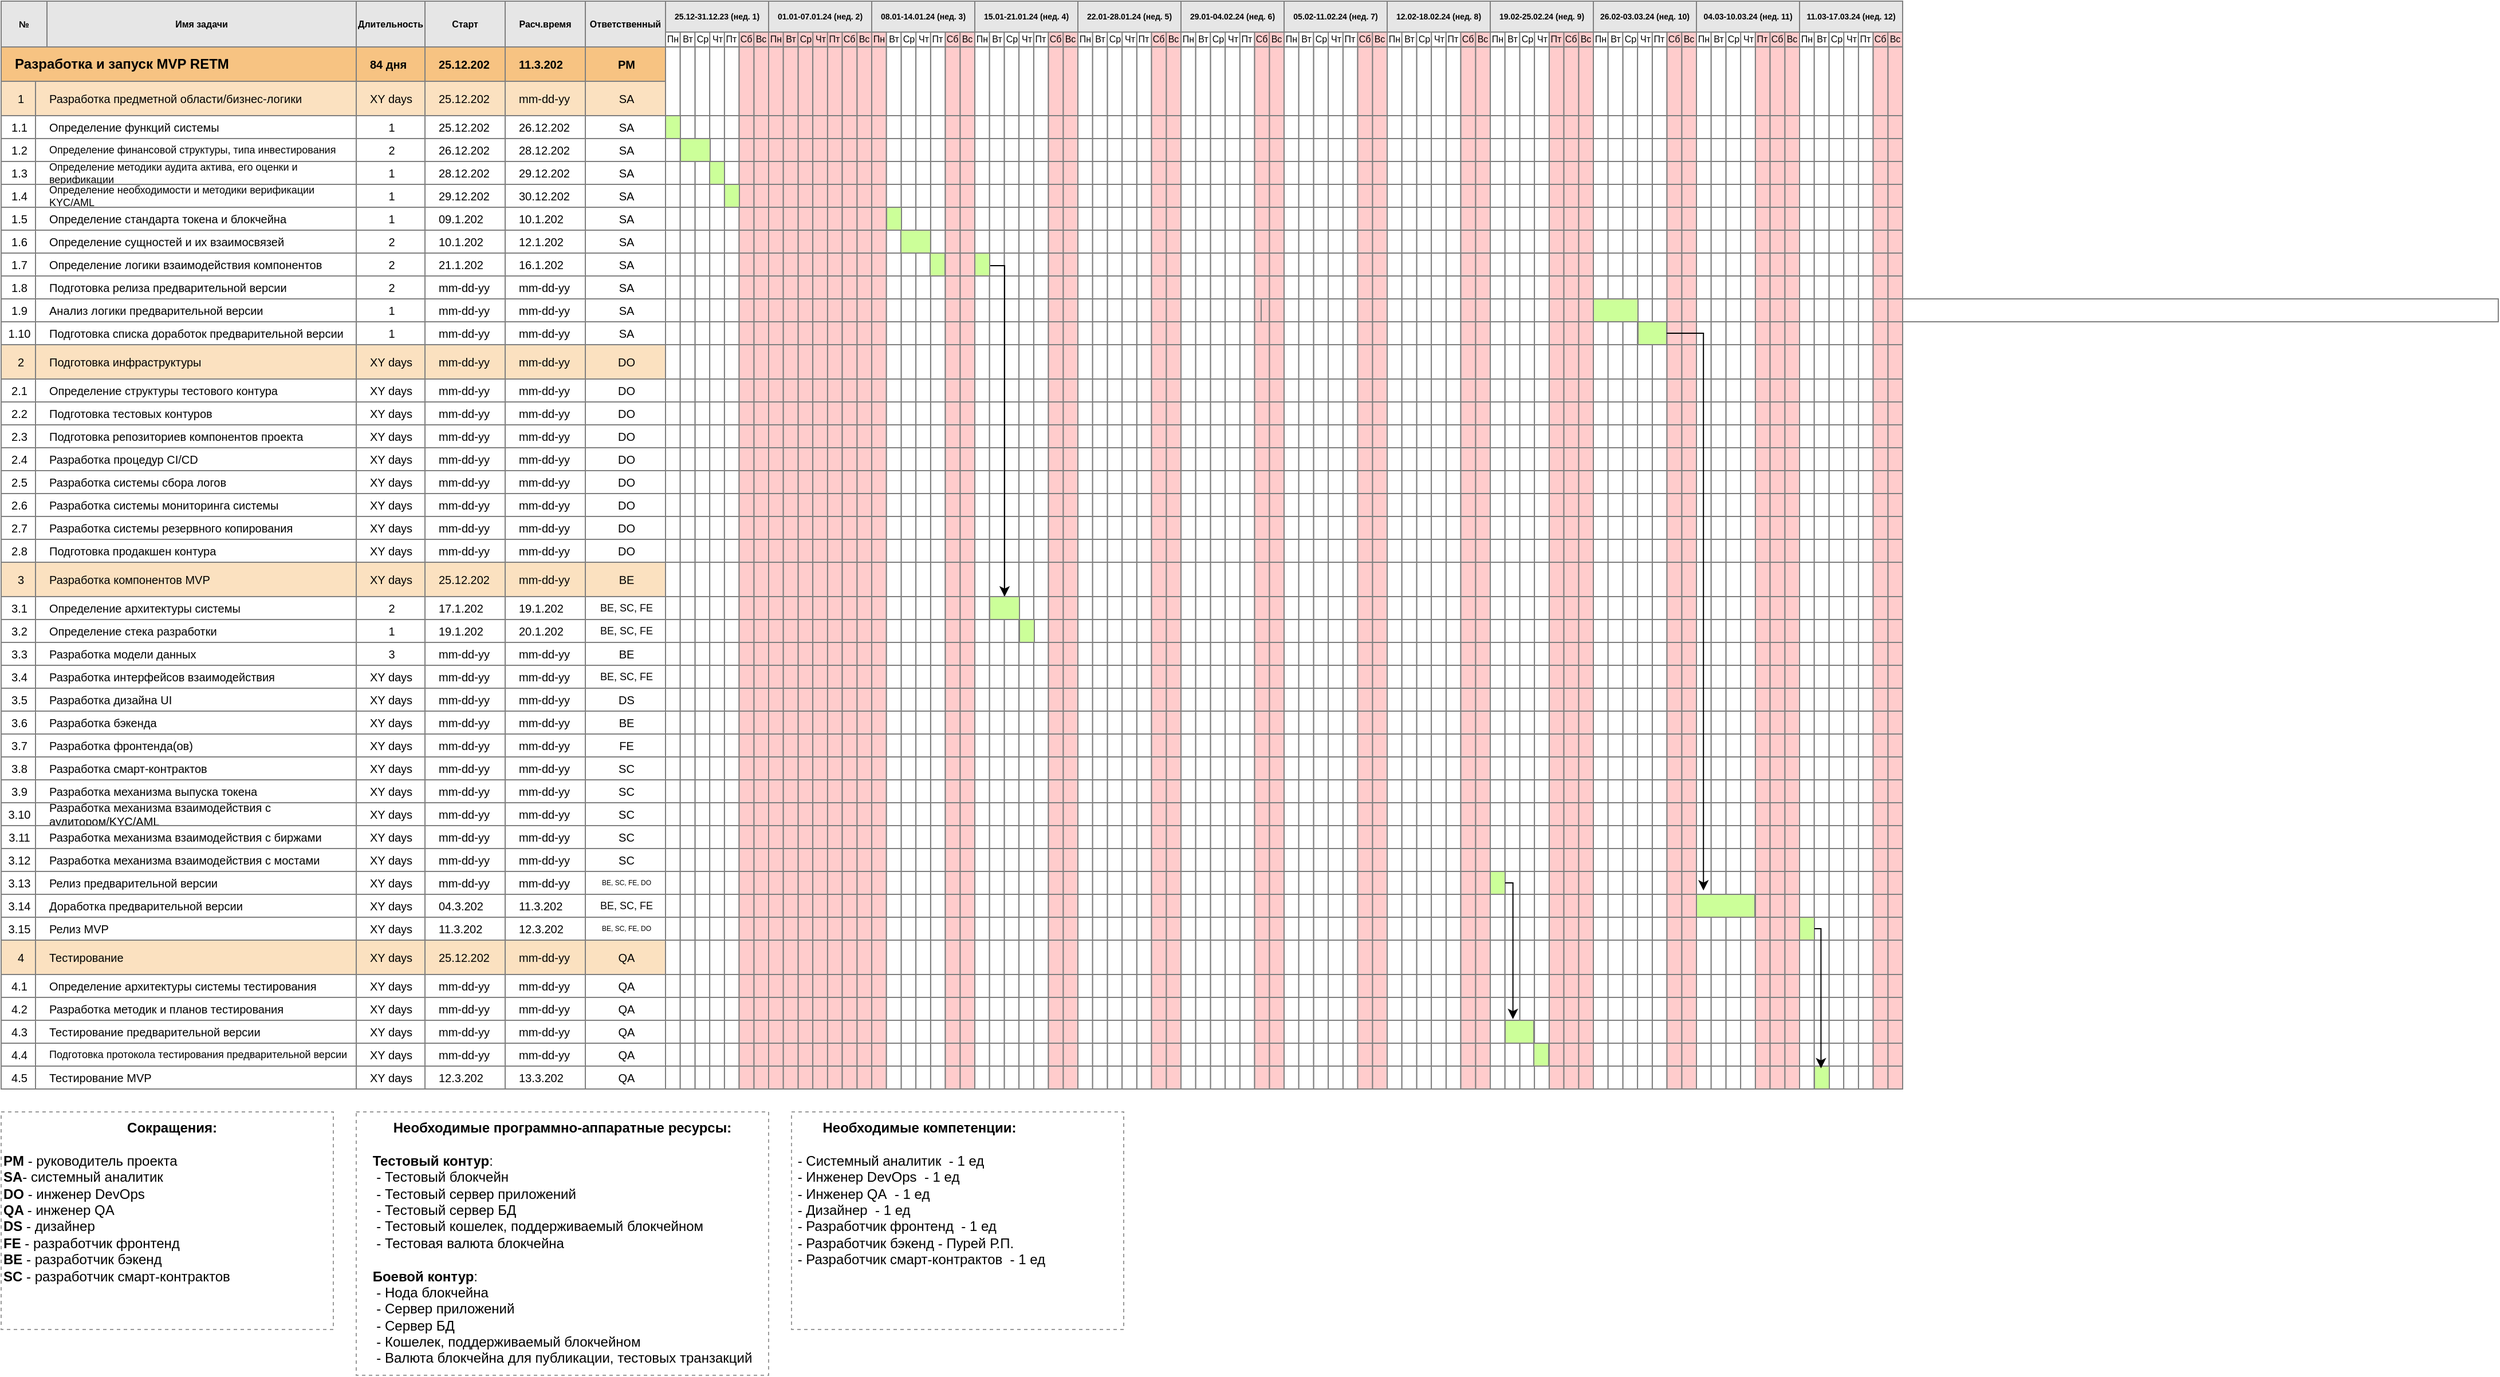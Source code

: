 <mxfile version="22.1.11" type="github">
  <diagram name="Page-1" id="8378b5f6-a2b2-b727-a746-972ab9d02e00">
    <mxGraphModel dx="1384" dy="783" grid="1" gridSize="10" guides="1" tooltips="1" connect="0" arrows="1" fold="1" page="1" pageScale="1.5" pageWidth="1169" pageHeight="827" background="none" math="0" shadow="0">
      <root>
        <mxCell id="0" />
        <mxCell id="1" parent="0" />
        <mxCell id="Hla5la_AxXxGCcaVRn08-451" value="&lt;div style=&quot;&quot;&gt;&lt;br&gt;&lt;/div&gt;" style="rounded=0;whiteSpace=wrap;html=1;strokeColor=#808080;fillColor=none;align=center;spacingLeft=10;spacingRight=8;fontSize=10;" vertex="1" parent="1">
          <mxGeometry x="620" y="280" width="1080" height="20" as="geometry" />
        </mxCell>
        <mxCell id="Hla5la_AxXxGCcaVRn08-448" value="&lt;div style=&quot;&quot;&gt;&lt;br&gt;&lt;/div&gt;" style="rounded=0;whiteSpace=wrap;html=1;strokeColor=#808080;fillColor=none;align=center;spacingLeft=10;spacingRight=8;fontSize=10;" vertex="1" parent="1">
          <mxGeometry x="620" y="220" width="1080" height="20" as="geometry" />
        </mxCell>
        <mxCell id="AWKRcxGveRCCpjN7BTNo-428" value="" style="group;strokeColor=#808080;" parent="1" vertex="1" connectable="0">
          <mxGeometry x="620" y="60" width="90" height="910" as="geometry" />
        </mxCell>
        <mxCell id="AWKRcxGveRCCpjN7BTNo-429" value="" style="rounded=0;whiteSpace=wrap;html=1;strokeColor=#808080;fillColor=#FFFFFF;" parent="AWKRcxGveRCCpjN7BTNo-428" vertex="1">
          <mxGeometry width="12.857" height="910.0" as="geometry" />
        </mxCell>
        <mxCell id="AWKRcxGveRCCpjN7BTNo-430" value="" style="rounded=0;whiteSpace=wrap;html=1;strokeColor=#808080;fillColor=#FFFFFF;" parent="AWKRcxGveRCCpjN7BTNo-428" vertex="1">
          <mxGeometry x="25.714" width="12.857" height="910.0" as="geometry" />
        </mxCell>
        <mxCell id="AWKRcxGveRCCpjN7BTNo-431" value="" style="rounded=0;whiteSpace=wrap;html=1;strokeColor=#808080;fillColor=#FFFFFF;" parent="AWKRcxGveRCCpjN7BTNo-428" vertex="1">
          <mxGeometry x="12.857" width="12.857" height="910.0" as="geometry" />
        </mxCell>
        <mxCell id="AWKRcxGveRCCpjN7BTNo-432" value="" style="rounded=0;whiteSpace=wrap;html=1;strokeColor=#808080;fillColor=#FFFFFF;" parent="AWKRcxGveRCCpjN7BTNo-428" vertex="1">
          <mxGeometry x="51.429" width="12.857" height="910.0" as="geometry" />
        </mxCell>
        <mxCell id="AWKRcxGveRCCpjN7BTNo-433" value="" style="rounded=0;whiteSpace=wrap;html=1;strokeColor=#808080;fillColor=#FFFFFF;" parent="AWKRcxGveRCCpjN7BTNo-428" vertex="1">
          <mxGeometry x="38.571" width="12.857" height="910.0" as="geometry" />
        </mxCell>
        <mxCell id="AWKRcxGveRCCpjN7BTNo-434" value="" style="rounded=0;whiteSpace=wrap;html=1;strokeColor=#808080;fillColor=#FFCCCC;" parent="AWKRcxGveRCCpjN7BTNo-428" vertex="1">
          <mxGeometry x="77.143" width="12.857" height="910.0" as="geometry" />
        </mxCell>
        <mxCell id="AWKRcxGveRCCpjN7BTNo-435" value="" style="rounded=0;whiteSpace=wrap;html=1;strokeColor=#808080;fillColor=#FFCCCC;" parent="AWKRcxGveRCCpjN7BTNo-428" vertex="1">
          <mxGeometry x="64.286" width="12.857" height="910.0" as="geometry" />
        </mxCell>
        <mxCell id="AWKRcxGveRCCpjN7BTNo-848" value="" style="group;strokeColor=#808080;" parent="1" vertex="1" connectable="0">
          <mxGeometry x="40" y="20" width="580" height="40" as="geometry" />
        </mxCell>
        <mxCell id="AWKRcxGveRCCpjN7BTNo-847" value="Ответственный" style="rounded=0;whiteSpace=wrap;html=1;strokeColor=#808080;fillColor=#E6E6E6;align=center;fontSize=8;fontStyle=1" parent="AWKRcxGveRCCpjN7BTNo-848" vertex="1">
          <mxGeometry x="510" width="70" height="40" as="geometry" />
        </mxCell>
        <mxCell id="AWKRcxGveRCCpjN7BTNo-369" value="№" style="rounded=0;whiteSpace=wrap;html=1;strokeColor=#808080;fillColor=#E6E6E6;align=center;fontSize=8;fontStyle=1" parent="AWKRcxGveRCCpjN7BTNo-848" vertex="1">
          <mxGeometry width="40" height="40" as="geometry" />
        </mxCell>
        <mxCell id="AWKRcxGveRCCpjN7BTNo-370" value="&lt;span style=&quot;font-size: 8px;&quot;&gt;Имя задачи&lt;/span&gt;" style="rounded=0;whiteSpace=wrap;html=1;strokeColor=#808080;fillColor=#E6E6E6;align=center;fontSize=8;fontStyle=1" parent="AWKRcxGveRCCpjN7BTNo-848" vertex="1">
          <mxGeometry x="40" width="270" height="40" as="geometry" />
        </mxCell>
        <mxCell id="AWKRcxGveRCCpjN7BTNo-371" value="Длительность" style="rounded=0;whiteSpace=wrap;html=1;strokeColor=#808080;fillColor=#E6E6E6;align=center;fontSize=8;fontStyle=1" parent="AWKRcxGveRCCpjN7BTNo-848" vertex="1">
          <mxGeometry x="310" width="60" height="40" as="geometry" />
        </mxCell>
        <mxCell id="AWKRcxGveRCCpjN7BTNo-372" value="Старт" style="rounded=0;whiteSpace=wrap;html=1;strokeColor=#808080;fillColor=#E6E6E6;align=center;fontSize=8;fontStyle=1" parent="AWKRcxGveRCCpjN7BTNo-848" vertex="1">
          <mxGeometry x="370" width="70" height="40" as="geometry" />
        </mxCell>
        <mxCell id="AWKRcxGveRCCpjN7BTNo-373" value="Расч.время" style="rounded=0;whiteSpace=wrap;html=1;strokeColor=#808080;fillColor=#E6E6E6;align=center;fontSize=8;fontStyle=1" parent="AWKRcxGveRCCpjN7BTNo-848" vertex="1">
          <mxGeometry x="440" width="70" height="40" as="geometry" />
        </mxCell>
        <mxCell id="AWKRcxGveRCCpjN7BTNo-853" value="" style="group;strokeColor=#808080;" parent="1" vertex="1" connectable="0">
          <mxGeometry x="40" y="90" width="580" height="30" as="geometry" />
        </mxCell>
        <mxCell id="AWKRcxGveRCCpjN7BTNo-852" value="SA" style="rounded=0;whiteSpace=wrap;html=1;strokeColor=#808080;fillColor=#FBE1C0;align=center;spacingLeft=10;spacingRight=8;fontSize=10;" parent="AWKRcxGveRCCpjN7BTNo-853" vertex="1">
          <mxGeometry x="510" width="70" height="30" as="geometry" />
        </mxCell>
        <mxCell id="AWKRcxGveRCCpjN7BTNo-319" value="&lt;span style=&quot;font-size: 10px;&quot;&gt;Разработка предметной области/бизнес-логики&lt;/span&gt;" style="rounded=0;whiteSpace=wrap;html=1;strokeColor=#808080;fillColor=#FBE1C0;align=left;spacingLeft=10;fontSize=10;" parent="AWKRcxGveRCCpjN7BTNo-853" vertex="1">
          <mxGeometry x="30" width="280" height="30" as="geometry" />
        </mxCell>
        <mxCell id="AWKRcxGveRCCpjN7BTNo-338" value="1" style="rounded=0;whiteSpace=wrap;html=1;strokeColor=#808080;fillColor=#FBE1C0;align=right;spacingLeft=10;spacingRight=8;fontSize=10;" parent="AWKRcxGveRCCpjN7BTNo-853" vertex="1">
          <mxGeometry width="30" height="30" as="geometry" />
        </mxCell>
        <mxCell id="AWKRcxGveRCCpjN7BTNo-357" value="XY days" style="rounded=0;whiteSpace=wrap;html=1;strokeColor=#808080;fillColor=#FBE1C0;align=left;spacingLeft=10;spacingRight=8;fontSize=10;" parent="AWKRcxGveRCCpjN7BTNo-853" vertex="1">
          <mxGeometry x="310" width="60" height="30" as="geometry" />
        </mxCell>
        <mxCell id="AWKRcxGveRCCpjN7BTNo-360" value="25.12.202" style="rounded=0;whiteSpace=wrap;html=1;strokeColor=#808080;fillColor=#FBE1C0;align=left;spacingLeft=10;spacingRight=8;fontSize=10;" parent="AWKRcxGveRCCpjN7BTNo-853" vertex="1">
          <mxGeometry x="370" width="70" height="30" as="geometry" />
        </mxCell>
        <mxCell id="AWKRcxGveRCCpjN7BTNo-363" value="mm-dd-yy" style="rounded=0;whiteSpace=wrap;html=1;strokeColor=#808080;fillColor=#FBE1C0;align=left;spacingLeft=10;spacingRight=8;fontSize=10;" parent="AWKRcxGveRCCpjN7BTNo-853" vertex="1">
          <mxGeometry x="440" width="70" height="30" as="geometry" />
        </mxCell>
        <mxCell id="AWKRcxGveRCCpjN7BTNo-854" value="" style="group;strokeColor=#808080;" parent="1" vertex="1" connectable="0">
          <mxGeometry x="40" y="120" width="580" height="20" as="geometry" />
        </mxCell>
        <mxCell id="AWKRcxGveRCCpjN7BTNo-846" value="&lt;div style=&quot;&quot;&gt;&lt;span style=&quot;background-color: initial;&quot;&gt;SA&lt;/span&gt;&lt;/div&gt;" style="rounded=0;whiteSpace=wrap;html=1;strokeColor=#808080;fillColor=#FFFFFF;align=center;spacingLeft=10;spacingRight=8;fontSize=10;" parent="AWKRcxGveRCCpjN7BTNo-854" vertex="1">
          <mxGeometry x="510" width="70" height="20" as="geometry" />
        </mxCell>
        <mxCell id="AWKRcxGveRCCpjN7BTNo-320" value="&lt;span style=&quot;font-size: 10px;&quot;&gt;Определение функций системы&lt;/span&gt;" style="rounded=0;whiteSpace=wrap;html=1;strokeColor=#808080;fillColor=#FFFFFF;align=left;spacingLeft=10;fontSize=10;" parent="AWKRcxGveRCCpjN7BTNo-854" vertex="1">
          <mxGeometry x="30" width="280" height="20" as="geometry" />
        </mxCell>
        <mxCell id="AWKRcxGveRCCpjN7BTNo-339" value="1.1" style="rounded=0;whiteSpace=wrap;html=1;strokeColor=#808080;fillColor=#FFFFFF;align=center;spacingLeft=10;spacingRight=8;fontSize=10;" parent="AWKRcxGveRCCpjN7BTNo-854" vertex="1">
          <mxGeometry width="30" height="20" as="geometry" />
        </mxCell>
        <mxCell id="AWKRcxGveRCCpjN7BTNo-358" value="1" style="rounded=0;whiteSpace=wrap;html=1;strokeColor=#808080;fillColor=#FFFFFF;align=center;spacingLeft=10;spacingRight=8;fontSize=10;" parent="AWKRcxGveRCCpjN7BTNo-854" vertex="1">
          <mxGeometry x="310" width="60" height="20" as="geometry" />
        </mxCell>
        <mxCell id="AWKRcxGveRCCpjN7BTNo-361" value="25.12.202" style="rounded=0;whiteSpace=wrap;html=1;strokeColor=#808080;fillColor=#FFFFFF;align=left;spacingLeft=10;spacingRight=8;fontSize=10;" parent="AWKRcxGveRCCpjN7BTNo-854" vertex="1">
          <mxGeometry x="370" width="70" height="20" as="geometry" />
        </mxCell>
        <mxCell id="AWKRcxGveRCCpjN7BTNo-364" value="26.12.202" style="rounded=0;whiteSpace=wrap;html=1;strokeColor=#808080;fillColor=#FFFFFF;align=left;spacingLeft=10;spacingRight=8;fontSize=10;" parent="AWKRcxGveRCCpjN7BTNo-854" vertex="1">
          <mxGeometry x="440" width="70" height="20" as="geometry" />
        </mxCell>
        <mxCell id="AWKRcxGveRCCpjN7BTNo-858" value="" style="group;fontStyle=0;strokeColor=#808080;" parent="1" vertex="1" connectable="0">
          <mxGeometry x="40" y="60" width="580" height="30" as="geometry" />
        </mxCell>
        <mxCell id="AWKRcxGveRCCpjN7BTNo-849" value="PM" style="rounded=0;whiteSpace=wrap;html=1;strokeColor=#808080;fillColor=#f7c382;align=center;spacingLeft=10;spacingRight=8;fontSize=10;fontStyle=1" parent="AWKRcxGveRCCpjN7BTNo-858" vertex="1">
          <mxGeometry x="510" width="70" height="30" as="geometry" />
        </mxCell>
        <mxCell id="AWKRcxGveRCCpjN7BTNo-318" value="Разработка и запуск MVP RETM" style="rounded=0;whiteSpace=wrap;html=1;strokeColor=#808080;fillColor=#f7c382;align=left;spacingLeft=10;fontStyle=1" parent="AWKRcxGveRCCpjN7BTNo-858" vertex="1">
          <mxGeometry width="510" height="30" as="geometry" />
        </mxCell>
        <mxCell id="AWKRcxGveRCCpjN7BTNo-356" value="84 дня" style="rounded=0;whiteSpace=wrap;html=1;strokeColor=#808080;fillColor=#f7c382;align=left;spacingLeft=10;spacingRight=8;fontSize=10;fontStyle=1" parent="AWKRcxGveRCCpjN7BTNo-858" vertex="1">
          <mxGeometry x="310" width="60" height="30" as="geometry" />
        </mxCell>
        <mxCell id="AWKRcxGveRCCpjN7BTNo-359" value="25.12.202" style="rounded=0;whiteSpace=wrap;html=1;strokeColor=#808080;fillColor=#f7c382;align=left;spacingLeft=10;spacingRight=8;fontSize=10;fontStyle=1" parent="AWKRcxGveRCCpjN7BTNo-858" vertex="1">
          <mxGeometry x="370" width="70" height="30" as="geometry" />
        </mxCell>
        <mxCell id="AWKRcxGveRCCpjN7BTNo-857" value="11.3.202" style="rounded=0;whiteSpace=wrap;html=1;strokeColor=#808080;fillColor=#f7c382;align=left;spacingLeft=10;spacingRight=8;fontSize=10;fontStyle=1" parent="AWKRcxGveRCCpjN7BTNo-858" vertex="1">
          <mxGeometry x="440" width="70" height="30" as="geometry" />
        </mxCell>
        <mxCell id="AWKRcxGveRCCpjN7BTNo-859" value="&lt;div style=&quot;text-align: center;&quot;&gt;&lt;b style=&quot;background-color: initial;&quot;&gt;&amp;nbsp; &amp;nbsp; &amp;nbsp; &amp;nbsp; &amp;nbsp; &amp;nbsp; &amp;nbsp; &amp;nbsp; &amp;nbsp; &amp;nbsp; &amp;nbsp; &amp;nbsp; &amp;nbsp; &amp;nbsp; &amp;nbsp;Сокращения:&lt;/b&gt;&lt;/div&gt;&lt;div style=&quot;text-align: center;&quot;&gt;&lt;br&gt;&lt;/div&gt;&lt;b&gt;PM &lt;/b&gt;- руководитель проекта&lt;br&gt;&lt;b&gt;SA&lt;/b&gt;- системный аналитик&lt;br&gt;&lt;b&gt;DO &lt;/b&gt;- инженер DevOps&lt;br&gt;&lt;b&gt;QA &lt;/b&gt;- инженер QA&lt;br&gt;&lt;b&gt;DS &lt;/b&gt;- дизайнер&lt;br&gt;&lt;b&gt;FE &lt;/b&gt;- разработчик фронтенд&lt;br&gt;&lt;b&gt;BE &lt;/b&gt;- разработчик бэкенд&lt;br&gt;&lt;b&gt;SC &lt;/b&gt;- разработчик смарт-контрактов" style="rounded=0;whiteSpace=wrap;html=1;dashed=1;strokeColor=#999999;align=left;verticalAlign=top;" parent="1" vertex="1">
          <mxGeometry x="40" y="990" width="290" height="190" as="geometry" />
        </mxCell>
        <mxCell id="AWKRcxGveRCCpjN7BTNo-860" value="" style="group;strokeColor=#808080;" parent="1" vertex="1" connectable="0">
          <mxGeometry x="40" y="220" width="580" height="20" as="geometry" />
        </mxCell>
        <mxCell id="AWKRcxGveRCCpjN7BTNo-861" value="&lt;div style=&quot;&quot;&gt;&lt;span style=&quot;background-color: initial;&quot;&gt;SA&lt;/span&gt;&lt;/div&gt;" style="rounded=0;whiteSpace=wrap;html=1;strokeColor=#808080;fillColor=#FFFFFF;align=center;spacingLeft=10;spacingRight=8;fontSize=10;" parent="AWKRcxGveRCCpjN7BTNo-860" vertex="1">
          <mxGeometry x="510" width="70" height="20" as="geometry" />
        </mxCell>
        <mxCell id="AWKRcxGveRCCpjN7BTNo-862" value="Определение сущностей и их взаимосвязей" style="rounded=0;whiteSpace=wrap;html=1;strokeColor=#808080;fillColor=#FFFFFF;align=left;spacingLeft=10;fontSize=10;" parent="AWKRcxGveRCCpjN7BTNo-860" vertex="1">
          <mxGeometry x="30" width="280" height="20" as="geometry" />
        </mxCell>
        <mxCell id="AWKRcxGveRCCpjN7BTNo-863" value="1.6" style="rounded=0;whiteSpace=wrap;html=1;strokeColor=#808080;fillColor=#FFFFFF;align=center;spacingLeft=10;spacingRight=8;fontSize=10;" parent="AWKRcxGveRCCpjN7BTNo-860" vertex="1">
          <mxGeometry width="30" height="20" as="geometry" />
        </mxCell>
        <mxCell id="AWKRcxGveRCCpjN7BTNo-864" value="2" style="rounded=0;whiteSpace=wrap;html=1;strokeColor=#808080;fillColor=#FFFFFF;align=center;spacingLeft=10;spacingRight=8;fontSize=10;" parent="AWKRcxGveRCCpjN7BTNo-860" vertex="1">
          <mxGeometry x="310" width="60" height="20" as="geometry" />
        </mxCell>
        <mxCell id="AWKRcxGveRCCpjN7BTNo-865" value="10.1.202" style="rounded=0;whiteSpace=wrap;html=1;strokeColor=#808080;fillColor=#FFFFFF;align=left;spacingLeft=10;spacingRight=8;fontSize=10;" parent="AWKRcxGveRCCpjN7BTNo-860" vertex="1">
          <mxGeometry x="370" width="70" height="20" as="geometry" />
        </mxCell>
        <mxCell id="AWKRcxGveRCCpjN7BTNo-866" value="12.1.202" style="rounded=0;whiteSpace=wrap;html=1;strokeColor=#808080;fillColor=#FFFFFF;align=left;spacingLeft=10;spacingRight=8;fontSize=10;" parent="AWKRcxGveRCCpjN7BTNo-860" vertex="1">
          <mxGeometry x="440" width="70" height="20" as="geometry" />
        </mxCell>
        <mxCell id="AWKRcxGveRCCpjN7BTNo-868" value="" style="group;strokeColor=#808080;" parent="1" vertex="1" connectable="0">
          <mxGeometry x="40" y="350" width="580" height="20" as="geometry" />
        </mxCell>
        <mxCell id="AWKRcxGveRCCpjN7BTNo-867" value="&lt;div style=&quot;&quot;&gt;DO&lt;br&gt;&lt;/div&gt;" style="rounded=0;whiteSpace=wrap;html=1;strokeColor=#808080;fillColor=#FFFFFF;align=center;spacingLeft=10;spacingRight=8;fontSize=10;" parent="AWKRcxGveRCCpjN7BTNo-868" vertex="1">
          <mxGeometry x="510" width="70" height="20" as="geometry" />
        </mxCell>
        <mxCell id="AWKRcxGveRCCpjN7BTNo-806" value="&lt;span style=&quot;font-size: 10px;&quot;&gt;Определение структуры тестового контура&lt;/span&gt;" style="rounded=0;whiteSpace=wrap;html=1;strokeColor=#808080;fillColor=#FFFFFF;align=left;spacingLeft=10;fontSize=10;" parent="AWKRcxGveRCCpjN7BTNo-868" vertex="1">
          <mxGeometry x="30" width="280" height="20" as="geometry" />
        </mxCell>
        <mxCell id="AWKRcxGveRCCpjN7BTNo-807" value="2.1" style="rounded=0;whiteSpace=wrap;html=1;strokeColor=#808080;fillColor=#FFFFFF;align=center;spacingLeft=10;spacingRight=8;fontSize=10;" parent="AWKRcxGveRCCpjN7BTNo-868" vertex="1">
          <mxGeometry width="30" height="20" as="geometry" />
        </mxCell>
        <mxCell id="AWKRcxGveRCCpjN7BTNo-808" value="XY days" style="rounded=0;whiteSpace=wrap;html=1;strokeColor=#808080;fillColor=#FFFFFF;align=left;spacingLeft=10;spacingRight=8;fontSize=10;" parent="AWKRcxGveRCCpjN7BTNo-868" vertex="1">
          <mxGeometry x="310" width="60" height="20" as="geometry" />
        </mxCell>
        <mxCell id="AWKRcxGveRCCpjN7BTNo-809" value="mm-dd-yy" style="rounded=0;whiteSpace=wrap;html=1;strokeColor=#808080;fillColor=#FFFFFF;align=left;spacingLeft=10;spacingRight=8;fontSize=10;" parent="AWKRcxGveRCCpjN7BTNo-868" vertex="1">
          <mxGeometry x="370" width="70" height="20" as="geometry" />
        </mxCell>
        <mxCell id="AWKRcxGveRCCpjN7BTNo-810" value="mm-dd-yy" style="rounded=0;whiteSpace=wrap;html=1;strokeColor=#808080;fillColor=#FFFFFF;align=left;spacingLeft=10;spacingRight=8;fontSize=10;" parent="AWKRcxGveRCCpjN7BTNo-868" vertex="1">
          <mxGeometry x="440" width="70" height="20" as="geometry" />
        </mxCell>
        <mxCell id="AWKRcxGveRCCpjN7BTNo-870" value="" style="group;strokeColor=#808080;" parent="1" vertex="1" connectable="0">
          <mxGeometry x="40" y="370" width="580" height="20" as="geometry" />
        </mxCell>
        <mxCell id="AWKRcxGveRCCpjN7BTNo-869" value="&lt;div style=&quot;&quot;&gt;DO&lt;br&gt;&lt;/div&gt;" style="rounded=0;whiteSpace=wrap;html=1;strokeColor=#808080;fillColor=#FFFFFF;align=center;spacingLeft=10;spacingRight=8;fontSize=10;" parent="AWKRcxGveRCCpjN7BTNo-870" vertex="1">
          <mxGeometry x="510" width="70" height="20" as="geometry" />
        </mxCell>
        <mxCell id="AWKRcxGveRCCpjN7BTNo-816" value="&lt;span style=&quot;font-size: 10px;&quot;&gt;Подготовка тестовых контуров&lt;/span&gt;" style="rounded=0;whiteSpace=wrap;html=1;strokeColor=#808080;fillColor=#FFFFFF;align=left;spacingLeft=10;fontSize=10;" parent="AWKRcxGveRCCpjN7BTNo-870" vertex="1">
          <mxGeometry x="30" width="280" height="20" as="geometry" />
        </mxCell>
        <mxCell id="AWKRcxGveRCCpjN7BTNo-817" value="2.2" style="rounded=0;whiteSpace=wrap;html=1;strokeColor=#808080;fillColor=#FFFFFF;align=center;spacingLeft=10;spacingRight=8;fontSize=10;" parent="AWKRcxGveRCCpjN7BTNo-870" vertex="1">
          <mxGeometry width="30" height="20" as="geometry" />
        </mxCell>
        <mxCell id="AWKRcxGveRCCpjN7BTNo-818" value="XY days" style="rounded=0;whiteSpace=wrap;html=1;strokeColor=#808080;fillColor=#FFFFFF;align=left;spacingLeft=10;spacingRight=8;fontSize=10;" parent="AWKRcxGveRCCpjN7BTNo-870" vertex="1">
          <mxGeometry x="310" width="60" height="20" as="geometry" />
        </mxCell>
        <mxCell id="AWKRcxGveRCCpjN7BTNo-819" value="mm-dd-yy" style="rounded=0;whiteSpace=wrap;html=1;strokeColor=#808080;fillColor=#FFFFFF;align=left;spacingLeft=10;spacingRight=8;fontSize=10;" parent="AWKRcxGveRCCpjN7BTNo-870" vertex="1">
          <mxGeometry x="370" width="70" height="20" as="geometry" />
        </mxCell>
        <mxCell id="AWKRcxGveRCCpjN7BTNo-820" value="mm-dd-yy" style="rounded=0;whiteSpace=wrap;html=1;strokeColor=#808080;fillColor=#FFFFFF;align=left;spacingLeft=10;spacingRight=8;fontSize=10;" parent="AWKRcxGveRCCpjN7BTNo-870" vertex="1">
          <mxGeometry x="440" width="70" height="20" as="geometry" />
        </mxCell>
        <mxCell id="AWKRcxGveRCCpjN7BTNo-872" value="" style="group;strokeColor=#808080;" parent="1" vertex="1" connectable="0">
          <mxGeometry x="40" y="390" width="580" height="20" as="geometry" />
        </mxCell>
        <mxCell id="AWKRcxGveRCCpjN7BTNo-871" value="&lt;div style=&quot;&quot;&gt;DO&lt;br&gt;&lt;/div&gt;" style="rounded=0;whiteSpace=wrap;html=1;strokeColor=#808080;fillColor=#FFFFFF;align=center;spacingLeft=10;spacingRight=8;fontSize=10;" parent="AWKRcxGveRCCpjN7BTNo-872" vertex="1">
          <mxGeometry x="510" width="70" height="20" as="geometry" />
        </mxCell>
        <mxCell id="AWKRcxGveRCCpjN7BTNo-811" value="&lt;span style=&quot;font-size: 10px;&quot;&gt;Подготовка репозиториев компонентов проекта&lt;/span&gt;" style="rounded=0;whiteSpace=wrap;html=1;strokeColor=#808080;fillColor=#FFFFFF;align=left;spacingLeft=10;fontSize=10;" parent="AWKRcxGveRCCpjN7BTNo-872" vertex="1">
          <mxGeometry x="30" width="280" height="20" as="geometry" />
        </mxCell>
        <mxCell id="AWKRcxGveRCCpjN7BTNo-812" value="2.3" style="rounded=0;whiteSpace=wrap;html=1;strokeColor=#808080;fillColor=#FFFFFF;align=center;spacingLeft=10;spacingRight=8;fontSize=10;" parent="AWKRcxGveRCCpjN7BTNo-872" vertex="1">
          <mxGeometry width="30" height="20" as="geometry" />
        </mxCell>
        <mxCell id="AWKRcxGveRCCpjN7BTNo-813" value="XY days" style="rounded=0;whiteSpace=wrap;html=1;strokeColor=#808080;fillColor=#FFFFFF;align=left;spacingLeft=10;spacingRight=8;fontSize=10;" parent="AWKRcxGveRCCpjN7BTNo-872" vertex="1">
          <mxGeometry x="310" width="60" height="20" as="geometry" />
        </mxCell>
        <mxCell id="AWKRcxGveRCCpjN7BTNo-814" value="mm-dd-yy" style="rounded=0;whiteSpace=wrap;html=1;strokeColor=#808080;fillColor=#FFFFFF;align=left;spacingLeft=10;spacingRight=8;fontSize=10;" parent="AWKRcxGveRCCpjN7BTNo-872" vertex="1">
          <mxGeometry x="370" width="70" height="20" as="geometry" />
        </mxCell>
        <mxCell id="AWKRcxGveRCCpjN7BTNo-815" value="mm-dd-yy" style="rounded=0;whiteSpace=wrap;html=1;strokeColor=#808080;fillColor=#FFFFFF;align=left;spacingLeft=10;spacingRight=8;fontSize=10;" parent="AWKRcxGveRCCpjN7BTNo-872" vertex="1">
          <mxGeometry x="440" width="70" height="20" as="geometry" />
        </mxCell>
        <mxCell id="AWKRcxGveRCCpjN7BTNo-874" value="" style="group;strokeColor=#808080;" parent="1" vertex="1" connectable="0">
          <mxGeometry x="40" y="510" width="580" height="30" as="geometry" />
        </mxCell>
        <mxCell id="AWKRcxGveRCCpjN7BTNo-873" value="BE" style="rounded=0;whiteSpace=wrap;html=1;strokeColor=#808080;fillColor=#FBE1C0;align=center;spacingLeft=10;spacingRight=8;fontSize=10;" parent="AWKRcxGveRCCpjN7BTNo-874" vertex="1">
          <mxGeometry x="510" width="70" height="30" as="geometry" />
        </mxCell>
        <mxCell id="AWKRcxGveRCCpjN7BTNo-826" value="&lt;span style=&quot;font-size: 10px;&quot;&gt;Разработка компонентов MVP&lt;/span&gt;" style="rounded=0;whiteSpace=wrap;html=1;strokeColor=#808080;fillColor=#FBE1C0;align=left;spacingLeft=10;fontSize=10;" parent="AWKRcxGveRCCpjN7BTNo-874" vertex="1">
          <mxGeometry x="30" width="280" height="30" as="geometry" />
        </mxCell>
        <mxCell id="AWKRcxGveRCCpjN7BTNo-827" value="3" style="rounded=0;whiteSpace=wrap;html=1;strokeColor=#808080;fillColor=#FBE1C0;align=right;spacingLeft=10;spacingRight=8;fontSize=10;" parent="AWKRcxGveRCCpjN7BTNo-874" vertex="1">
          <mxGeometry width="30" height="30" as="geometry" />
        </mxCell>
        <mxCell id="AWKRcxGveRCCpjN7BTNo-828" value="XY days" style="rounded=0;whiteSpace=wrap;html=1;strokeColor=#808080;fillColor=#FBE1C0;align=left;spacingLeft=10;spacingRight=8;fontSize=10;" parent="AWKRcxGveRCCpjN7BTNo-874" vertex="1">
          <mxGeometry x="310" width="60" height="30" as="geometry" />
        </mxCell>
        <mxCell id="AWKRcxGveRCCpjN7BTNo-829" value="25.12.202" style="rounded=0;whiteSpace=wrap;html=1;strokeColor=#808080;fillColor=#FBE1C0;align=left;spacingLeft=10;spacingRight=8;fontSize=10;" parent="AWKRcxGveRCCpjN7BTNo-874" vertex="1">
          <mxGeometry x="370" width="70" height="30" as="geometry" />
        </mxCell>
        <mxCell id="AWKRcxGveRCCpjN7BTNo-830" value="mm-dd-yy" style="rounded=0;whiteSpace=wrap;html=1;strokeColor=#808080;fillColor=#FBE1C0;align=left;spacingLeft=10;spacingRight=8;fontSize=10;" parent="AWKRcxGveRCCpjN7BTNo-874" vertex="1">
          <mxGeometry x="440" width="70" height="30" as="geometry" />
        </mxCell>
        <mxCell id="AWKRcxGveRCCpjN7BTNo-876" value="" style="group;strokeColor=#808080;" parent="1" vertex="1" connectable="0">
          <mxGeometry x="40" y="540" width="580" height="20" as="geometry" />
        </mxCell>
        <mxCell id="AWKRcxGveRCCpjN7BTNo-875" value="&lt;div style=&quot;font-size: 9px;&quot;&gt;&lt;span style=&quot;background-color: initial; font-size: 9px;&quot;&gt;BE, SC, FE&lt;/span&gt;&lt;/div&gt;" style="rounded=0;whiteSpace=wrap;html=1;strokeColor=#808080;fillColor=#FFFFFF;align=center;spacingLeft=10;spacingRight=8;fontSize=9;" parent="AWKRcxGveRCCpjN7BTNo-876" vertex="1">
          <mxGeometry x="510" width="70" height="20" as="geometry" />
        </mxCell>
        <mxCell id="AWKRcxGveRCCpjN7BTNo-832" value="&lt;span style=&quot;font-size: 10px;&quot;&gt;Определение архитектуры системы&lt;/span&gt;" style="rounded=0;whiteSpace=wrap;html=1;strokeColor=#808080;fillColor=#FFFFFF;align=left;spacingLeft=10;fontSize=10;" parent="AWKRcxGveRCCpjN7BTNo-876" vertex="1">
          <mxGeometry x="30" width="280" height="20" as="geometry" />
        </mxCell>
        <mxCell id="AWKRcxGveRCCpjN7BTNo-833" value="3.1" style="rounded=0;whiteSpace=wrap;html=1;strokeColor=#808080;fillColor=#FFFFFF;align=center;spacingLeft=10;spacingRight=8;fontSize=10;" parent="AWKRcxGveRCCpjN7BTNo-876" vertex="1">
          <mxGeometry width="30" height="20" as="geometry" />
        </mxCell>
        <mxCell id="AWKRcxGveRCCpjN7BTNo-834" value="2" style="rounded=0;whiteSpace=wrap;html=1;strokeColor=#808080;fillColor=#FFFFFF;align=center;spacingLeft=10;spacingRight=8;fontSize=10;" parent="AWKRcxGveRCCpjN7BTNo-876" vertex="1">
          <mxGeometry x="310" width="60" height="20" as="geometry" />
        </mxCell>
        <mxCell id="AWKRcxGveRCCpjN7BTNo-835" value="17.1.202" style="rounded=0;whiteSpace=wrap;html=1;strokeColor=#808080;fillColor=#FFFFFF;align=left;spacingLeft=10;spacingRight=8;fontSize=10;" parent="AWKRcxGveRCCpjN7BTNo-876" vertex="1">
          <mxGeometry x="370" width="70" height="20" as="geometry" />
        </mxCell>
        <mxCell id="AWKRcxGveRCCpjN7BTNo-836" value="19.1.202" style="rounded=0;whiteSpace=wrap;html=1;strokeColor=#808080;fillColor=#FFFFFF;align=left;spacingLeft=10;spacingRight=8;fontSize=10;" parent="AWKRcxGveRCCpjN7BTNo-876" vertex="1">
          <mxGeometry x="440" width="70" height="20" as="geometry" />
        </mxCell>
        <mxCell id="AWKRcxGveRCCpjN7BTNo-878" value="" style="group;strokeColor=#808080;" parent="1" vertex="1" connectable="0">
          <mxGeometry x="40" y="560" width="580" height="20" as="geometry" />
        </mxCell>
        <mxCell id="AWKRcxGveRCCpjN7BTNo-877" value="&lt;div style=&quot;font-size: 9px;&quot;&gt;BE, SC, FE&lt;br style=&quot;font-size: 9px;&quot;&gt;&lt;/div&gt;" style="rounded=0;whiteSpace=wrap;html=1;strokeColor=#808080;fillColor=#FFFFFF;align=center;spacingLeft=10;spacingRight=8;fontSize=9;" parent="AWKRcxGveRCCpjN7BTNo-878" vertex="1">
          <mxGeometry x="510" width="70" height="20" as="geometry" />
        </mxCell>
        <mxCell id="AWKRcxGveRCCpjN7BTNo-841" value="&lt;span style=&quot;font-size: 10px;&quot;&gt;Определение стека разработки&lt;/span&gt;" style="rounded=0;whiteSpace=wrap;html=1;strokeColor=#808080;fillColor=#FFFFFF;align=left;spacingLeft=10;fontSize=10;" parent="AWKRcxGveRCCpjN7BTNo-878" vertex="1">
          <mxGeometry x="30" width="280" height="20" as="geometry" />
        </mxCell>
        <mxCell id="AWKRcxGveRCCpjN7BTNo-842" value="3.2" style="rounded=0;whiteSpace=wrap;html=1;strokeColor=#808080;fillColor=#FFFFFF;align=center;spacingLeft=10;spacingRight=8;fontSize=10;" parent="AWKRcxGveRCCpjN7BTNo-878" vertex="1">
          <mxGeometry width="30" height="20" as="geometry" />
        </mxCell>
        <mxCell id="AWKRcxGveRCCpjN7BTNo-843" value="1" style="rounded=0;whiteSpace=wrap;html=1;strokeColor=#808080;fillColor=#FFFFFF;align=center;spacingLeft=10;spacingRight=8;fontSize=10;" parent="AWKRcxGveRCCpjN7BTNo-878" vertex="1">
          <mxGeometry x="310" width="60" height="20" as="geometry" />
        </mxCell>
        <mxCell id="AWKRcxGveRCCpjN7BTNo-844" value="19.1.202" style="rounded=0;whiteSpace=wrap;html=1;strokeColor=#808080;fillColor=#FFFFFF;align=left;spacingLeft=10;spacingRight=8;fontSize=10;" parent="AWKRcxGveRCCpjN7BTNo-878" vertex="1">
          <mxGeometry x="370" width="70" height="20" as="geometry" />
        </mxCell>
        <mxCell id="AWKRcxGveRCCpjN7BTNo-845" value="20.1.202" style="rounded=0;whiteSpace=wrap;html=1;strokeColor=#808080;fillColor=#FFFFFF;align=left;spacingLeft=10;spacingRight=8;fontSize=10;" parent="AWKRcxGveRCCpjN7BTNo-878" vertex="1">
          <mxGeometry x="440" width="70" height="20" as="geometry" />
        </mxCell>
        <mxCell id="AWKRcxGveRCCpjN7BTNo-880" value="" style="group;fontSize=10;strokeColor=#808080;" parent="1" vertex="1" connectable="0">
          <mxGeometry x="620" y="20" width="90" height="39.857" as="geometry" />
        </mxCell>
        <mxCell id="AWKRcxGveRCCpjN7BTNo-444" value="25.12-31.12.23 (нед. 1)" style="rounded=0;whiteSpace=wrap;html=1;strokeColor=#808080;fillColor=#E6E6E6;align=center;fontStyle=1;fontSize=7;" parent="AWKRcxGveRCCpjN7BTNo-880" vertex="1">
          <mxGeometry width="90" height="27" as="geometry" />
        </mxCell>
        <mxCell id="AWKRcxGveRCCpjN7BTNo-879" value="" style="group;fontSize=8;strokeColor=#808080;" parent="AWKRcxGveRCCpjN7BTNo-880" vertex="1" connectable="0">
          <mxGeometry y="27" width="90" height="12.857" as="geometry" />
        </mxCell>
        <mxCell id="AWKRcxGveRCCpjN7BTNo-437" value="Пн" style="whiteSpace=wrap;html=1;aspect=fixed;strokeColor=#808080;strokeWidth=1;fillColor=#ffffff;fontColor=#000000;align=center;fontSize=8;" parent="AWKRcxGveRCCpjN7BTNo-879" vertex="1">
          <mxGeometry width="12.857" height="12.857" as="geometry" />
        </mxCell>
        <mxCell id="AWKRcxGveRCCpjN7BTNo-438" value="Вт" style="whiteSpace=wrap;html=1;aspect=fixed;strokeColor=#808080;strokeWidth=1;fillColor=#ffffff;fontColor=#000000;align=center;fontSize=8;" parent="AWKRcxGveRCCpjN7BTNo-879" vertex="1">
          <mxGeometry x="12.857" width="12.857" height="12.857" as="geometry" />
        </mxCell>
        <mxCell id="AWKRcxGveRCCpjN7BTNo-439" value="Чт" style="whiteSpace=wrap;html=1;aspect=fixed;strokeColor=#808080;strokeWidth=1;fillColor=#ffffff;fontColor=#000000;align=center;fontSize=8;" parent="AWKRcxGveRCCpjN7BTNo-879" vertex="1">
          <mxGeometry x="38.571" width="12.857" height="12.857" as="geometry" />
        </mxCell>
        <mxCell id="AWKRcxGveRCCpjN7BTNo-440" value="Ср" style="whiteSpace=wrap;html=1;aspect=fixed;strokeColor=#808080;strokeWidth=1;fillColor=#ffffff;fontColor=#000000;align=center;fontSize=8;" parent="AWKRcxGveRCCpjN7BTNo-879" vertex="1">
          <mxGeometry x="25.714" width="12.857" height="12.857" as="geometry" />
        </mxCell>
        <mxCell id="AWKRcxGveRCCpjN7BTNo-441" value="Пт" style="whiteSpace=wrap;html=1;aspect=fixed;strokeColor=#808080;strokeWidth=1;fillColor=#ffffff;fontColor=#000000;align=center;fontSize=8;" parent="AWKRcxGveRCCpjN7BTNo-879" vertex="1">
          <mxGeometry x="51.429" width="12.857" height="12.857" as="geometry" />
        </mxCell>
        <mxCell id="AWKRcxGveRCCpjN7BTNo-442" value="Сб" style="whiteSpace=wrap;html=1;aspect=fixed;strokeColor=#808080;strokeWidth=1;fillColor=#FFCCCC;fontColor=#000000;align=center;fontSize=8;" parent="AWKRcxGveRCCpjN7BTNo-879" vertex="1">
          <mxGeometry x="64.286" width="12.857" height="12.857" as="geometry" />
        </mxCell>
        <mxCell id="AWKRcxGveRCCpjN7BTNo-443" value="Вс" style="whiteSpace=wrap;html=1;aspect=fixed;strokeColor=#808080;strokeWidth=1;fillColor=#FFCCCC;fontColor=#000000;align=center;fontSize=8;" parent="AWKRcxGveRCCpjN7BTNo-879" vertex="1">
          <mxGeometry x="77.143" width="12.857" height="12.857" as="geometry" />
        </mxCell>
        <mxCell id="AWKRcxGveRCCpjN7BTNo-881" value="" style="group;strokeColor=#808080;" parent="1" vertex="1" connectable="0">
          <mxGeometry x="40" y="320" width="580" height="30" as="geometry" />
        </mxCell>
        <mxCell id="AWKRcxGveRCCpjN7BTNo-802" value="2" style="rounded=0;whiteSpace=wrap;html=1;strokeColor=#808080;fillColor=#FBE1C0;align=right;spacingLeft=10;spacingRight=8;fontSize=10;" parent="AWKRcxGveRCCpjN7BTNo-881" vertex="1">
          <mxGeometry width="30" height="30" as="geometry" />
        </mxCell>
        <mxCell id="AWKRcxGveRCCpjN7BTNo-801" value="&lt;span style=&quot;font-size: 10px;&quot;&gt;Подготовка инфраструктуры&lt;/span&gt;" style="rounded=0;whiteSpace=wrap;html=1;strokeColor=#808080;fillColor=#FBE1C0;align=left;spacingLeft=10;fontSize=10;" parent="AWKRcxGveRCCpjN7BTNo-881" vertex="1">
          <mxGeometry x="30" width="280" height="30" as="geometry" />
        </mxCell>
        <mxCell id="AWKRcxGveRCCpjN7BTNo-803" value="XY days" style="rounded=0;whiteSpace=wrap;html=1;strokeColor=#808080;fillColor=#FBE1C0;align=left;spacingLeft=10;spacingRight=8;fontSize=10;" parent="AWKRcxGveRCCpjN7BTNo-881" vertex="1">
          <mxGeometry x="310" width="60" height="30" as="geometry" />
        </mxCell>
        <mxCell id="AWKRcxGveRCCpjN7BTNo-804" value="mm-dd-yy" style="rounded=0;whiteSpace=wrap;html=1;strokeColor=#808080;fillColor=#FBE1C0;align=left;spacingLeft=10;spacingRight=8;fontSize=10;" parent="AWKRcxGveRCCpjN7BTNo-881" vertex="1">
          <mxGeometry x="370" width="70" height="30" as="geometry" />
        </mxCell>
        <mxCell id="AWKRcxGveRCCpjN7BTNo-805" value="mm-dd-yy" style="rounded=0;whiteSpace=wrap;html=1;strokeColor=#808080;fillColor=#FBE1C0;align=left;spacingLeft=10;spacingRight=8;fontSize=10;" parent="AWKRcxGveRCCpjN7BTNo-881" vertex="1">
          <mxGeometry x="440" width="70" height="30" as="geometry" />
        </mxCell>
        <mxCell id="AWKRcxGveRCCpjN7BTNo-855" value="DO" style="rounded=0;whiteSpace=wrap;html=1;strokeColor=#808080;fillColor=#FBE1C0;align=center;spacingLeft=10;spacingRight=8;fontSize=10;" parent="AWKRcxGveRCCpjN7BTNo-881" vertex="1">
          <mxGeometry x="510" width="70" height="30" as="geometry" />
        </mxCell>
        <mxCell id="AWKRcxGveRCCpjN7BTNo-882" value="" style="group;strokeColor=#808080;" parent="1" vertex="1" connectable="0">
          <mxGeometry x="40" y="840" width="580" height="30" as="geometry" />
        </mxCell>
        <mxCell id="AWKRcxGveRCCpjN7BTNo-883" value="QA" style="rounded=0;whiteSpace=wrap;html=1;strokeColor=#808080;fillColor=#FBE1C0;align=center;spacingLeft=10;spacingRight=8;fontSize=10;" parent="AWKRcxGveRCCpjN7BTNo-882" vertex="1">
          <mxGeometry x="510" width="70" height="30" as="geometry" />
        </mxCell>
        <mxCell id="AWKRcxGveRCCpjN7BTNo-884" value="&lt;span style=&quot;font-size: 10px;&quot;&gt;Тестирование&lt;/span&gt;" style="rounded=0;whiteSpace=wrap;html=1;strokeColor=#808080;fillColor=#FBE1C0;align=left;spacingLeft=10;fontSize=10;" parent="AWKRcxGveRCCpjN7BTNo-882" vertex="1">
          <mxGeometry x="30" width="280" height="30" as="geometry" />
        </mxCell>
        <mxCell id="AWKRcxGveRCCpjN7BTNo-885" value="4" style="rounded=0;whiteSpace=wrap;html=1;strokeColor=#808080;fillColor=#FBE1C0;align=right;spacingLeft=10;spacingRight=8;fontSize=10;" parent="AWKRcxGveRCCpjN7BTNo-882" vertex="1">
          <mxGeometry width="30" height="30" as="geometry" />
        </mxCell>
        <mxCell id="AWKRcxGveRCCpjN7BTNo-886" value="XY days" style="rounded=0;whiteSpace=wrap;html=1;strokeColor=#808080;fillColor=#FBE1C0;align=left;spacingLeft=10;spacingRight=8;fontSize=10;" parent="AWKRcxGveRCCpjN7BTNo-882" vertex="1">
          <mxGeometry x="310" width="60" height="30" as="geometry" />
        </mxCell>
        <mxCell id="AWKRcxGveRCCpjN7BTNo-887" value="25.12.202" style="rounded=0;whiteSpace=wrap;html=1;strokeColor=#808080;fillColor=#FBE1C0;align=left;spacingLeft=10;spacingRight=8;fontSize=10;" parent="AWKRcxGveRCCpjN7BTNo-882" vertex="1">
          <mxGeometry x="370" width="70" height="30" as="geometry" />
        </mxCell>
        <mxCell id="AWKRcxGveRCCpjN7BTNo-888" value="mm-dd-yy" style="rounded=0;whiteSpace=wrap;html=1;strokeColor=#808080;fillColor=#FBE1C0;align=left;spacingLeft=10;spacingRight=8;fontSize=10;" parent="AWKRcxGveRCCpjN7BTNo-882" vertex="1">
          <mxGeometry x="440" width="70" height="30" as="geometry" />
        </mxCell>
        <mxCell id="AWKRcxGveRCCpjN7BTNo-889" value="" style="group;strokeColor=#808080;" parent="1" vertex="1" connectable="0">
          <mxGeometry x="40" y="870" width="580" height="20" as="geometry" />
        </mxCell>
        <mxCell id="AWKRcxGveRCCpjN7BTNo-890" value="&lt;div style=&quot;&quot;&gt;&lt;span style=&quot;background-color: initial;&quot;&gt;QA&lt;/span&gt;&lt;/div&gt;" style="rounded=0;whiteSpace=wrap;html=1;strokeColor=#808080;fillColor=#FFFFFF;align=center;spacingLeft=10;spacingRight=8;fontSize=10;" parent="AWKRcxGveRCCpjN7BTNo-889" vertex="1">
          <mxGeometry x="510" width="70" height="20" as="geometry" />
        </mxCell>
        <mxCell id="AWKRcxGveRCCpjN7BTNo-891" value="&lt;span style=&quot;font-size: 10px;&quot;&gt;Определение архитектуры системы тестирования&lt;/span&gt;" style="rounded=0;whiteSpace=wrap;html=1;strokeColor=#808080;fillColor=#FFFFFF;align=left;spacingLeft=10;fontSize=10;" parent="AWKRcxGveRCCpjN7BTNo-889" vertex="1">
          <mxGeometry x="30" width="280" height="20" as="geometry" />
        </mxCell>
        <mxCell id="AWKRcxGveRCCpjN7BTNo-892" value="4.1" style="rounded=0;whiteSpace=wrap;html=1;strokeColor=#808080;fillColor=#FFFFFF;align=center;spacingLeft=10;spacingRight=8;fontSize=10;" parent="AWKRcxGveRCCpjN7BTNo-889" vertex="1">
          <mxGeometry width="30" height="20" as="geometry" />
        </mxCell>
        <mxCell id="AWKRcxGveRCCpjN7BTNo-893" value="XY days" style="rounded=0;whiteSpace=wrap;html=1;strokeColor=#808080;fillColor=#FFFFFF;align=left;spacingLeft=10;spacingRight=8;fontSize=10;" parent="AWKRcxGveRCCpjN7BTNo-889" vertex="1">
          <mxGeometry x="310" width="60" height="20" as="geometry" />
        </mxCell>
        <mxCell id="AWKRcxGveRCCpjN7BTNo-894" value="mm-dd-yy" style="rounded=0;whiteSpace=wrap;html=1;strokeColor=#808080;fillColor=#FFFFFF;align=left;spacingLeft=10;spacingRight=8;fontSize=10;" parent="AWKRcxGveRCCpjN7BTNo-889" vertex="1">
          <mxGeometry x="370" width="70" height="20" as="geometry" />
        </mxCell>
        <mxCell id="AWKRcxGveRCCpjN7BTNo-895" value="mm-dd-yy" style="rounded=0;whiteSpace=wrap;html=1;strokeColor=#808080;fillColor=#FFFFFF;align=left;spacingLeft=10;spacingRight=8;fontSize=10;" parent="AWKRcxGveRCCpjN7BTNo-889" vertex="1">
          <mxGeometry x="440" width="70" height="20" as="geometry" />
        </mxCell>
        <mxCell id="AWKRcxGveRCCpjN7BTNo-896" value="" style="group;strokeColor=#808080;" parent="1" vertex="1" connectable="0">
          <mxGeometry x="40" y="580" width="580" height="20" as="geometry" />
        </mxCell>
        <mxCell id="AWKRcxGveRCCpjN7BTNo-897" value="&lt;div style=&quot;&quot;&gt;&lt;span style=&quot;background-color: initial;&quot;&gt;BE&lt;/span&gt;&lt;/div&gt;" style="rounded=0;whiteSpace=wrap;html=1;strokeColor=#808080;fillColor=#FFFFFF;align=center;spacingLeft=10;spacingRight=8;fontSize=10;" parent="AWKRcxGveRCCpjN7BTNo-896" vertex="1">
          <mxGeometry x="510" width="70" height="20" as="geometry" />
        </mxCell>
        <mxCell id="AWKRcxGveRCCpjN7BTNo-898" value="&lt;span style=&quot;font-size: 10px;&quot;&gt;Разработка модели данных&lt;/span&gt;" style="rounded=0;whiteSpace=wrap;html=1;strokeColor=#808080;fillColor=#FFFFFF;align=left;spacingLeft=10;fontSize=10;" parent="AWKRcxGveRCCpjN7BTNo-896" vertex="1">
          <mxGeometry x="30" width="280" height="20" as="geometry" />
        </mxCell>
        <mxCell id="AWKRcxGveRCCpjN7BTNo-899" value="3.3" style="rounded=0;whiteSpace=wrap;html=1;strokeColor=#808080;fillColor=#FFFFFF;align=center;spacingLeft=10;spacingRight=8;fontSize=10;" parent="AWKRcxGveRCCpjN7BTNo-896" vertex="1">
          <mxGeometry width="30" height="20" as="geometry" />
        </mxCell>
        <mxCell id="AWKRcxGveRCCpjN7BTNo-900" value="3" style="rounded=0;whiteSpace=wrap;html=1;strokeColor=#808080;fillColor=#FFFFFF;align=center;spacingLeft=10;spacingRight=8;fontSize=10;" parent="AWKRcxGveRCCpjN7BTNo-896" vertex="1">
          <mxGeometry x="310" width="60" height="20" as="geometry" />
        </mxCell>
        <mxCell id="AWKRcxGveRCCpjN7BTNo-901" value="mm-dd-yy" style="rounded=0;whiteSpace=wrap;html=1;strokeColor=#808080;fillColor=#FFFFFF;align=left;spacingLeft=10;spacingRight=8;fontSize=10;" parent="AWKRcxGveRCCpjN7BTNo-896" vertex="1">
          <mxGeometry x="370" width="70" height="20" as="geometry" />
        </mxCell>
        <mxCell id="AWKRcxGveRCCpjN7BTNo-902" value="mm-dd-yy" style="rounded=0;whiteSpace=wrap;html=1;strokeColor=#808080;fillColor=#FFFFFF;align=left;spacingLeft=10;spacingRight=8;fontSize=10;" parent="AWKRcxGveRCCpjN7BTNo-896" vertex="1">
          <mxGeometry x="440" width="70" height="20" as="geometry" />
        </mxCell>
        <mxCell id="AWKRcxGveRCCpjN7BTNo-910" value="&lt;b&gt;Необходимые программно-аппаратные ресурсы:&lt;br&gt;&lt;/b&gt;&lt;br&gt;&lt;div style=&quot;text-align: left;&quot;&gt;&lt;span style=&quot;background-color: initial;&quot;&gt;&lt;b&gt;Тестовый контур&lt;/b&gt;:&lt;/span&gt;&lt;/div&gt;&lt;div style=&quot;text-align: left;&quot;&gt;&amp;nbsp;- Тестовый блокчейн&lt;/div&gt;&lt;div style=&quot;text-align: left;&quot;&gt;&amp;nbsp;- Тестовый сервер приложений&lt;/div&gt;&lt;div style=&quot;text-align: left;&quot;&gt;&amp;nbsp;- Тестовый сервер БД&lt;/div&gt;&lt;div style=&quot;text-align: left;&quot;&gt;&amp;nbsp;- Тестовый кошелек, поддерживаемый блокчейном&lt;/div&gt;&lt;div style=&quot;text-align: left;&quot;&gt;&amp;nbsp;- Тестовая валюта блокчейна&lt;/div&gt;&lt;div style=&quot;text-align: left;&quot;&gt;&lt;br&gt;&lt;/div&gt;&lt;div style=&quot;text-align: left;&quot;&gt;&lt;b&gt;Боевой контур&lt;/b&gt;:&lt;/div&gt;&lt;div style=&quot;text-align: left;&quot;&gt;&amp;nbsp;- Нода блокчейна&lt;/div&gt;&lt;div style=&quot;text-align: left;&quot;&gt;&amp;nbsp;- Сервер приложений&lt;/div&gt;&lt;div style=&quot;text-align: left;&quot;&gt;&amp;nbsp;- Сервер БД&lt;/div&gt;&lt;div style=&quot;text-align: left;&quot;&gt;&amp;nbsp;- Кошелек, поддерживаемый блокчейном&lt;/div&gt;&lt;div style=&quot;text-align: left;&quot;&gt;&amp;nbsp;- Валюта блокчейна для публикации, тестовых транзакций&lt;/div&gt;" style="rounded=0;whiteSpace=wrap;html=1;strokeColor=#999999;dashed=1;verticalAlign=top;" parent="1" vertex="1">
          <mxGeometry x="350" y="990" width="360" height="230" as="geometry" />
        </mxCell>
        <mxCell id="AWKRcxGveRCCpjN7BTNo-918" value="" style="group;strokeColor=#808080;" parent="1" vertex="1" connectable="0">
          <mxGeometry x="40" y="410" width="580" height="20" as="geometry" />
        </mxCell>
        <mxCell id="AWKRcxGveRCCpjN7BTNo-919" value="&lt;div style=&quot;&quot;&gt;DO&lt;br&gt;&lt;/div&gt;" style="rounded=0;whiteSpace=wrap;html=1;strokeColor=#808080;fillColor=#FFFFFF;align=center;spacingLeft=10;spacingRight=8;fontSize=10;" parent="AWKRcxGveRCCpjN7BTNo-918" vertex="1">
          <mxGeometry x="510" width="70" height="20" as="geometry" />
        </mxCell>
        <mxCell id="AWKRcxGveRCCpjN7BTNo-920" value="Разработка процедур CI/CD" style="rounded=0;whiteSpace=wrap;html=1;strokeColor=#808080;fillColor=#FFFFFF;align=left;spacingLeft=10;fontSize=10;" parent="AWKRcxGveRCCpjN7BTNo-918" vertex="1">
          <mxGeometry x="30" width="280" height="20" as="geometry" />
        </mxCell>
        <mxCell id="AWKRcxGveRCCpjN7BTNo-921" value="2.4" style="rounded=0;whiteSpace=wrap;html=1;strokeColor=#808080;fillColor=#FFFFFF;align=center;spacingLeft=10;spacingRight=8;fontSize=10;" parent="AWKRcxGveRCCpjN7BTNo-918" vertex="1">
          <mxGeometry width="30" height="20" as="geometry" />
        </mxCell>
        <mxCell id="AWKRcxGveRCCpjN7BTNo-922" value="XY days" style="rounded=0;whiteSpace=wrap;html=1;strokeColor=#808080;fillColor=#FFFFFF;align=left;spacingLeft=10;spacingRight=8;fontSize=10;" parent="AWKRcxGveRCCpjN7BTNo-918" vertex="1">
          <mxGeometry x="310" width="60" height="20" as="geometry" />
        </mxCell>
        <mxCell id="AWKRcxGveRCCpjN7BTNo-923" value="mm-dd-yy" style="rounded=0;whiteSpace=wrap;html=1;strokeColor=#808080;fillColor=#FFFFFF;align=left;spacingLeft=10;spacingRight=8;fontSize=10;" parent="AWKRcxGveRCCpjN7BTNo-918" vertex="1">
          <mxGeometry x="370" width="70" height="20" as="geometry" />
        </mxCell>
        <mxCell id="AWKRcxGveRCCpjN7BTNo-924" value="mm-dd-yy" style="rounded=0;whiteSpace=wrap;html=1;strokeColor=#808080;fillColor=#FFFFFF;align=left;spacingLeft=10;spacingRight=8;fontSize=10;" parent="AWKRcxGveRCCpjN7BTNo-918" vertex="1">
          <mxGeometry x="440" width="70" height="20" as="geometry" />
        </mxCell>
        <mxCell id="AWKRcxGveRCCpjN7BTNo-925" value="" style="group;strokeColor=#808080;" parent="1" vertex="1" connectable="0">
          <mxGeometry x="40" y="240" width="580" height="20" as="geometry" />
        </mxCell>
        <mxCell id="AWKRcxGveRCCpjN7BTNo-926" value="&lt;div style=&quot;&quot;&gt;&lt;span style=&quot;background-color: initial;&quot;&gt;SA&lt;/span&gt;&lt;/div&gt;" style="rounded=0;whiteSpace=wrap;html=1;strokeColor=#808080;fillColor=#FFFFFF;align=center;spacingLeft=10;spacingRight=8;fontSize=10;" parent="AWKRcxGveRCCpjN7BTNo-925" vertex="1">
          <mxGeometry x="510" width="70" height="20" as="geometry" />
        </mxCell>
        <mxCell id="AWKRcxGveRCCpjN7BTNo-927" value="&lt;span style=&quot;font-size: 10px;&quot;&gt;Определение логики взаимодействия компонентов&lt;/span&gt;" style="rounded=0;whiteSpace=wrap;html=1;strokeColor=#808080;fillColor=#FFFFFF;align=left;spacingLeft=10;fontSize=10;" parent="AWKRcxGveRCCpjN7BTNo-925" vertex="1">
          <mxGeometry x="30" width="280" height="20" as="geometry" />
        </mxCell>
        <mxCell id="AWKRcxGveRCCpjN7BTNo-928" value="1.7" style="rounded=0;whiteSpace=wrap;html=1;strokeColor=#808080;fillColor=#FFFFFF;align=center;spacingLeft=10;spacingRight=8;fontSize=10;" parent="AWKRcxGveRCCpjN7BTNo-925" vertex="1">
          <mxGeometry width="30" height="20" as="geometry" />
        </mxCell>
        <mxCell id="AWKRcxGveRCCpjN7BTNo-929" value="2" style="rounded=0;whiteSpace=wrap;html=1;strokeColor=#808080;fillColor=#FFFFFF;align=center;spacingLeft=10;spacingRight=8;fontSize=10;" parent="AWKRcxGveRCCpjN7BTNo-925" vertex="1">
          <mxGeometry x="310" width="60" height="20" as="geometry" />
        </mxCell>
        <mxCell id="AWKRcxGveRCCpjN7BTNo-930" value="21.1.202" style="rounded=0;whiteSpace=wrap;html=1;strokeColor=#808080;fillColor=#FFFFFF;align=left;spacingLeft=10;spacingRight=8;fontSize=10;" parent="AWKRcxGveRCCpjN7BTNo-925" vertex="1">
          <mxGeometry x="370" width="70" height="20" as="geometry" />
        </mxCell>
        <mxCell id="AWKRcxGveRCCpjN7BTNo-931" value="16.1.202" style="rounded=0;whiteSpace=wrap;html=1;strokeColor=#808080;fillColor=#FFFFFF;align=left;spacingLeft=10;spacingRight=8;fontSize=10;" parent="AWKRcxGveRCCpjN7BTNo-925" vertex="1">
          <mxGeometry x="440" width="70" height="20" as="geometry" />
        </mxCell>
        <mxCell id="AWKRcxGveRCCpjN7BTNo-932" value="" style="group;strokeColor=#808080;" parent="1" vertex="1" connectable="0">
          <mxGeometry x="40" y="430" width="580" height="20" as="geometry" />
        </mxCell>
        <mxCell id="AWKRcxGveRCCpjN7BTNo-933" value="&lt;div style=&quot;&quot;&gt;DO&lt;br&gt;&lt;/div&gt;" style="rounded=0;whiteSpace=wrap;html=1;strokeColor=#808080;fillColor=#FFFFFF;align=center;spacingLeft=10;spacingRight=8;fontSize=10;" parent="AWKRcxGveRCCpjN7BTNo-932" vertex="1">
          <mxGeometry x="510" width="70" height="20" as="geometry" />
        </mxCell>
        <mxCell id="AWKRcxGveRCCpjN7BTNo-934" value="Разработка системы сбора логов" style="rounded=0;whiteSpace=wrap;html=1;strokeColor=#808080;fillColor=#FFFFFF;align=left;spacingLeft=10;fontSize=10;" parent="AWKRcxGveRCCpjN7BTNo-932" vertex="1">
          <mxGeometry x="30" width="280" height="20" as="geometry" />
        </mxCell>
        <mxCell id="AWKRcxGveRCCpjN7BTNo-935" value="2.5" style="rounded=0;whiteSpace=wrap;html=1;strokeColor=#808080;fillColor=#FFFFFF;align=center;spacingLeft=10;spacingRight=8;fontSize=10;" parent="AWKRcxGveRCCpjN7BTNo-932" vertex="1">
          <mxGeometry width="30" height="20" as="geometry" />
        </mxCell>
        <mxCell id="AWKRcxGveRCCpjN7BTNo-936" value="XY days" style="rounded=0;whiteSpace=wrap;html=1;strokeColor=#808080;fillColor=#FFFFFF;align=left;spacingLeft=10;spacingRight=8;fontSize=10;" parent="AWKRcxGveRCCpjN7BTNo-932" vertex="1">
          <mxGeometry x="310" width="60" height="20" as="geometry" />
        </mxCell>
        <mxCell id="AWKRcxGveRCCpjN7BTNo-937" value="mm-dd-yy" style="rounded=0;whiteSpace=wrap;html=1;strokeColor=#808080;fillColor=#FFFFFF;align=left;spacingLeft=10;spacingRight=8;fontSize=10;" parent="AWKRcxGveRCCpjN7BTNo-932" vertex="1">
          <mxGeometry x="370" width="70" height="20" as="geometry" />
        </mxCell>
        <mxCell id="AWKRcxGveRCCpjN7BTNo-938" value="mm-dd-yy" style="rounded=0;whiteSpace=wrap;html=1;strokeColor=#808080;fillColor=#FFFFFF;align=left;spacingLeft=10;spacingRight=8;fontSize=10;" parent="AWKRcxGveRCCpjN7BTNo-932" vertex="1">
          <mxGeometry x="440" width="70" height="20" as="geometry" />
        </mxCell>
        <mxCell id="AWKRcxGveRCCpjN7BTNo-939" value="" style="group;strokeColor=#808080;" parent="1" vertex="1" connectable="0">
          <mxGeometry x="40" y="450" width="580" height="20" as="geometry" />
        </mxCell>
        <mxCell id="AWKRcxGveRCCpjN7BTNo-940" value="&lt;div style=&quot;&quot;&gt;DO&lt;br&gt;&lt;/div&gt;" style="rounded=0;whiteSpace=wrap;html=1;strokeColor=#808080;fillColor=#FFFFFF;align=center;spacingLeft=10;spacingRight=8;fontSize=10;" parent="AWKRcxGveRCCpjN7BTNo-939" vertex="1">
          <mxGeometry x="510" width="70" height="20" as="geometry" />
        </mxCell>
        <mxCell id="AWKRcxGveRCCpjN7BTNo-941" value="Разработка системы мониторинга системы" style="rounded=0;whiteSpace=wrap;html=1;strokeColor=#808080;fillColor=#FFFFFF;align=left;spacingLeft=10;fontSize=10;" parent="AWKRcxGveRCCpjN7BTNo-939" vertex="1">
          <mxGeometry x="30" width="280" height="20" as="geometry" />
        </mxCell>
        <mxCell id="AWKRcxGveRCCpjN7BTNo-942" value="2.6" style="rounded=0;whiteSpace=wrap;html=1;strokeColor=#808080;fillColor=#FFFFFF;align=center;spacingLeft=10;spacingRight=8;fontSize=10;" parent="AWKRcxGveRCCpjN7BTNo-939" vertex="1">
          <mxGeometry width="30" height="20" as="geometry" />
        </mxCell>
        <mxCell id="AWKRcxGveRCCpjN7BTNo-943" value="XY days" style="rounded=0;whiteSpace=wrap;html=1;strokeColor=#808080;fillColor=#FFFFFF;align=left;spacingLeft=10;spacingRight=8;fontSize=10;" parent="AWKRcxGveRCCpjN7BTNo-939" vertex="1">
          <mxGeometry x="310" width="60" height="20" as="geometry" />
        </mxCell>
        <mxCell id="AWKRcxGveRCCpjN7BTNo-944" value="mm-dd-yy" style="rounded=0;whiteSpace=wrap;html=1;strokeColor=#808080;fillColor=#FFFFFF;align=left;spacingLeft=10;spacingRight=8;fontSize=10;" parent="AWKRcxGveRCCpjN7BTNo-939" vertex="1">
          <mxGeometry x="370" width="70" height="20" as="geometry" />
        </mxCell>
        <mxCell id="AWKRcxGveRCCpjN7BTNo-945" value="mm-dd-yy" style="rounded=0;whiteSpace=wrap;html=1;strokeColor=#808080;fillColor=#FFFFFF;align=left;spacingLeft=10;spacingRight=8;fontSize=10;" parent="AWKRcxGveRCCpjN7BTNo-939" vertex="1">
          <mxGeometry x="440" width="70" height="20" as="geometry" />
        </mxCell>
        <mxCell id="AWKRcxGveRCCpjN7BTNo-911" value="" style="group;strokeColor=#808080;" parent="1" vertex="1" connectable="0">
          <mxGeometry x="40" y="620" width="580" height="20" as="geometry" />
        </mxCell>
        <mxCell id="AWKRcxGveRCCpjN7BTNo-912" value="&lt;div style=&quot;&quot;&gt;&lt;span style=&quot;background-color: initial;&quot;&gt;DS&lt;/span&gt;&lt;/div&gt;" style="rounded=0;whiteSpace=wrap;html=1;strokeColor=#808080;fillColor=#FFFFFF;align=center;spacingLeft=10;spacingRight=8;fontSize=10;" parent="AWKRcxGveRCCpjN7BTNo-911" vertex="1">
          <mxGeometry x="510" width="70" height="20" as="geometry" />
        </mxCell>
        <mxCell id="AWKRcxGveRCCpjN7BTNo-913" value="Разработка&amp;nbsp;дизайна&amp;nbsp;UI" style="rounded=0;whiteSpace=wrap;html=1;strokeColor=#808080;fillColor=#FFFFFF;align=left;spacingLeft=10;fontSize=10;" parent="AWKRcxGveRCCpjN7BTNo-911" vertex="1">
          <mxGeometry x="30" width="280" height="20" as="geometry" />
        </mxCell>
        <mxCell id="AWKRcxGveRCCpjN7BTNo-914" value="3.5" style="rounded=0;whiteSpace=wrap;html=1;strokeColor=#808080;fillColor=#FFFFFF;align=center;spacingLeft=10;spacingRight=8;fontSize=10;" parent="AWKRcxGveRCCpjN7BTNo-911" vertex="1">
          <mxGeometry width="30" height="20" as="geometry" />
        </mxCell>
        <mxCell id="AWKRcxGveRCCpjN7BTNo-915" value="XY days" style="rounded=0;whiteSpace=wrap;html=1;strokeColor=#808080;fillColor=#FFFFFF;align=left;spacingLeft=10;spacingRight=8;fontSize=10;" parent="AWKRcxGveRCCpjN7BTNo-911" vertex="1">
          <mxGeometry x="310" width="60" height="20" as="geometry" />
        </mxCell>
        <mxCell id="AWKRcxGveRCCpjN7BTNo-916" value="mm-dd-yy" style="rounded=0;whiteSpace=wrap;html=1;strokeColor=#808080;fillColor=#FFFFFF;align=left;spacingLeft=10;spacingRight=8;fontSize=10;" parent="AWKRcxGveRCCpjN7BTNo-911" vertex="1">
          <mxGeometry x="370" width="70" height="20" as="geometry" />
        </mxCell>
        <mxCell id="AWKRcxGveRCCpjN7BTNo-909" value="mm-dd-yy" style="rounded=0;whiteSpace=wrap;html=1;strokeColor=#808080;fillColor=#FFFFFF;align=left;spacingLeft=10;spacingRight=8;fontSize=10;" parent="AWKRcxGveRCCpjN7BTNo-911" vertex="1">
          <mxGeometry x="440" width="70" height="20" as="geometry" />
        </mxCell>
        <mxCell id="AWKRcxGveRCCpjN7BTNo-946" value="" style="group;strokeColor=#808080;" parent="1" vertex="1" connectable="0">
          <mxGeometry x="40" y="600" width="580" height="20" as="geometry" />
        </mxCell>
        <mxCell id="AWKRcxGveRCCpjN7BTNo-917" value="mm-dd-yy" style="rounded=0;whiteSpace=wrap;html=1;strokeColor=#808080;fillColor=#FFFFFF;align=left;spacingLeft=10;spacingRight=8;fontSize=10;" parent="AWKRcxGveRCCpjN7BTNo-946" vertex="1">
          <mxGeometry x="440" width="70" height="20" as="geometry" />
        </mxCell>
        <mxCell id="AWKRcxGveRCCpjN7BTNo-904" value="&lt;div style=&quot;font-size: 9px;&quot;&gt;BE, SC, FE&lt;br&gt;&lt;/div&gt;" style="rounded=0;whiteSpace=wrap;html=1;strokeColor=#808080;fillColor=#FFFFFF;align=center;spacingLeft=10;spacingRight=8;fontSize=10;" parent="AWKRcxGveRCCpjN7BTNo-946" vertex="1">
          <mxGeometry x="510" width="70" height="20" as="geometry" />
        </mxCell>
        <mxCell id="AWKRcxGveRCCpjN7BTNo-905" value="Разработка&amp;nbsp;&lt;span style=&quot;font-size: 10px;&quot;&gt;интерфейсов взаимодействия&lt;/span&gt;" style="rounded=0;whiteSpace=wrap;html=1;strokeColor=#808080;fillColor=#FFFFFF;align=left;spacingLeft=10;fontSize=10;" parent="AWKRcxGveRCCpjN7BTNo-946" vertex="1">
          <mxGeometry x="30" width="280" height="20" as="geometry" />
        </mxCell>
        <mxCell id="AWKRcxGveRCCpjN7BTNo-906" value="3.4" style="rounded=0;whiteSpace=wrap;html=1;strokeColor=#808080;fillColor=#FFFFFF;align=center;spacingLeft=10;spacingRight=8;fontSize=10;" parent="AWKRcxGveRCCpjN7BTNo-946" vertex="1">
          <mxGeometry width="30" height="20" as="geometry" />
        </mxCell>
        <mxCell id="AWKRcxGveRCCpjN7BTNo-907" value="XY days" style="rounded=0;whiteSpace=wrap;html=1;strokeColor=#808080;fillColor=#FFFFFF;align=left;spacingLeft=10;spacingRight=8;fontSize=10;" parent="AWKRcxGveRCCpjN7BTNo-946" vertex="1">
          <mxGeometry x="310" width="60" height="20" as="geometry" />
        </mxCell>
        <mxCell id="AWKRcxGveRCCpjN7BTNo-908" value="mm-dd-yy" style="rounded=0;whiteSpace=wrap;html=1;strokeColor=#808080;fillColor=#FFFFFF;align=left;spacingLeft=10;spacingRight=8;fontSize=10;" parent="AWKRcxGveRCCpjN7BTNo-946" vertex="1">
          <mxGeometry x="370" width="70" height="20" as="geometry" />
        </mxCell>
        <mxCell id="AWKRcxGveRCCpjN7BTNo-947" value="" style="group;strokeColor=#808080;" parent="1" vertex="1" connectable="0">
          <mxGeometry x="40" y="470" width="580" height="20" as="geometry" />
        </mxCell>
        <mxCell id="AWKRcxGveRCCpjN7BTNo-948" value="&lt;div style=&quot;&quot;&gt;DO&lt;br&gt;&lt;/div&gt;" style="rounded=0;whiteSpace=wrap;html=1;strokeColor=#808080;fillColor=#FFFFFF;align=center;spacingLeft=10;spacingRight=8;fontSize=10;" parent="AWKRcxGveRCCpjN7BTNo-947" vertex="1">
          <mxGeometry x="510" width="70" height="20" as="geometry" />
        </mxCell>
        <mxCell id="AWKRcxGveRCCpjN7BTNo-949" value="Разработка системы резервного копирования" style="rounded=0;whiteSpace=wrap;html=1;strokeColor=#808080;fillColor=#FFFFFF;align=left;spacingLeft=10;fontSize=10;" parent="AWKRcxGveRCCpjN7BTNo-947" vertex="1">
          <mxGeometry x="30" width="280" height="20" as="geometry" />
        </mxCell>
        <mxCell id="AWKRcxGveRCCpjN7BTNo-950" value="2.7" style="rounded=0;whiteSpace=wrap;html=1;strokeColor=#808080;fillColor=#FFFFFF;align=center;spacingLeft=10;spacingRight=8;fontSize=10;" parent="AWKRcxGveRCCpjN7BTNo-947" vertex="1">
          <mxGeometry width="30" height="20" as="geometry" />
        </mxCell>
        <mxCell id="AWKRcxGveRCCpjN7BTNo-951" value="XY days" style="rounded=0;whiteSpace=wrap;html=1;strokeColor=#808080;fillColor=#FFFFFF;align=left;spacingLeft=10;spacingRight=8;fontSize=10;" parent="AWKRcxGveRCCpjN7BTNo-947" vertex="1">
          <mxGeometry x="310" width="60" height="20" as="geometry" />
        </mxCell>
        <mxCell id="AWKRcxGveRCCpjN7BTNo-952" value="mm-dd-yy" style="rounded=0;whiteSpace=wrap;html=1;strokeColor=#808080;fillColor=#FFFFFF;align=left;spacingLeft=10;spacingRight=8;fontSize=10;" parent="AWKRcxGveRCCpjN7BTNo-947" vertex="1">
          <mxGeometry x="370" width="70" height="20" as="geometry" />
        </mxCell>
        <mxCell id="AWKRcxGveRCCpjN7BTNo-953" value="mm-dd-yy" style="rounded=0;whiteSpace=wrap;html=1;strokeColor=#808080;fillColor=#FFFFFF;align=left;spacingLeft=10;spacingRight=8;fontSize=10;" parent="AWKRcxGveRCCpjN7BTNo-947" vertex="1">
          <mxGeometry x="440" width="70" height="20" as="geometry" />
        </mxCell>
        <mxCell id="AWKRcxGveRCCpjN7BTNo-954" value="" style="group;strokeColor=#808080;" parent="1" vertex="1" connectable="0">
          <mxGeometry x="40" y="640" width="580" height="20" as="geometry" />
        </mxCell>
        <mxCell id="AWKRcxGveRCCpjN7BTNo-955" value="&lt;div style=&quot;&quot;&gt;&lt;span style=&quot;background-color: initial;&quot;&gt;BE&lt;/span&gt;&lt;/div&gt;" style="rounded=0;whiteSpace=wrap;html=1;strokeColor=#808080;fillColor=#FFFFFF;align=center;spacingLeft=10;spacingRight=8;fontSize=10;" parent="AWKRcxGveRCCpjN7BTNo-954" vertex="1">
          <mxGeometry x="510" width="70" height="20" as="geometry" />
        </mxCell>
        <mxCell id="AWKRcxGveRCCpjN7BTNo-956" value="Разработка&amp;nbsp;бэкенда" style="rounded=0;whiteSpace=wrap;html=1;strokeColor=#808080;fillColor=#FFFFFF;align=left;spacingLeft=10;fontSize=10;" parent="AWKRcxGveRCCpjN7BTNo-954" vertex="1">
          <mxGeometry x="30" width="280" height="20" as="geometry" />
        </mxCell>
        <mxCell id="AWKRcxGveRCCpjN7BTNo-957" value="3.6" style="rounded=0;whiteSpace=wrap;html=1;strokeColor=#808080;fillColor=#FFFFFF;align=center;spacingLeft=10;spacingRight=8;fontSize=10;" parent="AWKRcxGveRCCpjN7BTNo-954" vertex="1">
          <mxGeometry width="30" height="20" as="geometry" />
        </mxCell>
        <mxCell id="AWKRcxGveRCCpjN7BTNo-958" value="XY days" style="rounded=0;whiteSpace=wrap;html=1;strokeColor=#808080;fillColor=#FFFFFF;align=left;spacingLeft=10;spacingRight=8;fontSize=10;" parent="AWKRcxGveRCCpjN7BTNo-954" vertex="1">
          <mxGeometry x="310" width="60" height="20" as="geometry" />
        </mxCell>
        <mxCell id="AWKRcxGveRCCpjN7BTNo-959" value="mm-dd-yy" style="rounded=0;whiteSpace=wrap;html=1;strokeColor=#808080;fillColor=#FFFFFF;align=left;spacingLeft=10;spacingRight=8;fontSize=10;" parent="AWKRcxGveRCCpjN7BTNo-954" vertex="1">
          <mxGeometry x="370" width="70" height="20" as="geometry" />
        </mxCell>
        <mxCell id="AWKRcxGveRCCpjN7BTNo-960" value="mm-dd-yy" style="rounded=0;whiteSpace=wrap;html=1;strokeColor=#808080;fillColor=#FFFFFF;align=left;spacingLeft=10;spacingRight=8;fontSize=10;" parent="AWKRcxGveRCCpjN7BTNo-954" vertex="1">
          <mxGeometry x="440" width="70" height="20" as="geometry" />
        </mxCell>
        <mxCell id="AWKRcxGveRCCpjN7BTNo-961" value="" style="group;strokeColor=#808080;" parent="1" vertex="1" connectable="0">
          <mxGeometry x="40" y="660" width="580" height="20" as="geometry" />
        </mxCell>
        <mxCell id="AWKRcxGveRCCpjN7BTNo-962" value="&lt;div style=&quot;&quot;&gt;&lt;span style=&quot;background-color: initial;&quot;&gt;FE&lt;/span&gt;&lt;/div&gt;" style="rounded=0;whiteSpace=wrap;html=1;strokeColor=#808080;fillColor=#FFFFFF;align=center;spacingLeft=10;spacingRight=8;fontSize=10;" parent="AWKRcxGveRCCpjN7BTNo-961" vertex="1">
          <mxGeometry x="510" width="70" height="20" as="geometry" />
        </mxCell>
        <mxCell id="AWKRcxGveRCCpjN7BTNo-963" value="Разработка&amp;nbsp;фронтенда(ов)" style="rounded=0;whiteSpace=wrap;html=1;strokeColor=#808080;fillColor=#FFFFFF;align=left;spacingLeft=10;fontSize=10;" parent="AWKRcxGveRCCpjN7BTNo-961" vertex="1">
          <mxGeometry x="30" width="280" height="20" as="geometry" />
        </mxCell>
        <mxCell id="AWKRcxGveRCCpjN7BTNo-964" value="3.7" style="rounded=0;whiteSpace=wrap;html=1;strokeColor=#808080;fillColor=#FFFFFF;align=center;spacingLeft=10;spacingRight=8;fontSize=10;" parent="AWKRcxGveRCCpjN7BTNo-961" vertex="1">
          <mxGeometry width="30" height="20" as="geometry" />
        </mxCell>
        <mxCell id="AWKRcxGveRCCpjN7BTNo-965" value="XY days" style="rounded=0;whiteSpace=wrap;html=1;strokeColor=#808080;fillColor=#FFFFFF;align=left;spacingLeft=10;spacingRight=8;fontSize=10;" parent="AWKRcxGveRCCpjN7BTNo-961" vertex="1">
          <mxGeometry x="310" width="60" height="20" as="geometry" />
        </mxCell>
        <mxCell id="AWKRcxGveRCCpjN7BTNo-966" value="mm-dd-yy" style="rounded=0;whiteSpace=wrap;html=1;strokeColor=#808080;fillColor=#FFFFFF;align=left;spacingLeft=10;spacingRight=8;fontSize=10;" parent="AWKRcxGveRCCpjN7BTNo-961" vertex="1">
          <mxGeometry x="370" width="70" height="20" as="geometry" />
        </mxCell>
        <mxCell id="AWKRcxGveRCCpjN7BTNo-967" value="mm-dd-yy" style="rounded=0;whiteSpace=wrap;html=1;strokeColor=#808080;fillColor=#FFFFFF;align=left;spacingLeft=10;spacingRight=8;fontSize=10;" parent="AWKRcxGveRCCpjN7BTNo-961" vertex="1">
          <mxGeometry x="440" width="70" height="20" as="geometry" />
        </mxCell>
        <mxCell id="AWKRcxGveRCCpjN7BTNo-968" value="" style="group;strokeColor=#808080;" parent="1" vertex="1" connectable="0">
          <mxGeometry x="40" y="680" width="580" height="20" as="geometry" />
        </mxCell>
        <mxCell id="AWKRcxGveRCCpjN7BTNo-969" value="&lt;div style=&quot;&quot;&gt;&lt;span style=&quot;background-color: initial;&quot;&gt;SC&lt;/span&gt;&lt;/div&gt;" style="rounded=0;whiteSpace=wrap;html=1;strokeColor=#808080;fillColor=#FFFFFF;align=center;spacingLeft=10;spacingRight=8;fontSize=10;" parent="AWKRcxGveRCCpjN7BTNo-968" vertex="1">
          <mxGeometry x="510" width="70" height="20" as="geometry" />
        </mxCell>
        <mxCell id="AWKRcxGveRCCpjN7BTNo-970" value="Разработка&amp;nbsp;смарт-контрактов" style="rounded=0;whiteSpace=wrap;html=1;strokeColor=#808080;fillColor=#FFFFFF;align=left;spacingLeft=10;fontSize=10;" parent="AWKRcxGveRCCpjN7BTNo-968" vertex="1">
          <mxGeometry x="30" width="280" height="20" as="geometry" />
        </mxCell>
        <mxCell id="AWKRcxGveRCCpjN7BTNo-971" value="3.8" style="rounded=0;whiteSpace=wrap;html=1;strokeColor=#808080;fillColor=#FFFFFF;align=center;spacingLeft=10;spacingRight=8;fontSize=10;" parent="AWKRcxGveRCCpjN7BTNo-968" vertex="1">
          <mxGeometry width="30" height="20" as="geometry" />
        </mxCell>
        <mxCell id="AWKRcxGveRCCpjN7BTNo-972" value="XY days" style="rounded=0;whiteSpace=wrap;html=1;strokeColor=#808080;fillColor=#FFFFFF;align=left;spacingLeft=10;spacingRight=8;fontSize=10;" parent="AWKRcxGveRCCpjN7BTNo-968" vertex="1">
          <mxGeometry x="310" width="60" height="20" as="geometry" />
        </mxCell>
        <mxCell id="AWKRcxGveRCCpjN7BTNo-973" value="mm-dd-yy" style="rounded=0;whiteSpace=wrap;html=1;strokeColor=#808080;fillColor=#FFFFFF;align=left;spacingLeft=10;spacingRight=8;fontSize=10;" parent="AWKRcxGveRCCpjN7BTNo-968" vertex="1">
          <mxGeometry x="370" width="70" height="20" as="geometry" />
        </mxCell>
        <mxCell id="AWKRcxGveRCCpjN7BTNo-974" value="mm-dd-yy" style="rounded=0;whiteSpace=wrap;html=1;strokeColor=#808080;fillColor=#FFFFFF;align=left;spacingLeft=10;spacingRight=8;fontSize=10;" parent="AWKRcxGveRCCpjN7BTNo-968" vertex="1">
          <mxGeometry x="440" width="70" height="20" as="geometry" />
        </mxCell>
        <mxCell id="AWKRcxGveRCCpjN7BTNo-975" value="" style="group;strokeColor=#808080;" parent="1" vertex="1" connectable="0">
          <mxGeometry x="40" y="260" width="580" height="20" as="geometry" />
        </mxCell>
        <mxCell id="AWKRcxGveRCCpjN7BTNo-976" value="&lt;div style=&quot;&quot;&gt;&lt;span style=&quot;background-color: initial;&quot;&gt;SA&lt;/span&gt;&lt;/div&gt;" style="rounded=0;whiteSpace=wrap;html=1;strokeColor=#808080;fillColor=#FFFFFF;align=center;spacingLeft=10;spacingRight=8;fontSize=10;" parent="AWKRcxGveRCCpjN7BTNo-975" vertex="1">
          <mxGeometry x="510" width="70" height="20" as="geometry" />
        </mxCell>
        <mxCell id="AWKRcxGveRCCpjN7BTNo-977" value="&lt;span style=&quot;font-size: 10px;&quot;&gt;Подготовка релиза предварительной версии&lt;/span&gt;" style="rounded=0;whiteSpace=wrap;html=1;strokeColor=#808080;fillColor=#FFFFFF;align=left;spacingLeft=10;fontSize=10;" parent="AWKRcxGveRCCpjN7BTNo-975" vertex="1">
          <mxGeometry x="30" width="280" height="20" as="geometry" />
        </mxCell>
        <mxCell id="AWKRcxGveRCCpjN7BTNo-978" value="1.8" style="rounded=0;whiteSpace=wrap;html=1;strokeColor=#808080;fillColor=#FFFFFF;align=center;spacingLeft=10;spacingRight=8;fontSize=10;" parent="AWKRcxGveRCCpjN7BTNo-975" vertex="1">
          <mxGeometry width="30" height="20" as="geometry" />
        </mxCell>
        <mxCell id="AWKRcxGveRCCpjN7BTNo-979" value="2" style="rounded=0;whiteSpace=wrap;html=1;strokeColor=#808080;fillColor=#FFFFFF;align=center;spacingLeft=10;spacingRight=8;fontSize=10;" parent="AWKRcxGveRCCpjN7BTNo-975" vertex="1">
          <mxGeometry x="310" width="60" height="20" as="geometry" />
        </mxCell>
        <mxCell id="AWKRcxGveRCCpjN7BTNo-980" value="mm-dd-yy" style="rounded=0;whiteSpace=wrap;html=1;strokeColor=#808080;fillColor=#FFFFFF;align=left;spacingLeft=10;spacingRight=8;fontSize=10;" parent="AWKRcxGveRCCpjN7BTNo-975" vertex="1">
          <mxGeometry x="370" width="70" height="20" as="geometry" />
        </mxCell>
        <mxCell id="AWKRcxGveRCCpjN7BTNo-981" value="mm-dd-yy" style="rounded=0;whiteSpace=wrap;html=1;strokeColor=#808080;fillColor=#FFFFFF;align=left;spacingLeft=10;spacingRight=8;fontSize=10;" parent="AWKRcxGveRCCpjN7BTNo-975" vertex="1">
          <mxGeometry x="440" width="70" height="20" as="geometry" />
        </mxCell>
        <mxCell id="AWKRcxGveRCCpjN7BTNo-982" value="" style="group;strokeColor=#808080;" parent="1" vertex="1" connectable="0">
          <mxGeometry x="40" y="780" width="580" height="20" as="geometry" />
        </mxCell>
        <mxCell id="AWKRcxGveRCCpjN7BTNo-983" value="&lt;div style=&quot;font-size: 6px;&quot;&gt;BE, SC, FE, DO&lt;br&gt;&lt;/div&gt;" style="rounded=0;whiteSpace=wrap;html=1;strokeColor=#808080;fillColor=#FFFFFF;align=center;spacingLeft=10;spacingRight=8;fontSize=10;" parent="AWKRcxGveRCCpjN7BTNo-982" vertex="1">
          <mxGeometry x="510" width="70" height="20" as="geometry" />
        </mxCell>
        <mxCell id="AWKRcxGveRCCpjN7BTNo-984" value="Релиз предварительной версии" style="rounded=0;whiteSpace=wrap;html=1;strokeColor=#808080;fillColor=#FFFFFF;align=left;spacingLeft=10;fontSize=10;" parent="AWKRcxGveRCCpjN7BTNo-982" vertex="1">
          <mxGeometry x="30" width="280" height="20" as="geometry" />
        </mxCell>
        <mxCell id="AWKRcxGveRCCpjN7BTNo-985" value="3.13" style="rounded=0;whiteSpace=wrap;html=1;strokeColor=#808080;fillColor=#FFFFFF;align=center;spacingLeft=10;spacingRight=8;fontSize=10;" parent="AWKRcxGveRCCpjN7BTNo-982" vertex="1">
          <mxGeometry width="30" height="20" as="geometry" />
        </mxCell>
        <mxCell id="AWKRcxGveRCCpjN7BTNo-986" value="XY days" style="rounded=0;whiteSpace=wrap;html=1;strokeColor=#808080;fillColor=#FFFFFF;align=left;spacingLeft=10;spacingRight=8;fontSize=10;" parent="AWKRcxGveRCCpjN7BTNo-982" vertex="1">
          <mxGeometry x="310" width="60" height="20" as="geometry" />
        </mxCell>
        <mxCell id="AWKRcxGveRCCpjN7BTNo-987" value="mm-dd-yy" style="rounded=0;whiteSpace=wrap;html=1;strokeColor=#808080;fillColor=#FFFFFF;align=left;spacingLeft=10;spacingRight=8;fontSize=10;" parent="AWKRcxGveRCCpjN7BTNo-982" vertex="1">
          <mxGeometry x="370" width="70" height="20" as="geometry" />
        </mxCell>
        <mxCell id="AWKRcxGveRCCpjN7BTNo-988" value="mm-dd-yy" style="rounded=0;whiteSpace=wrap;html=1;strokeColor=#808080;fillColor=#FFFFFF;align=left;spacingLeft=10;spacingRight=8;fontSize=10;" parent="AWKRcxGveRCCpjN7BTNo-982" vertex="1">
          <mxGeometry x="440" width="70" height="20" as="geometry" />
        </mxCell>
        <mxCell id="AWKRcxGveRCCpjN7BTNo-989" value="" style="group;strokeColor=#808080;" parent="1" vertex="1" connectable="0">
          <mxGeometry x="40" y="890" width="580" height="20" as="geometry" />
        </mxCell>
        <mxCell id="AWKRcxGveRCCpjN7BTNo-990" value="&lt;div style=&quot;&quot;&gt;&lt;span style=&quot;background-color: initial;&quot;&gt;QA&lt;/span&gt;&lt;/div&gt;" style="rounded=0;whiteSpace=wrap;html=1;strokeColor=#808080;fillColor=#FFFFFF;align=center;spacingLeft=10;spacingRight=8;fontSize=10;" parent="AWKRcxGveRCCpjN7BTNo-989" vertex="1">
          <mxGeometry x="510" width="70" height="20" as="geometry" />
        </mxCell>
        <mxCell id="AWKRcxGveRCCpjN7BTNo-991" value="&lt;span style=&quot;font-size: 10px;&quot;&gt;Разработка методик и планов тестирования&lt;/span&gt;" style="rounded=0;whiteSpace=wrap;html=1;strokeColor=#808080;fillColor=#FFFFFF;align=left;spacingLeft=10;fontSize=10;" parent="AWKRcxGveRCCpjN7BTNo-989" vertex="1">
          <mxGeometry x="30" width="280" height="20" as="geometry" />
        </mxCell>
        <mxCell id="AWKRcxGveRCCpjN7BTNo-992" value="4.2" style="rounded=0;whiteSpace=wrap;html=1;strokeColor=#808080;fillColor=#FFFFFF;align=center;spacingLeft=10;spacingRight=8;fontSize=10;" parent="AWKRcxGveRCCpjN7BTNo-989" vertex="1">
          <mxGeometry width="30" height="20" as="geometry" />
        </mxCell>
        <mxCell id="AWKRcxGveRCCpjN7BTNo-993" value="XY days" style="rounded=0;whiteSpace=wrap;html=1;strokeColor=#808080;fillColor=#FFFFFF;align=left;spacingLeft=10;spacingRight=8;fontSize=10;" parent="AWKRcxGveRCCpjN7BTNo-989" vertex="1">
          <mxGeometry x="310" width="60" height="20" as="geometry" />
        </mxCell>
        <mxCell id="AWKRcxGveRCCpjN7BTNo-994" value="mm-dd-yy" style="rounded=0;whiteSpace=wrap;html=1;strokeColor=#808080;fillColor=#FFFFFF;align=left;spacingLeft=10;spacingRight=8;fontSize=10;" parent="AWKRcxGveRCCpjN7BTNo-989" vertex="1">
          <mxGeometry x="370" width="70" height="20" as="geometry" />
        </mxCell>
        <mxCell id="AWKRcxGveRCCpjN7BTNo-995" value="mm-dd-yy" style="rounded=0;whiteSpace=wrap;html=1;strokeColor=#808080;fillColor=#FFFFFF;align=left;spacingLeft=10;spacingRight=8;fontSize=10;" parent="AWKRcxGveRCCpjN7BTNo-989" vertex="1">
          <mxGeometry x="440" width="70" height="20" as="geometry" />
        </mxCell>
        <mxCell id="AWKRcxGveRCCpjN7BTNo-996" value="" style="group;strokeColor=#808080;" parent="1" vertex="1" connectable="0">
          <mxGeometry x="40" y="910" width="580" height="20" as="geometry" />
        </mxCell>
        <mxCell id="AWKRcxGveRCCpjN7BTNo-997" value="&lt;div style=&quot;&quot;&gt;&lt;span style=&quot;background-color: initial;&quot;&gt;QA&lt;/span&gt;&lt;/div&gt;" style="rounded=0;whiteSpace=wrap;html=1;strokeColor=#808080;fillColor=#FFFFFF;align=center;spacingLeft=10;spacingRight=8;fontSize=10;" parent="AWKRcxGveRCCpjN7BTNo-996" vertex="1">
          <mxGeometry x="510" width="70" height="20" as="geometry" />
        </mxCell>
        <mxCell id="AWKRcxGveRCCpjN7BTNo-998" value="&lt;span style=&quot;font-size: 10px;&quot;&gt;Тестирование предварительной версии&lt;/span&gt;" style="rounded=0;whiteSpace=wrap;html=1;strokeColor=#808080;fillColor=#FFFFFF;align=left;spacingLeft=10;fontSize=10;" parent="AWKRcxGveRCCpjN7BTNo-996" vertex="1">
          <mxGeometry x="30" width="280" height="20" as="geometry" />
        </mxCell>
        <mxCell id="AWKRcxGveRCCpjN7BTNo-999" value="4.3" style="rounded=0;whiteSpace=wrap;html=1;strokeColor=#808080;fillColor=#FFFFFF;align=center;spacingLeft=10;spacingRight=8;fontSize=10;" parent="AWKRcxGveRCCpjN7BTNo-996" vertex="1">
          <mxGeometry width="30" height="20" as="geometry" />
        </mxCell>
        <mxCell id="AWKRcxGveRCCpjN7BTNo-1000" value="XY days" style="rounded=0;whiteSpace=wrap;html=1;strokeColor=#808080;fillColor=#FFFFFF;align=left;spacingLeft=10;spacingRight=8;fontSize=10;" parent="AWKRcxGveRCCpjN7BTNo-996" vertex="1">
          <mxGeometry x="310" width="60" height="20" as="geometry" />
        </mxCell>
        <mxCell id="AWKRcxGveRCCpjN7BTNo-1001" value="mm-dd-yy" style="rounded=0;whiteSpace=wrap;html=1;strokeColor=#808080;fillColor=#FFFFFF;align=left;spacingLeft=10;spacingRight=8;fontSize=10;" parent="AWKRcxGveRCCpjN7BTNo-996" vertex="1">
          <mxGeometry x="370" width="70" height="20" as="geometry" />
        </mxCell>
        <mxCell id="AWKRcxGveRCCpjN7BTNo-1002" value="mm-dd-yy" style="rounded=0;whiteSpace=wrap;html=1;strokeColor=#808080;fillColor=#FFFFFF;align=left;spacingLeft=10;spacingRight=8;fontSize=10;" parent="AWKRcxGveRCCpjN7BTNo-996" vertex="1">
          <mxGeometry x="440" width="70" height="20" as="geometry" />
        </mxCell>
        <mxCell id="AWKRcxGveRCCpjN7BTNo-1003" value="" style="group;strokeColor=#808080;" parent="1" vertex="1" connectable="0">
          <mxGeometry x="40" y="280" width="580" height="20" as="geometry" />
        </mxCell>
        <mxCell id="AWKRcxGveRCCpjN7BTNo-1004" value="&lt;div style=&quot;&quot;&gt;&lt;span style=&quot;background-color: initial;&quot;&gt;SA&lt;/span&gt;&lt;/div&gt;" style="rounded=0;whiteSpace=wrap;html=1;strokeColor=#808080;fillColor=#FFFFFF;align=center;spacingLeft=10;spacingRight=8;fontSize=10;" parent="AWKRcxGveRCCpjN7BTNo-1003" vertex="1">
          <mxGeometry x="510" width="70" height="20" as="geometry" />
        </mxCell>
        <mxCell id="AWKRcxGveRCCpjN7BTNo-1005" value="&lt;span style=&quot;font-size: 10px;&quot;&gt;Анализ логики предварительной версии&lt;/span&gt;" style="rounded=0;whiteSpace=wrap;html=1;strokeColor=#808080;fillColor=#FFFFFF;align=left;spacingLeft=10;fontSize=10;" parent="AWKRcxGveRCCpjN7BTNo-1003" vertex="1">
          <mxGeometry x="30" width="280" height="20" as="geometry" />
        </mxCell>
        <mxCell id="AWKRcxGveRCCpjN7BTNo-1006" value="1.9" style="rounded=0;whiteSpace=wrap;html=1;strokeColor=#808080;fillColor=#FFFFFF;align=center;spacingLeft=10;spacingRight=8;fontSize=10;" parent="AWKRcxGveRCCpjN7BTNo-1003" vertex="1">
          <mxGeometry width="30" height="20" as="geometry" />
        </mxCell>
        <mxCell id="AWKRcxGveRCCpjN7BTNo-1007" value="1" style="rounded=0;whiteSpace=wrap;html=1;strokeColor=#808080;fillColor=#FFFFFF;align=center;spacingLeft=10;spacingRight=8;fontSize=10;" parent="AWKRcxGveRCCpjN7BTNo-1003" vertex="1">
          <mxGeometry x="310" width="60" height="20" as="geometry" />
        </mxCell>
        <mxCell id="AWKRcxGveRCCpjN7BTNo-1008" value="mm-dd-yy" style="rounded=0;whiteSpace=wrap;html=1;strokeColor=#808080;fillColor=#FFFFFF;align=left;spacingLeft=10;spacingRight=8;fontSize=10;" parent="AWKRcxGveRCCpjN7BTNo-1003" vertex="1">
          <mxGeometry x="370" width="70" height="20" as="geometry" />
        </mxCell>
        <mxCell id="AWKRcxGveRCCpjN7BTNo-1009" value="mm-dd-yy" style="rounded=0;whiteSpace=wrap;html=1;strokeColor=#808080;fillColor=#FFFFFF;align=left;spacingLeft=10;spacingRight=8;fontSize=10;" parent="AWKRcxGveRCCpjN7BTNo-1003" vertex="1">
          <mxGeometry x="440" width="70" height="20" as="geometry" />
        </mxCell>
        <mxCell id="AWKRcxGveRCCpjN7BTNo-1010" value="" style="group;strokeColor=#808080;" parent="1" vertex="1" connectable="0">
          <mxGeometry x="40" y="300" width="580" height="20" as="geometry" />
        </mxCell>
        <mxCell id="AWKRcxGveRCCpjN7BTNo-1011" value="&lt;div style=&quot;&quot;&gt;&lt;span style=&quot;background-color: initial;&quot;&gt;SA&lt;/span&gt;&lt;/div&gt;" style="rounded=0;whiteSpace=wrap;html=1;strokeColor=#808080;fillColor=#FFFFFF;align=center;spacingLeft=10;spacingRight=8;fontSize=10;" parent="AWKRcxGveRCCpjN7BTNo-1010" vertex="1">
          <mxGeometry x="510" width="70" height="20" as="geometry" />
        </mxCell>
        <mxCell id="AWKRcxGveRCCpjN7BTNo-1012" value="&lt;span style=&quot;font-size: 10px;&quot;&gt;Подготовка списка доработок предварительной версии&lt;/span&gt;" style="rounded=0;whiteSpace=wrap;html=1;strokeColor=#808080;fillColor=#FFFFFF;align=left;spacingLeft=10;fontSize=10;" parent="AWKRcxGveRCCpjN7BTNo-1010" vertex="1">
          <mxGeometry x="30" width="280" height="20" as="geometry" />
        </mxCell>
        <mxCell id="AWKRcxGveRCCpjN7BTNo-1013" value="1.10" style="rounded=0;whiteSpace=wrap;html=1;strokeColor=#808080;fillColor=#FFFFFF;align=center;spacingLeft=10;spacingRight=8;fontSize=10;" parent="AWKRcxGveRCCpjN7BTNo-1010" vertex="1">
          <mxGeometry width="30" height="20" as="geometry" />
        </mxCell>
        <mxCell id="AWKRcxGveRCCpjN7BTNo-1014" value="1" style="rounded=0;whiteSpace=wrap;html=1;strokeColor=#808080;fillColor=#FFFFFF;align=center;spacingLeft=10;spacingRight=8;fontSize=10;" parent="AWKRcxGveRCCpjN7BTNo-1010" vertex="1">
          <mxGeometry x="310" width="60" height="20" as="geometry" />
        </mxCell>
        <mxCell id="AWKRcxGveRCCpjN7BTNo-1015" value="mm-dd-yy" style="rounded=0;whiteSpace=wrap;html=1;strokeColor=#808080;fillColor=#FFFFFF;align=left;spacingLeft=10;spacingRight=8;fontSize=10;" parent="AWKRcxGveRCCpjN7BTNo-1010" vertex="1">
          <mxGeometry x="370" width="70" height="20" as="geometry" />
        </mxCell>
        <mxCell id="AWKRcxGveRCCpjN7BTNo-1016" value="mm-dd-yy" style="rounded=0;whiteSpace=wrap;html=1;strokeColor=#808080;fillColor=#FFFFFF;align=left;spacingLeft=10;spacingRight=8;fontSize=10;" parent="AWKRcxGveRCCpjN7BTNo-1010" vertex="1">
          <mxGeometry x="440" width="70" height="20" as="geometry" />
        </mxCell>
        <mxCell id="AWKRcxGveRCCpjN7BTNo-1017" value="" style="group;strokeColor=#808080;" parent="1" vertex="1" connectable="0">
          <mxGeometry x="40" y="800" width="580" height="20" as="geometry" />
        </mxCell>
        <mxCell id="AWKRcxGveRCCpjN7BTNo-1018" value="&lt;div style=&quot;font-size: 9px;&quot;&gt;BE, SC, FE&lt;br&gt;&lt;/div&gt;" style="rounded=0;whiteSpace=wrap;html=1;strokeColor=#808080;fillColor=#FFFFFF;align=center;spacingLeft=10;spacingRight=8;fontSize=10;" parent="AWKRcxGveRCCpjN7BTNo-1017" vertex="1">
          <mxGeometry x="510" width="70" height="20" as="geometry" />
        </mxCell>
        <mxCell id="AWKRcxGveRCCpjN7BTNo-1019" value="Доработка предварительной версии" style="rounded=0;whiteSpace=wrap;html=1;strokeColor=#808080;fillColor=#FFFFFF;align=left;spacingLeft=10;fontSize=10;" parent="AWKRcxGveRCCpjN7BTNo-1017" vertex="1">
          <mxGeometry x="30" width="280" height="20" as="geometry" />
        </mxCell>
        <mxCell id="AWKRcxGveRCCpjN7BTNo-1020" value="3.14" style="rounded=0;whiteSpace=wrap;html=1;strokeColor=#808080;fillColor=#FFFFFF;align=center;spacingLeft=10;spacingRight=8;fontSize=10;" parent="AWKRcxGveRCCpjN7BTNo-1017" vertex="1">
          <mxGeometry width="30" height="20" as="geometry" />
        </mxCell>
        <mxCell id="AWKRcxGveRCCpjN7BTNo-1021" value="XY days" style="rounded=0;whiteSpace=wrap;html=1;strokeColor=#808080;fillColor=#FFFFFF;align=left;spacingLeft=10;spacingRight=8;fontSize=10;" parent="AWKRcxGveRCCpjN7BTNo-1017" vertex="1">
          <mxGeometry x="310" width="60" height="20" as="geometry" />
        </mxCell>
        <mxCell id="AWKRcxGveRCCpjN7BTNo-1022" value="04.3.202" style="rounded=0;whiteSpace=wrap;html=1;strokeColor=#808080;fillColor=#FFFFFF;align=left;spacingLeft=10;spacingRight=8;fontSize=10;" parent="AWKRcxGveRCCpjN7BTNo-1017" vertex="1">
          <mxGeometry x="370" width="70" height="20" as="geometry" />
        </mxCell>
        <mxCell id="AWKRcxGveRCCpjN7BTNo-1023" value="11.3.202" style="rounded=0;whiteSpace=wrap;html=1;strokeColor=#808080;fillColor=#FFFFFF;align=left;spacingLeft=10;spacingRight=8;fontSize=10;" parent="AWKRcxGveRCCpjN7BTNo-1017" vertex="1">
          <mxGeometry x="440" width="70" height="20" as="geometry" />
        </mxCell>
        <mxCell id="AWKRcxGveRCCpjN7BTNo-1024" value="&lt;div style=&quot;text-align: center;&quot;&gt;&lt;b style=&quot;background-color: initial;&quot;&gt;Необходимые компетенции:&lt;/b&gt;&lt;/div&gt;&lt;div style=&quot;text-align: center;&quot;&gt;&lt;br&gt;&lt;/div&gt;&amp;nbsp;- Системный аналитик&amp;nbsp; - 1 ед&lt;br&gt;&lt;b&gt;&amp;nbsp;&lt;/b&gt;- Инженер DevOps&amp;nbsp; - 1 ед&lt;br&gt;&lt;b&gt;&amp;nbsp;&lt;/b&gt;- Инженер QA&amp;nbsp; - 1 ед&lt;br&gt;&lt;b&gt;&amp;nbsp;&lt;/b&gt;- Дизайнер&amp;nbsp; - 1 ед&lt;br&gt;&amp;nbsp;- Разработчик фронтенд&amp;nbsp; - 1 ед&lt;br&gt;&amp;nbsp;- Разработчик бэкенд - Пурей Р.П.&lt;br&gt;&amp;nbsp;- Разработчик смарт-контрактов&amp;nbsp; - 1 ед" style="rounded=0;whiteSpace=wrap;html=1;dashed=1;strokeColor=#999999;align=left;verticalAlign=top;" parent="1" vertex="1">
          <mxGeometry x="730" y="990" width="290" height="190" as="geometry" />
        </mxCell>
        <mxCell id="Hla5la_AxXxGCcaVRn08-1" value="" style="group;strokeColor=#808080;" vertex="1" connectable="0" parent="1">
          <mxGeometry x="40" y="200" width="580" height="20" as="geometry" />
        </mxCell>
        <mxCell id="Hla5la_AxXxGCcaVRn08-2" value="&lt;div style=&quot;&quot;&gt;&lt;span style=&quot;background-color: initial;&quot;&gt;SA&lt;/span&gt;&lt;/div&gt;" style="rounded=0;whiteSpace=wrap;html=1;strokeColor=#808080;fillColor=#FFFFFF;align=center;spacingLeft=10;spacingRight=8;fontSize=10;" vertex="1" parent="Hla5la_AxXxGCcaVRn08-1">
          <mxGeometry x="510" width="70" height="20" as="geometry" />
        </mxCell>
        <mxCell id="Hla5la_AxXxGCcaVRn08-3" value="Определение стандарта токена и блокчейна" style="rounded=0;whiteSpace=wrap;html=1;strokeColor=#808080;fillColor=#FFFFFF;align=left;spacingLeft=10;fontSize=10;" vertex="1" parent="Hla5la_AxXxGCcaVRn08-1">
          <mxGeometry x="30" width="280" height="20" as="geometry" />
        </mxCell>
        <mxCell id="Hla5la_AxXxGCcaVRn08-4" value="1.5" style="rounded=0;whiteSpace=wrap;html=1;strokeColor=#808080;fillColor=#FFFFFF;align=center;spacingLeft=10;spacingRight=8;fontSize=10;" vertex="1" parent="Hla5la_AxXxGCcaVRn08-1">
          <mxGeometry width="30" height="20" as="geometry" />
        </mxCell>
        <mxCell id="Hla5la_AxXxGCcaVRn08-5" value="1" style="rounded=0;whiteSpace=wrap;html=1;strokeColor=#808080;fillColor=#FFFFFF;align=center;spacingLeft=10;spacingRight=8;fontSize=10;" vertex="1" parent="Hla5la_AxXxGCcaVRn08-1">
          <mxGeometry x="310" width="60" height="20" as="geometry" />
        </mxCell>
        <mxCell id="Hla5la_AxXxGCcaVRn08-6" value="09.1.202" style="rounded=0;whiteSpace=wrap;html=1;strokeColor=#808080;fillColor=#FFFFFF;align=left;spacingLeft=10;spacingRight=8;fontSize=10;" vertex="1" parent="Hla5la_AxXxGCcaVRn08-1">
          <mxGeometry x="370" width="70" height="20" as="geometry" />
        </mxCell>
        <mxCell id="Hla5la_AxXxGCcaVRn08-7" value="10.1.202" style="rounded=0;whiteSpace=wrap;html=1;strokeColor=#808080;fillColor=#FFFFFF;align=left;spacingLeft=10;spacingRight=8;fontSize=10;" vertex="1" parent="Hla5la_AxXxGCcaVRn08-1">
          <mxGeometry x="440" width="70" height="20" as="geometry" />
        </mxCell>
        <mxCell id="Hla5la_AxXxGCcaVRn08-8" value="" style="group;strokeColor=#808080;" vertex="1" connectable="0" parent="1">
          <mxGeometry x="40" y="140" width="580" height="20" as="geometry" />
        </mxCell>
        <mxCell id="Hla5la_AxXxGCcaVRn08-9" value="&lt;div style=&quot;&quot;&gt;&lt;span style=&quot;background-color: initial;&quot;&gt;SA&lt;/span&gt;&lt;/div&gt;" style="rounded=0;whiteSpace=wrap;html=1;strokeColor=#808080;fillColor=#FFFFFF;align=center;spacingLeft=10;spacingRight=8;fontSize=10;" vertex="1" parent="Hla5la_AxXxGCcaVRn08-8">
          <mxGeometry x="510" width="70" height="20" as="geometry" />
        </mxCell>
        <mxCell id="Hla5la_AxXxGCcaVRn08-10" value="&lt;span style=&quot;font-size: 9px;&quot;&gt;Определение финансовой структуры, типа инвестирования&lt;/span&gt;" style="rounded=0;whiteSpace=wrap;html=1;strokeColor=#808080;fillColor=#FFFFFF;align=left;spacingLeft=10;fontSize=9;" vertex="1" parent="Hla5la_AxXxGCcaVRn08-8">
          <mxGeometry x="30" width="280" height="20" as="geometry" />
        </mxCell>
        <mxCell id="Hla5la_AxXxGCcaVRn08-11" value="1.2" style="rounded=0;whiteSpace=wrap;html=1;strokeColor=#808080;fillColor=#FFFFFF;align=center;spacingLeft=10;spacingRight=8;fontSize=10;" vertex="1" parent="Hla5la_AxXxGCcaVRn08-8">
          <mxGeometry width="30" height="20" as="geometry" />
        </mxCell>
        <mxCell id="Hla5la_AxXxGCcaVRn08-12" value="2" style="rounded=0;whiteSpace=wrap;html=1;strokeColor=#808080;fillColor=#FFFFFF;align=center;spacingLeft=10;spacingRight=8;fontSize=10;" vertex="1" parent="Hla5la_AxXxGCcaVRn08-8">
          <mxGeometry x="310" width="60" height="20" as="geometry" />
        </mxCell>
        <mxCell id="Hla5la_AxXxGCcaVRn08-13" value="26.12.202" style="rounded=0;whiteSpace=wrap;html=1;strokeColor=#808080;fillColor=#FFFFFF;align=left;spacingLeft=10;spacingRight=8;fontSize=10;" vertex="1" parent="Hla5la_AxXxGCcaVRn08-8">
          <mxGeometry x="370" width="70" height="20" as="geometry" />
        </mxCell>
        <mxCell id="Hla5la_AxXxGCcaVRn08-14" value="28.12.202" style="rounded=0;whiteSpace=wrap;html=1;strokeColor=#808080;fillColor=#FFFFFF;align=left;spacingLeft=10;spacingRight=8;fontSize=10;" vertex="1" parent="Hla5la_AxXxGCcaVRn08-8">
          <mxGeometry x="440" width="70" height="20" as="geometry" />
        </mxCell>
        <mxCell id="Hla5la_AxXxGCcaVRn08-15" value="" style="group;strokeColor=#808080;" vertex="1" connectable="0" parent="1">
          <mxGeometry x="40" y="160" width="580" height="20" as="geometry" />
        </mxCell>
        <mxCell id="Hla5la_AxXxGCcaVRn08-16" value="&lt;div style=&quot;&quot;&gt;&lt;span style=&quot;background-color: initial;&quot;&gt;SA&lt;/span&gt;&lt;/div&gt;" style="rounded=0;whiteSpace=wrap;html=1;strokeColor=#808080;fillColor=#FFFFFF;align=center;spacingLeft=10;spacingRight=8;fontSize=10;" vertex="1" parent="Hla5la_AxXxGCcaVRn08-15">
          <mxGeometry x="510" width="70" height="20" as="geometry" />
        </mxCell>
        <mxCell id="Hla5la_AxXxGCcaVRn08-17" value="&lt;span style=&quot;font-size: 9px;&quot;&gt;Определение методики аудита актива, его оценки и верификации&lt;/span&gt;" style="rounded=0;whiteSpace=wrap;html=1;strokeColor=#808080;fillColor=#FFFFFF;align=left;spacingLeft=10;fontSize=9;" vertex="1" parent="Hla5la_AxXxGCcaVRn08-15">
          <mxGeometry x="30" width="280" height="20" as="geometry" />
        </mxCell>
        <mxCell id="Hla5la_AxXxGCcaVRn08-18" value="1.3" style="rounded=0;whiteSpace=wrap;html=1;strokeColor=#808080;fillColor=#FFFFFF;align=center;spacingLeft=10;spacingRight=8;fontSize=10;" vertex="1" parent="Hla5la_AxXxGCcaVRn08-15">
          <mxGeometry width="30" height="20" as="geometry" />
        </mxCell>
        <mxCell id="Hla5la_AxXxGCcaVRn08-19" value="1" style="rounded=0;whiteSpace=wrap;html=1;strokeColor=#808080;fillColor=#FFFFFF;align=center;spacingLeft=10;spacingRight=8;fontSize=10;" vertex="1" parent="Hla5la_AxXxGCcaVRn08-15">
          <mxGeometry x="310" width="60" height="20" as="geometry" />
        </mxCell>
        <mxCell id="Hla5la_AxXxGCcaVRn08-20" value="28.12.202" style="rounded=0;whiteSpace=wrap;html=1;strokeColor=#808080;fillColor=#FFFFFF;align=left;spacingLeft=10;spacingRight=8;fontSize=10;" vertex="1" parent="Hla5la_AxXxGCcaVRn08-15">
          <mxGeometry x="370" width="70" height="20" as="geometry" />
        </mxCell>
        <mxCell id="Hla5la_AxXxGCcaVRn08-21" value="29.12.202" style="rounded=0;whiteSpace=wrap;html=1;strokeColor=#808080;fillColor=#FFFFFF;align=left;spacingLeft=10;spacingRight=8;fontSize=10;" vertex="1" parent="Hla5la_AxXxGCcaVRn08-15">
          <mxGeometry x="440" width="70" height="20" as="geometry" />
        </mxCell>
        <mxCell id="Hla5la_AxXxGCcaVRn08-22" value="" style="group;strokeColor=#808080;" vertex="1" connectable="0" parent="1">
          <mxGeometry x="40" y="180" width="580" height="20" as="geometry" />
        </mxCell>
        <mxCell id="Hla5la_AxXxGCcaVRn08-23" value="&lt;div style=&quot;&quot;&gt;&lt;span style=&quot;background-color: initial;&quot;&gt;SA&lt;/span&gt;&lt;/div&gt;" style="rounded=0;whiteSpace=wrap;html=1;strokeColor=#808080;fillColor=#FFFFFF;align=center;spacingLeft=10;spacingRight=8;fontSize=10;" vertex="1" parent="Hla5la_AxXxGCcaVRn08-22">
          <mxGeometry x="510" width="70" height="20" as="geometry" />
        </mxCell>
        <mxCell id="Hla5la_AxXxGCcaVRn08-24" value="&lt;span style=&quot;font-size: 9px;&quot;&gt;Определение необходимости и методики верификации KYC/AML&lt;/span&gt;" style="rounded=0;whiteSpace=wrap;html=1;strokeColor=#808080;fillColor=#FFFFFF;align=left;spacingLeft=10;fontSize=9;" vertex="1" parent="Hla5la_AxXxGCcaVRn08-22">
          <mxGeometry x="30" width="280" height="20" as="geometry" />
        </mxCell>
        <mxCell id="Hla5la_AxXxGCcaVRn08-25" value="1.4" style="rounded=0;whiteSpace=wrap;html=1;strokeColor=#808080;fillColor=#FFFFFF;align=center;spacingLeft=10;spacingRight=8;fontSize=10;" vertex="1" parent="Hla5la_AxXxGCcaVRn08-22">
          <mxGeometry width="30" height="20" as="geometry" />
        </mxCell>
        <mxCell id="Hla5la_AxXxGCcaVRn08-26" value="1" style="rounded=0;whiteSpace=wrap;html=1;strokeColor=#808080;fillColor=#FFFFFF;align=center;spacingLeft=10;spacingRight=8;fontSize=10;" vertex="1" parent="Hla5la_AxXxGCcaVRn08-22">
          <mxGeometry x="310" width="60" height="20" as="geometry" />
        </mxCell>
        <mxCell id="Hla5la_AxXxGCcaVRn08-27" value="29.12.202" style="rounded=0;whiteSpace=wrap;html=1;strokeColor=#808080;fillColor=#FFFFFF;align=left;spacingLeft=10;spacingRight=8;fontSize=10;" vertex="1" parent="Hla5la_AxXxGCcaVRn08-22">
          <mxGeometry x="370" width="70" height="20" as="geometry" />
        </mxCell>
        <mxCell id="Hla5la_AxXxGCcaVRn08-28" value="30.12.202" style="rounded=0;whiteSpace=wrap;html=1;strokeColor=#808080;fillColor=#FFFFFF;align=left;spacingLeft=10;spacingRight=8;fontSize=10;" vertex="1" parent="Hla5la_AxXxGCcaVRn08-22">
          <mxGeometry x="440" width="70" height="20" as="geometry" />
        </mxCell>
        <mxCell id="Hla5la_AxXxGCcaVRn08-29" value="" style="group;strokeColor=#808080;" vertex="1" connectable="0" parent="1">
          <mxGeometry x="40" y="490" width="580" height="20" as="geometry" />
        </mxCell>
        <mxCell id="Hla5la_AxXxGCcaVRn08-30" value="&lt;div style=&quot;&quot;&gt;DO&lt;br&gt;&lt;/div&gt;" style="rounded=0;whiteSpace=wrap;html=1;strokeColor=#808080;fillColor=#FFFFFF;align=center;spacingLeft=10;spacingRight=8;fontSize=10;" vertex="1" parent="Hla5la_AxXxGCcaVRn08-29">
          <mxGeometry x="510" width="70" height="20" as="geometry" />
        </mxCell>
        <mxCell id="Hla5la_AxXxGCcaVRn08-31" value="Подготовка продакшен контура" style="rounded=0;whiteSpace=wrap;html=1;strokeColor=#808080;fillColor=#FFFFFF;align=left;spacingLeft=10;fontSize=10;" vertex="1" parent="Hla5la_AxXxGCcaVRn08-29">
          <mxGeometry x="30" width="280" height="20" as="geometry" />
        </mxCell>
        <mxCell id="Hla5la_AxXxGCcaVRn08-32" value="2.8" style="rounded=0;whiteSpace=wrap;html=1;strokeColor=#808080;fillColor=#FFFFFF;align=center;spacingLeft=10;spacingRight=8;fontSize=10;" vertex="1" parent="Hla5la_AxXxGCcaVRn08-29">
          <mxGeometry width="30" height="20" as="geometry" />
        </mxCell>
        <mxCell id="Hla5la_AxXxGCcaVRn08-33" value="XY days" style="rounded=0;whiteSpace=wrap;html=1;strokeColor=#808080;fillColor=#FFFFFF;align=left;spacingLeft=10;spacingRight=8;fontSize=10;" vertex="1" parent="Hla5la_AxXxGCcaVRn08-29">
          <mxGeometry x="310" width="60" height="20" as="geometry" />
        </mxCell>
        <mxCell id="Hla5la_AxXxGCcaVRn08-34" value="mm-dd-yy" style="rounded=0;whiteSpace=wrap;html=1;strokeColor=#808080;fillColor=#FFFFFF;align=left;spacingLeft=10;spacingRight=8;fontSize=10;" vertex="1" parent="Hla5la_AxXxGCcaVRn08-29">
          <mxGeometry x="370" width="70" height="20" as="geometry" />
        </mxCell>
        <mxCell id="Hla5la_AxXxGCcaVRn08-35" value="mm-dd-yy" style="rounded=0;whiteSpace=wrap;html=1;strokeColor=#808080;fillColor=#FFFFFF;align=left;spacingLeft=10;spacingRight=8;fontSize=10;" vertex="1" parent="Hla5la_AxXxGCcaVRn08-29">
          <mxGeometry x="440" width="70" height="20" as="geometry" />
        </mxCell>
        <mxCell id="Hla5la_AxXxGCcaVRn08-36" value="" style="group;strokeColor=#808080;" vertex="1" connectable="0" parent="1">
          <mxGeometry x="40" y="700" width="580" height="20" as="geometry" />
        </mxCell>
        <mxCell id="Hla5la_AxXxGCcaVRn08-37" value="&lt;div style=&quot;&quot;&gt;&lt;span style=&quot;background-color: initial;&quot;&gt;SC&lt;/span&gt;&lt;/div&gt;" style="rounded=0;whiteSpace=wrap;html=1;strokeColor=#808080;fillColor=#FFFFFF;align=center;spacingLeft=10;spacingRight=8;fontSize=10;" vertex="1" parent="Hla5la_AxXxGCcaVRn08-36">
          <mxGeometry x="510" width="70" height="20" as="geometry" />
        </mxCell>
        <mxCell id="Hla5la_AxXxGCcaVRn08-38" value="Разработка&amp;nbsp;механизма выпуска токена" style="rounded=0;whiteSpace=wrap;html=1;strokeColor=#808080;fillColor=#FFFFFF;align=left;spacingLeft=10;fontSize=10;" vertex="1" parent="Hla5la_AxXxGCcaVRn08-36">
          <mxGeometry x="30" width="280" height="20" as="geometry" />
        </mxCell>
        <mxCell id="Hla5la_AxXxGCcaVRn08-39" value="3.9" style="rounded=0;whiteSpace=wrap;html=1;strokeColor=#808080;fillColor=#FFFFFF;align=center;spacingLeft=10;spacingRight=8;fontSize=10;" vertex="1" parent="Hla5la_AxXxGCcaVRn08-36">
          <mxGeometry width="30" height="20" as="geometry" />
        </mxCell>
        <mxCell id="Hla5la_AxXxGCcaVRn08-40" value="XY days" style="rounded=0;whiteSpace=wrap;html=1;strokeColor=#808080;fillColor=#FFFFFF;align=left;spacingLeft=10;spacingRight=8;fontSize=10;" vertex="1" parent="Hla5la_AxXxGCcaVRn08-36">
          <mxGeometry x="310" width="60" height="20" as="geometry" />
        </mxCell>
        <mxCell id="Hla5la_AxXxGCcaVRn08-41" value="mm-dd-yy" style="rounded=0;whiteSpace=wrap;html=1;strokeColor=#808080;fillColor=#FFFFFF;align=left;spacingLeft=10;spacingRight=8;fontSize=10;" vertex="1" parent="Hla5la_AxXxGCcaVRn08-36">
          <mxGeometry x="370" width="70" height="20" as="geometry" />
        </mxCell>
        <mxCell id="Hla5la_AxXxGCcaVRn08-42" value="mm-dd-yy" style="rounded=0;whiteSpace=wrap;html=1;strokeColor=#808080;fillColor=#FFFFFF;align=left;spacingLeft=10;spacingRight=8;fontSize=10;" vertex="1" parent="Hla5la_AxXxGCcaVRn08-36">
          <mxGeometry x="440" width="70" height="20" as="geometry" />
        </mxCell>
        <mxCell id="Hla5la_AxXxGCcaVRn08-43" value="" style="group;strokeColor=#808080;" vertex="1" connectable="0" parent="1">
          <mxGeometry x="40" y="720" width="580" height="20" as="geometry" />
        </mxCell>
        <mxCell id="Hla5la_AxXxGCcaVRn08-44" value="&lt;div style=&quot;&quot;&gt;&lt;span style=&quot;background-color: initial;&quot;&gt;SC&lt;/span&gt;&lt;/div&gt;" style="rounded=0;whiteSpace=wrap;html=1;strokeColor=#808080;fillColor=#FFFFFF;align=center;spacingLeft=10;spacingRight=8;fontSize=10;" vertex="1" parent="Hla5la_AxXxGCcaVRn08-43">
          <mxGeometry x="510" width="70" height="20" as="geometry" />
        </mxCell>
        <mxCell id="Hla5la_AxXxGCcaVRn08-45" value="Разработка&amp;nbsp;механизма взаимодействия с аудитором/KYC/AML" style="rounded=0;whiteSpace=wrap;html=1;strokeColor=#808080;fillColor=#FFFFFF;align=left;spacingLeft=10;fontSize=10;" vertex="1" parent="Hla5la_AxXxGCcaVRn08-43">
          <mxGeometry x="30" width="280" height="20" as="geometry" />
        </mxCell>
        <mxCell id="Hla5la_AxXxGCcaVRn08-46" value="3.10" style="rounded=0;whiteSpace=wrap;html=1;strokeColor=#808080;fillColor=#FFFFFF;align=center;spacingLeft=10;spacingRight=8;fontSize=10;" vertex="1" parent="Hla5la_AxXxGCcaVRn08-43">
          <mxGeometry width="30" height="20" as="geometry" />
        </mxCell>
        <mxCell id="Hla5la_AxXxGCcaVRn08-47" value="XY days" style="rounded=0;whiteSpace=wrap;html=1;strokeColor=#808080;fillColor=#FFFFFF;align=left;spacingLeft=10;spacingRight=8;fontSize=10;" vertex="1" parent="Hla5la_AxXxGCcaVRn08-43">
          <mxGeometry x="310" width="60" height="20" as="geometry" />
        </mxCell>
        <mxCell id="Hla5la_AxXxGCcaVRn08-48" value="mm-dd-yy" style="rounded=0;whiteSpace=wrap;html=1;strokeColor=#808080;fillColor=#FFFFFF;align=left;spacingLeft=10;spacingRight=8;fontSize=10;" vertex="1" parent="Hla5la_AxXxGCcaVRn08-43">
          <mxGeometry x="370" width="70" height="20" as="geometry" />
        </mxCell>
        <mxCell id="Hla5la_AxXxGCcaVRn08-49" value="mm-dd-yy" style="rounded=0;whiteSpace=wrap;html=1;strokeColor=#808080;fillColor=#FFFFFF;align=left;spacingLeft=10;spacingRight=8;fontSize=10;" vertex="1" parent="Hla5la_AxXxGCcaVRn08-43">
          <mxGeometry x="440" width="70" height="20" as="geometry" />
        </mxCell>
        <mxCell id="Hla5la_AxXxGCcaVRn08-50" value="" style="group;strokeColor=#808080;" vertex="1" connectable="0" parent="1">
          <mxGeometry x="40" y="740" width="580" height="20" as="geometry" />
        </mxCell>
        <mxCell id="Hla5la_AxXxGCcaVRn08-51" value="&lt;div style=&quot;&quot;&gt;&lt;span style=&quot;background-color: initial;&quot;&gt;SC&lt;/span&gt;&lt;/div&gt;" style="rounded=0;whiteSpace=wrap;html=1;strokeColor=#808080;fillColor=#FFFFFF;align=center;spacingLeft=10;spacingRight=8;fontSize=10;" vertex="1" parent="Hla5la_AxXxGCcaVRn08-50">
          <mxGeometry x="510" width="70" height="20" as="geometry" />
        </mxCell>
        <mxCell id="Hla5la_AxXxGCcaVRn08-52" value="Разработка&amp;nbsp;механизма взаимодействия с биржами" style="rounded=0;whiteSpace=wrap;html=1;strokeColor=#808080;fillColor=#FFFFFF;align=left;spacingLeft=10;fontSize=10;" vertex="1" parent="Hla5la_AxXxGCcaVRn08-50">
          <mxGeometry x="30" width="280" height="20" as="geometry" />
        </mxCell>
        <mxCell id="Hla5la_AxXxGCcaVRn08-53" value="3.11" style="rounded=0;whiteSpace=wrap;html=1;strokeColor=#808080;fillColor=#FFFFFF;align=center;spacingLeft=10;spacingRight=8;fontSize=10;" vertex="1" parent="Hla5la_AxXxGCcaVRn08-50">
          <mxGeometry width="30" height="20" as="geometry" />
        </mxCell>
        <mxCell id="Hla5la_AxXxGCcaVRn08-54" value="XY days" style="rounded=0;whiteSpace=wrap;html=1;strokeColor=#808080;fillColor=#FFFFFF;align=left;spacingLeft=10;spacingRight=8;fontSize=10;" vertex="1" parent="Hla5la_AxXxGCcaVRn08-50">
          <mxGeometry x="310" width="60" height="20" as="geometry" />
        </mxCell>
        <mxCell id="Hla5la_AxXxGCcaVRn08-55" value="mm-dd-yy" style="rounded=0;whiteSpace=wrap;html=1;strokeColor=#808080;fillColor=#FFFFFF;align=left;spacingLeft=10;spacingRight=8;fontSize=10;" vertex="1" parent="Hla5la_AxXxGCcaVRn08-50">
          <mxGeometry x="370" width="70" height="20" as="geometry" />
        </mxCell>
        <mxCell id="Hla5la_AxXxGCcaVRn08-56" value="mm-dd-yy" style="rounded=0;whiteSpace=wrap;html=1;strokeColor=#808080;fillColor=#FFFFFF;align=left;spacingLeft=10;spacingRight=8;fontSize=10;" vertex="1" parent="Hla5la_AxXxGCcaVRn08-50">
          <mxGeometry x="440" width="70" height="20" as="geometry" />
        </mxCell>
        <mxCell id="Hla5la_AxXxGCcaVRn08-57" value="" style="group;strokeColor=#808080;" vertex="1" connectable="0" parent="1">
          <mxGeometry x="40" y="760" width="580" height="20" as="geometry" />
        </mxCell>
        <mxCell id="Hla5la_AxXxGCcaVRn08-58" value="&lt;div style=&quot;&quot;&gt;&lt;span style=&quot;background-color: initial;&quot;&gt;SC&lt;/span&gt;&lt;/div&gt;" style="rounded=0;whiteSpace=wrap;html=1;strokeColor=#808080;fillColor=#FFFFFF;align=center;spacingLeft=10;spacingRight=8;fontSize=10;" vertex="1" parent="Hla5la_AxXxGCcaVRn08-57">
          <mxGeometry x="510" width="70" height="20" as="geometry" />
        </mxCell>
        <mxCell id="Hla5la_AxXxGCcaVRn08-59" value="Разработка&amp;nbsp;механизма взаимодействия с мостами" style="rounded=0;whiteSpace=wrap;html=1;strokeColor=#808080;fillColor=#FFFFFF;align=left;spacingLeft=10;fontSize=10;" vertex="1" parent="Hla5la_AxXxGCcaVRn08-57">
          <mxGeometry x="30" width="280" height="20" as="geometry" />
        </mxCell>
        <mxCell id="Hla5la_AxXxGCcaVRn08-60" value="3.12" style="rounded=0;whiteSpace=wrap;html=1;strokeColor=#808080;fillColor=#FFFFFF;align=center;spacingLeft=10;spacingRight=8;fontSize=10;" vertex="1" parent="Hla5la_AxXxGCcaVRn08-57">
          <mxGeometry width="30" height="20" as="geometry" />
        </mxCell>
        <mxCell id="Hla5la_AxXxGCcaVRn08-61" value="XY days" style="rounded=0;whiteSpace=wrap;html=1;strokeColor=#808080;fillColor=#FFFFFF;align=left;spacingLeft=10;spacingRight=8;fontSize=10;" vertex="1" parent="Hla5la_AxXxGCcaVRn08-57">
          <mxGeometry x="310" width="60" height="20" as="geometry" />
        </mxCell>
        <mxCell id="Hla5la_AxXxGCcaVRn08-62" value="mm-dd-yy" style="rounded=0;whiteSpace=wrap;html=1;strokeColor=#808080;fillColor=#FFFFFF;align=left;spacingLeft=10;spacingRight=8;fontSize=10;" vertex="1" parent="Hla5la_AxXxGCcaVRn08-57">
          <mxGeometry x="370" width="70" height="20" as="geometry" />
        </mxCell>
        <mxCell id="Hla5la_AxXxGCcaVRn08-63" value="mm-dd-yy" style="rounded=0;whiteSpace=wrap;html=1;strokeColor=#808080;fillColor=#FFFFFF;align=left;spacingLeft=10;spacingRight=8;fontSize=10;" vertex="1" parent="Hla5la_AxXxGCcaVRn08-57">
          <mxGeometry x="440" width="70" height="20" as="geometry" />
        </mxCell>
        <mxCell id="Hla5la_AxXxGCcaVRn08-64" value="" style="group;strokeColor=#808080;" vertex="1" connectable="0" parent="1">
          <mxGeometry x="40" y="820" width="580" height="20" as="geometry" />
        </mxCell>
        <mxCell id="Hla5la_AxXxGCcaVRn08-65" value="&lt;div style=&quot;font-size: 6px;&quot;&gt;BE, SC, FE, DO&lt;br&gt;&lt;/div&gt;" style="rounded=0;whiteSpace=wrap;html=1;strokeColor=#808080;fillColor=#FFFFFF;align=center;spacingLeft=10;spacingRight=8;fontSize=10;" vertex="1" parent="Hla5la_AxXxGCcaVRn08-64">
          <mxGeometry x="510" width="70" height="20" as="geometry" />
        </mxCell>
        <mxCell id="Hla5la_AxXxGCcaVRn08-66" value="Релиз MVP" style="rounded=0;whiteSpace=wrap;html=1;strokeColor=#808080;fillColor=#FFFFFF;align=left;spacingLeft=10;fontSize=10;" vertex="1" parent="Hla5la_AxXxGCcaVRn08-64">
          <mxGeometry x="30" width="280" height="20" as="geometry" />
        </mxCell>
        <mxCell id="Hla5la_AxXxGCcaVRn08-67" value="3.15" style="rounded=0;whiteSpace=wrap;html=1;strokeColor=#808080;fillColor=#FFFFFF;align=center;spacingLeft=10;spacingRight=8;fontSize=10;" vertex="1" parent="Hla5la_AxXxGCcaVRn08-64">
          <mxGeometry width="30" height="20" as="geometry" />
        </mxCell>
        <mxCell id="Hla5la_AxXxGCcaVRn08-68" value="XY days" style="rounded=0;whiteSpace=wrap;html=1;strokeColor=#808080;fillColor=#FFFFFF;align=left;spacingLeft=10;spacingRight=8;fontSize=10;" vertex="1" parent="Hla5la_AxXxGCcaVRn08-64">
          <mxGeometry x="310" width="60" height="20" as="geometry" />
        </mxCell>
        <mxCell id="Hla5la_AxXxGCcaVRn08-69" value="11.3.202" style="rounded=0;whiteSpace=wrap;html=1;strokeColor=#808080;fillColor=#FFFFFF;align=left;spacingLeft=10;spacingRight=8;fontSize=10;" vertex="1" parent="Hla5la_AxXxGCcaVRn08-64">
          <mxGeometry x="370" width="70" height="20" as="geometry" />
        </mxCell>
        <mxCell id="Hla5la_AxXxGCcaVRn08-70" value="12.3.202" style="rounded=0;whiteSpace=wrap;html=1;strokeColor=#808080;fillColor=#FFFFFF;align=left;spacingLeft=10;spacingRight=8;fontSize=10;" vertex="1" parent="Hla5la_AxXxGCcaVRn08-64">
          <mxGeometry x="440" width="70" height="20" as="geometry" />
        </mxCell>
        <mxCell id="Hla5la_AxXxGCcaVRn08-71" value="" style="group;strokeColor=#808080;" vertex="1" connectable="0" parent="1">
          <mxGeometry x="40" y="930" width="580" height="20" as="geometry" />
        </mxCell>
        <mxCell id="Hla5la_AxXxGCcaVRn08-72" value="&lt;div style=&quot;&quot;&gt;&lt;span style=&quot;background-color: initial;&quot;&gt;QA&lt;/span&gt;&lt;/div&gt;" style="rounded=0;whiteSpace=wrap;html=1;strokeColor=#808080;fillColor=#FFFFFF;align=center;spacingLeft=10;spacingRight=8;fontSize=10;" vertex="1" parent="Hla5la_AxXxGCcaVRn08-71">
          <mxGeometry x="510" width="70" height="20" as="geometry" />
        </mxCell>
        <mxCell id="Hla5la_AxXxGCcaVRn08-73" value="&lt;span style=&quot;font-size: 9px;&quot;&gt;Подготовка протокола тестирования предварительной версии&lt;/span&gt;" style="rounded=0;whiteSpace=wrap;html=1;strokeColor=#808080;fillColor=#FFFFFF;align=left;spacingLeft=10;fontSize=9;" vertex="1" parent="Hla5la_AxXxGCcaVRn08-71">
          <mxGeometry x="30" width="280" height="20" as="geometry" />
        </mxCell>
        <mxCell id="Hla5la_AxXxGCcaVRn08-74" value="4.4" style="rounded=0;whiteSpace=wrap;html=1;strokeColor=#808080;fillColor=#FFFFFF;align=center;spacingLeft=10;spacingRight=8;fontSize=10;" vertex="1" parent="Hla5la_AxXxGCcaVRn08-71">
          <mxGeometry width="30" height="20" as="geometry" />
        </mxCell>
        <mxCell id="Hla5la_AxXxGCcaVRn08-75" value="XY days" style="rounded=0;whiteSpace=wrap;html=1;strokeColor=#808080;fillColor=#FFFFFF;align=left;spacingLeft=10;spacingRight=8;fontSize=10;" vertex="1" parent="Hla5la_AxXxGCcaVRn08-71">
          <mxGeometry x="310" width="60" height="20" as="geometry" />
        </mxCell>
        <mxCell id="Hla5la_AxXxGCcaVRn08-76" value="mm-dd-yy" style="rounded=0;whiteSpace=wrap;html=1;strokeColor=#808080;fillColor=#FFFFFF;align=left;spacingLeft=10;spacingRight=8;fontSize=10;" vertex="1" parent="Hla5la_AxXxGCcaVRn08-71">
          <mxGeometry x="370" width="70" height="20" as="geometry" />
        </mxCell>
        <mxCell id="Hla5la_AxXxGCcaVRn08-77" value="mm-dd-yy" style="rounded=0;whiteSpace=wrap;html=1;strokeColor=#808080;fillColor=#FFFFFF;align=left;spacingLeft=10;spacingRight=8;fontSize=10;" vertex="1" parent="Hla5la_AxXxGCcaVRn08-71">
          <mxGeometry x="440" width="70" height="20" as="geometry" />
        </mxCell>
        <mxCell id="Hla5la_AxXxGCcaVRn08-78" value="" style="group;strokeColor=#808080;" vertex="1" connectable="0" parent="1">
          <mxGeometry x="40" y="950" width="580" height="20" as="geometry" />
        </mxCell>
        <mxCell id="Hla5la_AxXxGCcaVRn08-79" value="&lt;div style=&quot;&quot;&gt;&lt;span style=&quot;background-color: initial;&quot;&gt;QA&lt;/span&gt;&lt;/div&gt;" style="rounded=0;whiteSpace=wrap;html=1;strokeColor=#808080;fillColor=#FFFFFF;align=center;spacingLeft=10;spacingRight=8;fontSize=10;" vertex="1" parent="Hla5la_AxXxGCcaVRn08-78">
          <mxGeometry x="510" width="70" height="20" as="geometry" />
        </mxCell>
        <mxCell id="Hla5la_AxXxGCcaVRn08-80" value="Тестирование MVP" style="rounded=0;whiteSpace=wrap;html=1;strokeColor=#808080;fillColor=#FFFFFF;align=left;spacingLeft=10;fontSize=10;" vertex="1" parent="Hla5la_AxXxGCcaVRn08-78">
          <mxGeometry x="30" width="280" height="20" as="geometry" />
        </mxCell>
        <mxCell id="Hla5la_AxXxGCcaVRn08-81" value="4.5" style="rounded=0;whiteSpace=wrap;html=1;strokeColor=#808080;fillColor=#FFFFFF;align=center;spacingLeft=10;spacingRight=8;fontSize=10;" vertex="1" parent="Hla5la_AxXxGCcaVRn08-78">
          <mxGeometry width="30" height="20" as="geometry" />
        </mxCell>
        <mxCell id="Hla5la_AxXxGCcaVRn08-82" value="XY days" style="rounded=0;whiteSpace=wrap;html=1;strokeColor=#808080;fillColor=#FFFFFF;align=left;spacingLeft=10;spacingRight=8;fontSize=10;" vertex="1" parent="Hla5la_AxXxGCcaVRn08-78">
          <mxGeometry x="310" width="60" height="20" as="geometry" />
        </mxCell>
        <mxCell id="Hla5la_AxXxGCcaVRn08-83" value="12.3.202" style="rounded=0;whiteSpace=wrap;html=1;strokeColor=#808080;fillColor=#FFFFFF;align=left;spacingLeft=10;spacingRight=8;fontSize=10;" vertex="1" parent="Hla5la_AxXxGCcaVRn08-78">
          <mxGeometry x="370" width="70" height="20" as="geometry" />
        </mxCell>
        <mxCell id="Hla5la_AxXxGCcaVRn08-84" value="13.3.202" style="rounded=0;whiteSpace=wrap;html=1;strokeColor=#808080;fillColor=#FFFFFF;align=left;spacingLeft=10;spacingRight=8;fontSize=10;" vertex="1" parent="Hla5la_AxXxGCcaVRn08-78">
          <mxGeometry x="440" width="70" height="20" as="geometry" />
        </mxCell>
        <mxCell id="Hla5la_AxXxGCcaVRn08-228" value="" style="group;strokeColor=#808080;" vertex="1" connectable="0" parent="1">
          <mxGeometry x="710" y="60" width="90" height="910" as="geometry" />
        </mxCell>
        <mxCell id="Hla5la_AxXxGCcaVRn08-229" value="" style="rounded=0;whiteSpace=wrap;html=1;strokeColor=#808080;fillColor=#FFCCCC;" vertex="1" parent="Hla5la_AxXxGCcaVRn08-228">
          <mxGeometry width="12.857" height="910.0" as="geometry" />
        </mxCell>
        <mxCell id="Hla5la_AxXxGCcaVRn08-230" value="" style="rounded=0;whiteSpace=wrap;html=1;strokeColor=#808080;fillColor=#FFCCCC;" vertex="1" parent="Hla5la_AxXxGCcaVRn08-228">
          <mxGeometry x="25.714" width="12.857" height="910.0" as="geometry" />
        </mxCell>
        <mxCell id="Hla5la_AxXxGCcaVRn08-231" value="" style="rounded=0;whiteSpace=wrap;html=1;strokeColor=#808080;fillColor=#FFCCCC;" vertex="1" parent="Hla5la_AxXxGCcaVRn08-228">
          <mxGeometry x="12.857" width="12.857" height="910.0" as="geometry" />
        </mxCell>
        <mxCell id="Hla5la_AxXxGCcaVRn08-232" value="" style="rounded=0;whiteSpace=wrap;html=1;strokeColor=#808080;fillColor=#FFCCCC;" vertex="1" parent="Hla5la_AxXxGCcaVRn08-228">
          <mxGeometry x="51.429" width="12.857" height="910.0" as="geometry" />
        </mxCell>
        <mxCell id="Hla5la_AxXxGCcaVRn08-233" value="" style="rounded=0;whiteSpace=wrap;html=1;strokeColor=#808080;fillColor=#FFCCCC;" vertex="1" parent="Hla5la_AxXxGCcaVRn08-228">
          <mxGeometry x="38.571" width="12.857" height="910.0" as="geometry" />
        </mxCell>
        <mxCell id="Hla5la_AxXxGCcaVRn08-234" value="" style="rounded=0;whiteSpace=wrap;html=1;strokeColor=#808080;fillColor=#FFCCCC;" vertex="1" parent="Hla5la_AxXxGCcaVRn08-228">
          <mxGeometry x="77.143" width="12.857" height="910.0" as="geometry" />
        </mxCell>
        <mxCell id="Hla5la_AxXxGCcaVRn08-235" value="" style="rounded=0;whiteSpace=wrap;html=1;strokeColor=#808080;fillColor=#FFCCCC;" vertex="1" parent="Hla5la_AxXxGCcaVRn08-228">
          <mxGeometry x="64.286" width="12.857" height="910.0" as="geometry" />
        </mxCell>
        <mxCell id="Hla5la_AxXxGCcaVRn08-236" value="" style="group;fontSize=10;strokeColor=#808080;" vertex="1" connectable="0" parent="1">
          <mxGeometry x="710" y="20" width="90" height="39.857" as="geometry" />
        </mxCell>
        <mxCell id="Hla5la_AxXxGCcaVRn08-237" value="01.01-07.01.24 (нед. 2)" style="rounded=0;whiteSpace=wrap;html=1;strokeColor=#808080;fillColor=#E6E6E6;align=center;fontStyle=1;fontSize=7;" vertex="1" parent="Hla5la_AxXxGCcaVRn08-236">
          <mxGeometry width="90" height="27" as="geometry" />
        </mxCell>
        <mxCell id="Hla5la_AxXxGCcaVRn08-238" value="" style="group;fontSize=8;strokeColor=#808080;" vertex="1" connectable="0" parent="Hla5la_AxXxGCcaVRn08-236">
          <mxGeometry y="27" width="90" height="12.857" as="geometry" />
        </mxCell>
        <mxCell id="Hla5la_AxXxGCcaVRn08-239" value="Пн" style="whiteSpace=wrap;html=1;aspect=fixed;strokeColor=#808080;strokeWidth=1;fillColor=#FFCCCC;fontColor=#000000;align=center;fontSize=8;" vertex="1" parent="Hla5la_AxXxGCcaVRn08-238">
          <mxGeometry width="12.857" height="12.857" as="geometry" />
        </mxCell>
        <mxCell id="Hla5la_AxXxGCcaVRn08-240" value="Вт" style="whiteSpace=wrap;html=1;aspect=fixed;strokeColor=#808080;strokeWidth=1;fillColor=#FFCCCC;fontColor=#000000;align=center;fontSize=8;" vertex="1" parent="Hla5la_AxXxGCcaVRn08-238">
          <mxGeometry x="12.857" width="12.857" height="12.857" as="geometry" />
        </mxCell>
        <mxCell id="Hla5la_AxXxGCcaVRn08-241" value="Чт" style="whiteSpace=wrap;html=1;aspect=fixed;strokeColor=#808080;strokeWidth=1;fillColor=#FFCCCC;fontColor=#000000;align=center;fontSize=8;" vertex="1" parent="Hla5la_AxXxGCcaVRn08-238">
          <mxGeometry x="38.571" width="12.857" height="12.857" as="geometry" />
        </mxCell>
        <mxCell id="Hla5la_AxXxGCcaVRn08-242" value="Ср" style="whiteSpace=wrap;html=1;aspect=fixed;strokeColor=#808080;strokeWidth=1;fillColor=#FFCCCC;fontColor=#000000;align=center;fontSize=8;" vertex="1" parent="Hla5la_AxXxGCcaVRn08-238">
          <mxGeometry x="25.714" width="12.857" height="12.857" as="geometry" />
        </mxCell>
        <mxCell id="Hla5la_AxXxGCcaVRn08-243" value="Пт" style="whiteSpace=wrap;html=1;aspect=fixed;strokeColor=#808080;strokeWidth=1;fillColor=#FFCCCC;fontColor=#000000;align=center;fontSize=8;" vertex="1" parent="Hla5la_AxXxGCcaVRn08-238">
          <mxGeometry x="51.429" width="12.857" height="12.857" as="geometry" />
        </mxCell>
        <mxCell id="Hla5la_AxXxGCcaVRn08-244" value="Сб" style="whiteSpace=wrap;html=1;aspect=fixed;strokeColor=#808080;strokeWidth=1;fillColor=#FFCCCC;fontColor=#000000;align=center;fontSize=8;" vertex="1" parent="Hla5la_AxXxGCcaVRn08-238">
          <mxGeometry x="64.286" width="12.857" height="12.857" as="geometry" />
        </mxCell>
        <mxCell id="Hla5la_AxXxGCcaVRn08-245" value="Вс" style="whiteSpace=wrap;html=1;aspect=fixed;strokeColor=#808080;strokeWidth=1;fillColor=#FFCCCC;fontColor=#000000;align=center;fontSize=8;" vertex="1" parent="Hla5la_AxXxGCcaVRn08-238">
          <mxGeometry x="77.143" width="12.857" height="12.857" as="geometry" />
        </mxCell>
        <mxCell id="Hla5la_AxXxGCcaVRn08-254" value="" style="group;fontSize=10;strokeColor=#808080;" vertex="1" connectable="0" parent="1">
          <mxGeometry x="800" y="20" width="90" height="39.857" as="geometry" />
        </mxCell>
        <mxCell id="Hla5la_AxXxGCcaVRn08-255" value="08.01-14.01.24 (нед. 3)" style="rounded=0;whiteSpace=wrap;html=1;strokeColor=#808080;fillColor=#E6E6E6;align=center;fontStyle=1;fontSize=7;" vertex="1" parent="Hla5la_AxXxGCcaVRn08-254">
          <mxGeometry width="90" height="27" as="geometry" />
        </mxCell>
        <mxCell id="Hla5la_AxXxGCcaVRn08-256" value="" style="group;fontSize=8;strokeColor=#808080;" vertex="1" connectable="0" parent="Hla5la_AxXxGCcaVRn08-254">
          <mxGeometry y="27" width="90" height="12.857" as="geometry" />
        </mxCell>
        <mxCell id="Hla5la_AxXxGCcaVRn08-257" value="Пн" style="whiteSpace=wrap;html=1;aspect=fixed;strokeColor=#808080;strokeWidth=1;fillColor=#FFCCCC;fontColor=#000000;align=center;fontSize=8;" vertex="1" parent="Hla5la_AxXxGCcaVRn08-256">
          <mxGeometry width="12.857" height="12.857" as="geometry" />
        </mxCell>
        <mxCell id="Hla5la_AxXxGCcaVRn08-258" value="Вт" style="whiteSpace=wrap;html=1;aspect=fixed;strokeColor=#808080;strokeWidth=1;fillColor=#ffffff;fontColor=#000000;align=center;fontSize=8;" vertex="1" parent="Hla5la_AxXxGCcaVRn08-256">
          <mxGeometry x="12.857" width="12.857" height="12.857" as="geometry" />
        </mxCell>
        <mxCell id="Hla5la_AxXxGCcaVRn08-259" value="Чт" style="whiteSpace=wrap;html=1;aspect=fixed;strokeColor=#808080;strokeWidth=1;fillColor=#ffffff;fontColor=#000000;align=center;fontSize=8;" vertex="1" parent="Hla5la_AxXxGCcaVRn08-256">
          <mxGeometry x="38.571" width="12.857" height="12.857" as="geometry" />
        </mxCell>
        <mxCell id="Hla5la_AxXxGCcaVRn08-260" value="Ср" style="whiteSpace=wrap;html=1;aspect=fixed;strokeColor=#808080;strokeWidth=1;fillColor=#ffffff;fontColor=#000000;align=center;fontSize=8;" vertex="1" parent="Hla5la_AxXxGCcaVRn08-256">
          <mxGeometry x="25.714" width="12.857" height="12.857" as="geometry" />
        </mxCell>
        <mxCell id="Hla5la_AxXxGCcaVRn08-261" value="Пт" style="whiteSpace=wrap;html=1;aspect=fixed;strokeColor=#808080;strokeWidth=1;fillColor=#ffffff;fontColor=#000000;align=center;fontSize=8;" vertex="1" parent="Hla5la_AxXxGCcaVRn08-256">
          <mxGeometry x="51.429" width="12.857" height="12.857" as="geometry" />
        </mxCell>
        <mxCell id="Hla5la_AxXxGCcaVRn08-262" value="Сб" style="whiteSpace=wrap;html=1;aspect=fixed;strokeColor=#808080;strokeWidth=1;fillColor=#FFCCCC;fontColor=#000000;align=center;fontSize=8;" vertex="1" parent="Hla5la_AxXxGCcaVRn08-256">
          <mxGeometry x="64.286" width="12.857" height="12.857" as="geometry" />
        </mxCell>
        <mxCell id="Hla5la_AxXxGCcaVRn08-263" value="Вс" style="whiteSpace=wrap;html=1;aspect=fixed;strokeColor=#808080;strokeWidth=1;fillColor=#FFCCCC;fontColor=#000000;align=center;fontSize=8;" vertex="1" parent="Hla5la_AxXxGCcaVRn08-256">
          <mxGeometry x="77.143" width="12.857" height="12.857" as="geometry" />
        </mxCell>
        <mxCell id="Hla5la_AxXxGCcaVRn08-264" value="" style="group;strokeColor=#808080;" vertex="1" connectable="0" parent="1">
          <mxGeometry x="890" y="60" width="90" height="910" as="geometry" />
        </mxCell>
        <mxCell id="Hla5la_AxXxGCcaVRn08-265" value="" style="rounded=0;whiteSpace=wrap;html=1;strokeColor=#808080;fillColor=#FFFFFF;" vertex="1" parent="Hla5la_AxXxGCcaVRn08-264">
          <mxGeometry width="12.857" height="910.0" as="geometry" />
        </mxCell>
        <mxCell id="Hla5la_AxXxGCcaVRn08-266" value="" style="rounded=0;whiteSpace=wrap;html=1;strokeColor=#808080;fillColor=#FFFFFF;" vertex="1" parent="Hla5la_AxXxGCcaVRn08-264">
          <mxGeometry x="25.714" width="12.857" height="910.0" as="geometry" />
        </mxCell>
        <mxCell id="Hla5la_AxXxGCcaVRn08-267" value="" style="rounded=0;whiteSpace=wrap;html=1;strokeColor=#808080;fillColor=#FFFFFF;" vertex="1" parent="Hla5la_AxXxGCcaVRn08-264">
          <mxGeometry x="12.857" width="12.857" height="910.0" as="geometry" />
        </mxCell>
        <mxCell id="Hla5la_AxXxGCcaVRn08-268" value="" style="rounded=0;whiteSpace=wrap;html=1;strokeColor=#808080;fillColor=#FFFFFF;" vertex="1" parent="Hla5la_AxXxGCcaVRn08-264">
          <mxGeometry x="51.429" width="12.857" height="910.0" as="geometry" />
        </mxCell>
        <mxCell id="Hla5la_AxXxGCcaVRn08-269" value="" style="rounded=0;whiteSpace=wrap;html=1;strokeColor=#808080;fillColor=#FFFFFF;" vertex="1" parent="Hla5la_AxXxGCcaVRn08-264">
          <mxGeometry x="38.571" width="12.857" height="910.0" as="geometry" />
        </mxCell>
        <mxCell id="Hla5la_AxXxGCcaVRn08-270" value="" style="rounded=0;whiteSpace=wrap;html=1;strokeColor=#808080;fillColor=#FFCCCC;" vertex="1" parent="Hla5la_AxXxGCcaVRn08-264">
          <mxGeometry x="77.143" width="12.857" height="910.0" as="geometry" />
        </mxCell>
        <mxCell id="Hla5la_AxXxGCcaVRn08-271" value="" style="rounded=0;whiteSpace=wrap;html=1;strokeColor=#808080;fillColor=#FFCCCC;" vertex="1" parent="Hla5la_AxXxGCcaVRn08-264">
          <mxGeometry x="64.286" width="12.857" height="910.0" as="geometry" />
        </mxCell>
        <mxCell id="Hla5la_AxXxGCcaVRn08-272" value="" style="group;fontSize=10;strokeColor=#808080;" vertex="1" connectable="0" parent="1">
          <mxGeometry x="890" y="20" width="90" height="39.857" as="geometry" />
        </mxCell>
        <mxCell id="Hla5la_AxXxGCcaVRn08-273" value="15.01-21.01.24 (нед. 4)" style="rounded=0;whiteSpace=wrap;html=1;strokeColor=#808080;fillColor=#E6E6E6;align=center;fontStyle=1;fontSize=7;" vertex="1" parent="Hla5la_AxXxGCcaVRn08-272">
          <mxGeometry width="90" height="27" as="geometry" />
        </mxCell>
        <mxCell id="Hla5la_AxXxGCcaVRn08-274" value="" style="group;fontSize=8;strokeColor=#808080;" vertex="1" connectable="0" parent="Hla5la_AxXxGCcaVRn08-272">
          <mxGeometry y="27" width="90" height="12.857" as="geometry" />
        </mxCell>
        <mxCell id="Hla5la_AxXxGCcaVRn08-275" value="Пн" style="whiteSpace=wrap;html=1;aspect=fixed;strokeColor=#808080;strokeWidth=1;fillColor=#ffffff;fontColor=#000000;align=center;fontSize=8;" vertex="1" parent="Hla5la_AxXxGCcaVRn08-274">
          <mxGeometry width="12.857" height="12.857" as="geometry" />
        </mxCell>
        <mxCell id="Hla5la_AxXxGCcaVRn08-276" value="Вт" style="whiteSpace=wrap;html=1;aspect=fixed;strokeColor=#808080;strokeWidth=1;fillColor=#ffffff;fontColor=#000000;align=center;fontSize=8;" vertex="1" parent="Hla5la_AxXxGCcaVRn08-274">
          <mxGeometry x="12.857" width="12.857" height="12.857" as="geometry" />
        </mxCell>
        <mxCell id="Hla5la_AxXxGCcaVRn08-277" value="Чт" style="whiteSpace=wrap;html=1;aspect=fixed;strokeColor=#808080;strokeWidth=1;fillColor=#ffffff;fontColor=#000000;align=center;fontSize=8;" vertex="1" parent="Hla5la_AxXxGCcaVRn08-274">
          <mxGeometry x="38.571" width="12.857" height="12.857" as="geometry" />
        </mxCell>
        <mxCell id="Hla5la_AxXxGCcaVRn08-278" value="Ср" style="whiteSpace=wrap;html=1;aspect=fixed;strokeColor=#808080;strokeWidth=1;fillColor=#ffffff;fontColor=#000000;align=center;fontSize=8;" vertex="1" parent="Hla5la_AxXxGCcaVRn08-274">
          <mxGeometry x="25.714" width="12.857" height="12.857" as="geometry" />
        </mxCell>
        <mxCell id="Hla5la_AxXxGCcaVRn08-279" value="Пт" style="whiteSpace=wrap;html=1;aspect=fixed;strokeColor=#808080;strokeWidth=1;fillColor=#ffffff;fontColor=#000000;align=center;fontSize=8;" vertex="1" parent="Hla5la_AxXxGCcaVRn08-274">
          <mxGeometry x="51.429" width="12.857" height="12.857" as="geometry" />
        </mxCell>
        <mxCell id="Hla5la_AxXxGCcaVRn08-280" value="Сб" style="whiteSpace=wrap;html=1;aspect=fixed;strokeColor=#808080;strokeWidth=1;fillColor=#FFCCCC;fontColor=#000000;align=center;fontSize=8;" vertex="1" parent="Hla5la_AxXxGCcaVRn08-274">
          <mxGeometry x="64.286" width="12.857" height="12.857" as="geometry" />
        </mxCell>
        <mxCell id="Hla5la_AxXxGCcaVRn08-281" value="Вс" style="whiteSpace=wrap;html=1;aspect=fixed;strokeColor=#808080;strokeWidth=1;fillColor=#FFCCCC;fontColor=#000000;align=center;fontSize=8;" vertex="1" parent="Hla5la_AxXxGCcaVRn08-274">
          <mxGeometry x="77.143" width="12.857" height="12.857" as="geometry" />
        </mxCell>
        <mxCell id="Hla5la_AxXxGCcaVRn08-282" value="" style="group;strokeColor=#808080;" vertex="1" connectable="0" parent="1">
          <mxGeometry x="980" y="60" width="90" height="910" as="geometry" />
        </mxCell>
        <mxCell id="Hla5la_AxXxGCcaVRn08-283" value="" style="rounded=0;whiteSpace=wrap;html=1;strokeColor=#808080;fillColor=#FFFFFF;" vertex="1" parent="Hla5la_AxXxGCcaVRn08-282">
          <mxGeometry width="12.857" height="910.0" as="geometry" />
        </mxCell>
        <mxCell id="Hla5la_AxXxGCcaVRn08-284" value="" style="rounded=0;whiteSpace=wrap;html=1;strokeColor=#808080;fillColor=#FFFFFF;" vertex="1" parent="Hla5la_AxXxGCcaVRn08-282">
          <mxGeometry x="25.714" width="12.857" height="910.0" as="geometry" />
        </mxCell>
        <mxCell id="Hla5la_AxXxGCcaVRn08-285" value="" style="rounded=0;whiteSpace=wrap;html=1;strokeColor=#808080;fillColor=#FFFFFF;" vertex="1" parent="Hla5la_AxXxGCcaVRn08-282">
          <mxGeometry x="12.857" width="12.857" height="910.0" as="geometry" />
        </mxCell>
        <mxCell id="Hla5la_AxXxGCcaVRn08-286" value="" style="rounded=0;whiteSpace=wrap;html=1;strokeColor=#808080;fillColor=#FFFFFF;" vertex="1" parent="Hla5la_AxXxGCcaVRn08-282">
          <mxGeometry x="51.429" width="12.857" height="910.0" as="geometry" />
        </mxCell>
        <mxCell id="Hla5la_AxXxGCcaVRn08-287" value="" style="rounded=0;whiteSpace=wrap;html=1;strokeColor=#808080;fillColor=#FFFFFF;" vertex="1" parent="Hla5la_AxXxGCcaVRn08-282">
          <mxGeometry x="38.571" width="12.857" height="910.0" as="geometry" />
        </mxCell>
        <mxCell id="Hla5la_AxXxGCcaVRn08-288" value="" style="rounded=0;whiteSpace=wrap;html=1;strokeColor=#808080;fillColor=#FFCCCC;" vertex="1" parent="Hla5la_AxXxGCcaVRn08-282">
          <mxGeometry x="77.143" width="12.857" height="910.0" as="geometry" />
        </mxCell>
        <mxCell id="Hla5la_AxXxGCcaVRn08-289" value="" style="rounded=0;whiteSpace=wrap;html=1;strokeColor=#808080;fillColor=#FFCCCC;" vertex="1" parent="Hla5la_AxXxGCcaVRn08-282">
          <mxGeometry x="64.286" width="12.857" height="910.0" as="geometry" />
        </mxCell>
        <mxCell id="Hla5la_AxXxGCcaVRn08-290" value="" style="group;fontSize=10;strokeColor=#808080;" vertex="1" connectable="0" parent="1">
          <mxGeometry x="980" y="20" width="90" height="39.857" as="geometry" />
        </mxCell>
        <mxCell id="Hla5la_AxXxGCcaVRn08-291" value="22.01-28.01.24 (нед. 5)" style="rounded=0;whiteSpace=wrap;html=1;strokeColor=#808080;fillColor=#E6E6E6;align=center;fontStyle=1;fontSize=7;" vertex="1" parent="Hla5la_AxXxGCcaVRn08-290">
          <mxGeometry width="90" height="27" as="geometry" />
        </mxCell>
        <mxCell id="Hla5la_AxXxGCcaVRn08-292" value="" style="group;fontSize=8;strokeColor=#808080;" vertex="1" connectable="0" parent="Hla5la_AxXxGCcaVRn08-290">
          <mxGeometry y="27" width="90" height="12.857" as="geometry" />
        </mxCell>
        <mxCell id="Hla5la_AxXxGCcaVRn08-293" value="Пн" style="whiteSpace=wrap;html=1;aspect=fixed;strokeColor=#808080;strokeWidth=1;fillColor=#ffffff;fontColor=#000000;align=center;fontSize=8;" vertex="1" parent="Hla5la_AxXxGCcaVRn08-292">
          <mxGeometry width="12.857" height="12.857" as="geometry" />
        </mxCell>
        <mxCell id="Hla5la_AxXxGCcaVRn08-294" value="Вт" style="whiteSpace=wrap;html=1;aspect=fixed;strokeColor=#808080;strokeWidth=1;fillColor=#ffffff;fontColor=#000000;align=center;fontSize=8;" vertex="1" parent="Hla5la_AxXxGCcaVRn08-292">
          <mxGeometry x="12.857" width="12.857" height="12.857" as="geometry" />
        </mxCell>
        <mxCell id="Hla5la_AxXxGCcaVRn08-295" value="Чт" style="whiteSpace=wrap;html=1;aspect=fixed;strokeColor=#808080;strokeWidth=1;fillColor=#ffffff;fontColor=#000000;align=center;fontSize=8;" vertex="1" parent="Hla5la_AxXxGCcaVRn08-292">
          <mxGeometry x="38.571" width="12.857" height="12.857" as="geometry" />
        </mxCell>
        <mxCell id="Hla5la_AxXxGCcaVRn08-296" value="Ср" style="whiteSpace=wrap;html=1;aspect=fixed;strokeColor=#808080;strokeWidth=1;fillColor=#ffffff;fontColor=#000000;align=center;fontSize=8;" vertex="1" parent="Hla5la_AxXxGCcaVRn08-292">
          <mxGeometry x="25.714" width="12.857" height="12.857" as="geometry" />
        </mxCell>
        <mxCell id="Hla5la_AxXxGCcaVRn08-297" value="Пт" style="whiteSpace=wrap;html=1;aspect=fixed;strokeColor=#808080;strokeWidth=1;fillColor=#ffffff;fontColor=#000000;align=center;fontSize=8;" vertex="1" parent="Hla5la_AxXxGCcaVRn08-292">
          <mxGeometry x="51.429" width="12.857" height="12.857" as="geometry" />
        </mxCell>
        <mxCell id="Hla5la_AxXxGCcaVRn08-298" value="Сб" style="whiteSpace=wrap;html=1;aspect=fixed;strokeColor=#808080;strokeWidth=1;fillColor=#FFCCCC;fontColor=#000000;align=center;fontSize=8;" vertex="1" parent="Hla5la_AxXxGCcaVRn08-292">
          <mxGeometry x="64.286" width="12.857" height="12.857" as="geometry" />
        </mxCell>
        <mxCell id="Hla5la_AxXxGCcaVRn08-299" value="Вс" style="whiteSpace=wrap;html=1;aspect=fixed;strokeColor=#808080;strokeWidth=1;fillColor=#FFCCCC;fontColor=#000000;align=center;fontSize=8;" vertex="1" parent="Hla5la_AxXxGCcaVRn08-292">
          <mxGeometry x="77.143" width="12.857" height="12.857" as="geometry" />
        </mxCell>
        <mxCell id="Hla5la_AxXxGCcaVRn08-300" value="" style="group;strokeColor=#808080;" vertex="1" connectable="0" parent="1">
          <mxGeometry x="1070" y="60" width="90" height="910" as="geometry" />
        </mxCell>
        <mxCell id="Hla5la_AxXxGCcaVRn08-301" value="" style="rounded=0;whiteSpace=wrap;html=1;strokeColor=#808080;fillColor=#FFFFFF;" vertex="1" parent="Hla5la_AxXxGCcaVRn08-300">
          <mxGeometry width="12.857" height="910.0" as="geometry" />
        </mxCell>
        <mxCell id="Hla5la_AxXxGCcaVRn08-302" value="" style="rounded=0;whiteSpace=wrap;html=1;strokeColor=#808080;fillColor=#FFFFFF;" vertex="1" parent="Hla5la_AxXxGCcaVRn08-300">
          <mxGeometry x="25.714" width="12.857" height="910.0" as="geometry" />
        </mxCell>
        <mxCell id="Hla5la_AxXxGCcaVRn08-303" value="" style="rounded=0;whiteSpace=wrap;html=1;strokeColor=#808080;fillColor=#FFFFFF;" vertex="1" parent="Hla5la_AxXxGCcaVRn08-300">
          <mxGeometry x="12.857" width="12.857" height="910.0" as="geometry" />
        </mxCell>
        <mxCell id="Hla5la_AxXxGCcaVRn08-304" value="" style="rounded=0;whiteSpace=wrap;html=1;strokeColor=#808080;fillColor=#FFFFFF;" vertex="1" parent="Hla5la_AxXxGCcaVRn08-300">
          <mxGeometry x="51.429" width="12.857" height="910.0" as="geometry" />
        </mxCell>
        <mxCell id="Hla5la_AxXxGCcaVRn08-305" value="" style="rounded=0;whiteSpace=wrap;html=1;strokeColor=#808080;fillColor=#FFFFFF;" vertex="1" parent="Hla5la_AxXxGCcaVRn08-300">
          <mxGeometry x="38.571" width="12.857" height="910.0" as="geometry" />
        </mxCell>
        <mxCell id="Hla5la_AxXxGCcaVRn08-306" value="" style="rounded=0;whiteSpace=wrap;html=1;strokeColor=#808080;fillColor=#FFCCCC;" vertex="1" parent="Hla5la_AxXxGCcaVRn08-300">
          <mxGeometry x="77.143" width="12.857" height="910.0" as="geometry" />
        </mxCell>
        <mxCell id="Hla5la_AxXxGCcaVRn08-307" value="" style="rounded=0;whiteSpace=wrap;html=1;strokeColor=#808080;fillColor=#FFCCCC;" vertex="1" parent="Hla5la_AxXxGCcaVRn08-300">
          <mxGeometry x="64.286" width="12.857" height="910.0" as="geometry" />
        </mxCell>
        <mxCell id="Hla5la_AxXxGCcaVRn08-308" value="" style="group;fontSize=10;strokeColor=#808080;" vertex="1" connectable="0" parent="1">
          <mxGeometry x="1070" y="20" width="90" height="39.857" as="geometry" />
        </mxCell>
        <mxCell id="Hla5la_AxXxGCcaVRn08-309" value="29.01-04.02.24 (нед. 6)" style="rounded=0;whiteSpace=wrap;html=1;strokeColor=#808080;fillColor=#E6E6E6;align=center;fontStyle=1;fontSize=7;" vertex="1" parent="Hla5la_AxXxGCcaVRn08-308">
          <mxGeometry width="90" height="27" as="geometry" />
        </mxCell>
        <mxCell id="Hla5la_AxXxGCcaVRn08-310" value="" style="group;fontSize=8;strokeColor=#808080;" vertex="1" connectable="0" parent="Hla5la_AxXxGCcaVRn08-308">
          <mxGeometry y="27" width="90" height="12.857" as="geometry" />
        </mxCell>
        <mxCell id="Hla5la_AxXxGCcaVRn08-311" value="Пн" style="whiteSpace=wrap;html=1;aspect=fixed;strokeColor=#808080;strokeWidth=1;fillColor=#ffffff;fontColor=#000000;align=center;fontSize=8;" vertex="1" parent="Hla5la_AxXxGCcaVRn08-310">
          <mxGeometry width="12.857" height="12.857" as="geometry" />
        </mxCell>
        <mxCell id="Hla5la_AxXxGCcaVRn08-312" value="Вт" style="whiteSpace=wrap;html=1;aspect=fixed;strokeColor=#808080;strokeWidth=1;fillColor=#ffffff;fontColor=#000000;align=center;fontSize=8;" vertex="1" parent="Hla5la_AxXxGCcaVRn08-310">
          <mxGeometry x="12.857" width="12.857" height="12.857" as="geometry" />
        </mxCell>
        <mxCell id="Hla5la_AxXxGCcaVRn08-313" value="Чт" style="whiteSpace=wrap;html=1;aspect=fixed;strokeColor=#808080;strokeWidth=1;fillColor=#ffffff;fontColor=#000000;align=center;fontSize=8;" vertex="1" parent="Hla5la_AxXxGCcaVRn08-310">
          <mxGeometry x="38.571" width="12.857" height="12.857" as="geometry" />
        </mxCell>
        <mxCell id="Hla5la_AxXxGCcaVRn08-314" value="Ср" style="whiteSpace=wrap;html=1;aspect=fixed;strokeColor=#808080;strokeWidth=1;fillColor=#ffffff;fontColor=#000000;align=center;fontSize=8;" vertex="1" parent="Hla5la_AxXxGCcaVRn08-310">
          <mxGeometry x="25.714" width="12.857" height="12.857" as="geometry" />
        </mxCell>
        <mxCell id="Hla5la_AxXxGCcaVRn08-315" value="Пт" style="whiteSpace=wrap;html=1;aspect=fixed;strokeColor=#808080;strokeWidth=1;fillColor=#ffffff;fontColor=#000000;align=center;fontSize=8;" vertex="1" parent="Hla5la_AxXxGCcaVRn08-310">
          <mxGeometry x="51.429" width="12.857" height="12.857" as="geometry" />
        </mxCell>
        <mxCell id="Hla5la_AxXxGCcaVRn08-316" value="Сб" style="whiteSpace=wrap;html=1;aspect=fixed;strokeColor=#808080;strokeWidth=1;fillColor=#FFCCCC;fontColor=#000000;align=center;fontSize=8;" vertex="1" parent="Hla5la_AxXxGCcaVRn08-310">
          <mxGeometry x="64.286" width="12.857" height="12.857" as="geometry" />
        </mxCell>
        <mxCell id="Hla5la_AxXxGCcaVRn08-317" value="Вс" style="whiteSpace=wrap;html=1;aspect=fixed;strokeColor=#808080;strokeWidth=1;fillColor=#FFCCCC;fontColor=#000000;align=center;fontSize=8;" vertex="1" parent="Hla5la_AxXxGCcaVRn08-310">
          <mxGeometry x="77.143" width="12.857" height="12.857" as="geometry" />
        </mxCell>
        <mxCell id="Hla5la_AxXxGCcaVRn08-318" value="" style="group;strokeColor=#808080;" vertex="1" connectable="0" parent="1">
          <mxGeometry x="1160" y="60" width="90" height="910" as="geometry" />
        </mxCell>
        <mxCell id="Hla5la_AxXxGCcaVRn08-319" value="" style="rounded=0;whiteSpace=wrap;html=1;strokeColor=#808080;fillColor=#FFFFFF;" vertex="1" parent="Hla5la_AxXxGCcaVRn08-318">
          <mxGeometry width="12.857" height="910.0" as="geometry" />
        </mxCell>
        <mxCell id="Hla5la_AxXxGCcaVRn08-320" value="" style="rounded=0;whiteSpace=wrap;html=1;strokeColor=#808080;fillColor=#FFFFFF;" vertex="1" parent="Hla5la_AxXxGCcaVRn08-318">
          <mxGeometry x="25.714" width="12.857" height="910.0" as="geometry" />
        </mxCell>
        <mxCell id="Hla5la_AxXxGCcaVRn08-321" value="" style="rounded=0;whiteSpace=wrap;html=1;strokeColor=#808080;fillColor=#FFFFFF;" vertex="1" parent="Hla5la_AxXxGCcaVRn08-318">
          <mxGeometry x="12.857" width="12.857" height="910.0" as="geometry" />
        </mxCell>
        <mxCell id="Hla5la_AxXxGCcaVRn08-322" value="" style="rounded=0;whiteSpace=wrap;html=1;strokeColor=#808080;fillColor=#FFFFFF;" vertex="1" parent="Hla5la_AxXxGCcaVRn08-318">
          <mxGeometry x="51.429" width="12.857" height="910.0" as="geometry" />
        </mxCell>
        <mxCell id="Hla5la_AxXxGCcaVRn08-323" value="" style="rounded=0;whiteSpace=wrap;html=1;strokeColor=#808080;fillColor=#FFFFFF;" vertex="1" parent="Hla5la_AxXxGCcaVRn08-318">
          <mxGeometry x="38.571" width="12.857" height="910.0" as="geometry" />
        </mxCell>
        <mxCell id="Hla5la_AxXxGCcaVRn08-324" value="" style="rounded=0;whiteSpace=wrap;html=1;strokeColor=#808080;fillColor=#FFCCCC;" vertex="1" parent="Hla5la_AxXxGCcaVRn08-318">
          <mxGeometry x="77.143" width="12.857" height="910.0" as="geometry" />
        </mxCell>
        <mxCell id="Hla5la_AxXxGCcaVRn08-325" value="" style="rounded=0;whiteSpace=wrap;html=1;strokeColor=#808080;fillColor=#FFCCCC;" vertex="1" parent="Hla5la_AxXxGCcaVRn08-318">
          <mxGeometry x="64.286" width="12.857" height="910.0" as="geometry" />
        </mxCell>
        <mxCell id="Hla5la_AxXxGCcaVRn08-326" value="" style="group;fontSize=10;strokeColor=#808080;" vertex="1" connectable="0" parent="1">
          <mxGeometry x="1160" y="20" width="90" height="39.857" as="geometry" />
        </mxCell>
        <mxCell id="Hla5la_AxXxGCcaVRn08-327" value="05.02-11.02.24 (нед. 7)" style="rounded=0;whiteSpace=wrap;html=1;strokeColor=#808080;fillColor=#E6E6E6;align=center;fontStyle=1;fontSize=7;" vertex="1" parent="Hla5la_AxXxGCcaVRn08-326">
          <mxGeometry width="90" height="27" as="geometry" />
        </mxCell>
        <mxCell id="Hla5la_AxXxGCcaVRn08-328" value="" style="group;fontSize=8;strokeColor=#808080;" vertex="1" connectable="0" parent="Hla5la_AxXxGCcaVRn08-326">
          <mxGeometry y="27" width="90" height="12.857" as="geometry" />
        </mxCell>
        <mxCell id="Hla5la_AxXxGCcaVRn08-329" value="Пн" style="whiteSpace=wrap;html=1;aspect=fixed;strokeColor=#808080;strokeWidth=1;fillColor=#ffffff;fontColor=#000000;align=center;fontSize=8;" vertex="1" parent="Hla5la_AxXxGCcaVRn08-328">
          <mxGeometry width="12.857" height="12.857" as="geometry" />
        </mxCell>
        <mxCell id="Hla5la_AxXxGCcaVRn08-330" value="Вт" style="whiteSpace=wrap;html=1;aspect=fixed;strokeColor=#808080;strokeWidth=1;fillColor=#ffffff;fontColor=#000000;align=center;fontSize=8;" vertex="1" parent="Hla5la_AxXxGCcaVRn08-328">
          <mxGeometry x="12.857" width="12.857" height="12.857" as="geometry" />
        </mxCell>
        <mxCell id="Hla5la_AxXxGCcaVRn08-331" value="Чт" style="whiteSpace=wrap;html=1;aspect=fixed;strokeColor=#808080;strokeWidth=1;fillColor=#ffffff;fontColor=#000000;align=center;fontSize=8;" vertex="1" parent="Hla5la_AxXxGCcaVRn08-328">
          <mxGeometry x="38.571" width="12.857" height="12.857" as="geometry" />
        </mxCell>
        <mxCell id="Hla5la_AxXxGCcaVRn08-332" value="Ср" style="whiteSpace=wrap;html=1;aspect=fixed;strokeColor=#808080;strokeWidth=1;fillColor=#ffffff;fontColor=#000000;align=center;fontSize=8;" vertex="1" parent="Hla5la_AxXxGCcaVRn08-328">
          <mxGeometry x="25.714" width="12.857" height="12.857" as="geometry" />
        </mxCell>
        <mxCell id="Hla5la_AxXxGCcaVRn08-333" value="Пт" style="whiteSpace=wrap;html=1;aspect=fixed;strokeColor=#808080;strokeWidth=1;fillColor=#ffffff;fontColor=#000000;align=center;fontSize=8;" vertex="1" parent="Hla5la_AxXxGCcaVRn08-328">
          <mxGeometry x="51.429" width="12.857" height="12.857" as="geometry" />
        </mxCell>
        <mxCell id="Hla5la_AxXxGCcaVRn08-334" value="Сб" style="whiteSpace=wrap;html=1;aspect=fixed;strokeColor=#808080;strokeWidth=1;fillColor=#FFCCCC;fontColor=#000000;align=center;fontSize=8;" vertex="1" parent="Hla5la_AxXxGCcaVRn08-328">
          <mxGeometry x="64.286" width="12.857" height="12.857" as="geometry" />
        </mxCell>
        <mxCell id="Hla5la_AxXxGCcaVRn08-335" value="Вс" style="whiteSpace=wrap;html=1;aspect=fixed;strokeColor=#808080;strokeWidth=1;fillColor=#FFCCCC;fontColor=#000000;align=center;fontSize=8;" vertex="1" parent="Hla5la_AxXxGCcaVRn08-328">
          <mxGeometry x="77.143" width="12.857" height="12.857" as="geometry" />
        </mxCell>
        <mxCell id="Hla5la_AxXxGCcaVRn08-336" value="" style="group;strokeColor=#808080;" vertex="1" connectable="0" parent="1">
          <mxGeometry x="1250" y="60" width="90" height="910" as="geometry" />
        </mxCell>
        <mxCell id="Hla5la_AxXxGCcaVRn08-337" value="" style="rounded=0;whiteSpace=wrap;html=1;strokeColor=#808080;fillColor=#FFFFFF;" vertex="1" parent="Hla5la_AxXxGCcaVRn08-336">
          <mxGeometry width="12.857" height="910.0" as="geometry" />
        </mxCell>
        <mxCell id="Hla5la_AxXxGCcaVRn08-338" value="" style="rounded=0;whiteSpace=wrap;html=1;strokeColor=#808080;fillColor=#FFFFFF;" vertex="1" parent="Hla5la_AxXxGCcaVRn08-336">
          <mxGeometry x="25.714" width="12.857" height="910.0" as="geometry" />
        </mxCell>
        <mxCell id="Hla5la_AxXxGCcaVRn08-339" value="" style="rounded=0;whiteSpace=wrap;html=1;strokeColor=#808080;fillColor=#FFFFFF;" vertex="1" parent="Hla5la_AxXxGCcaVRn08-336">
          <mxGeometry x="12.857" width="12.857" height="910.0" as="geometry" />
        </mxCell>
        <mxCell id="Hla5la_AxXxGCcaVRn08-340" value="" style="rounded=0;whiteSpace=wrap;html=1;strokeColor=#808080;fillColor=#FFFFFF;" vertex="1" parent="Hla5la_AxXxGCcaVRn08-336">
          <mxGeometry x="51.429" width="12.857" height="910.0" as="geometry" />
        </mxCell>
        <mxCell id="Hla5la_AxXxGCcaVRn08-341" value="" style="rounded=0;whiteSpace=wrap;html=1;strokeColor=#808080;fillColor=#FFFFFF;" vertex="1" parent="Hla5la_AxXxGCcaVRn08-336">
          <mxGeometry x="38.571" width="12.857" height="910.0" as="geometry" />
        </mxCell>
        <mxCell id="Hla5la_AxXxGCcaVRn08-342" value="" style="rounded=0;whiteSpace=wrap;html=1;strokeColor=#808080;fillColor=#FFCCCC;" vertex="1" parent="Hla5la_AxXxGCcaVRn08-336">
          <mxGeometry x="77.143" width="12.857" height="910.0" as="geometry" />
        </mxCell>
        <mxCell id="Hla5la_AxXxGCcaVRn08-343" value="" style="rounded=0;whiteSpace=wrap;html=1;strokeColor=#808080;fillColor=#FFCCCC;" vertex="1" parent="Hla5la_AxXxGCcaVRn08-336">
          <mxGeometry x="64.286" width="12.857" height="910.0" as="geometry" />
        </mxCell>
        <mxCell id="Hla5la_AxXxGCcaVRn08-344" value="" style="group;fontSize=10;strokeColor=#808080;" vertex="1" connectable="0" parent="1">
          <mxGeometry x="1250" y="20" width="90" height="39.857" as="geometry" />
        </mxCell>
        <mxCell id="Hla5la_AxXxGCcaVRn08-345" value="12.02-18.02.24 (нед. 8)" style="rounded=0;whiteSpace=wrap;html=1;strokeColor=#808080;fillColor=#E6E6E6;align=center;fontStyle=1;fontSize=7;" vertex="1" parent="Hla5la_AxXxGCcaVRn08-344">
          <mxGeometry width="90" height="27" as="geometry" />
        </mxCell>
        <mxCell id="Hla5la_AxXxGCcaVRn08-346" value="" style="group;fontSize=8;strokeColor=#808080;" vertex="1" connectable="0" parent="Hla5la_AxXxGCcaVRn08-344">
          <mxGeometry y="27" width="90" height="12.857" as="geometry" />
        </mxCell>
        <mxCell id="Hla5la_AxXxGCcaVRn08-347" value="Пн" style="whiteSpace=wrap;html=1;aspect=fixed;strokeColor=#808080;strokeWidth=1;fillColor=#ffffff;fontColor=#000000;align=center;fontSize=8;" vertex="1" parent="Hla5la_AxXxGCcaVRn08-346">
          <mxGeometry width="12.857" height="12.857" as="geometry" />
        </mxCell>
        <mxCell id="Hla5la_AxXxGCcaVRn08-348" value="Вт" style="whiteSpace=wrap;html=1;aspect=fixed;strokeColor=#808080;strokeWidth=1;fillColor=#ffffff;fontColor=#000000;align=center;fontSize=8;" vertex="1" parent="Hla5la_AxXxGCcaVRn08-346">
          <mxGeometry x="12.857" width="12.857" height="12.857" as="geometry" />
        </mxCell>
        <mxCell id="Hla5la_AxXxGCcaVRn08-349" value="Чт" style="whiteSpace=wrap;html=1;aspect=fixed;strokeColor=#808080;strokeWidth=1;fillColor=#ffffff;fontColor=#000000;align=center;fontSize=8;" vertex="1" parent="Hla5la_AxXxGCcaVRn08-346">
          <mxGeometry x="38.571" width="12.857" height="12.857" as="geometry" />
        </mxCell>
        <mxCell id="Hla5la_AxXxGCcaVRn08-350" value="Ср" style="whiteSpace=wrap;html=1;aspect=fixed;strokeColor=#808080;strokeWidth=1;fillColor=#ffffff;fontColor=#000000;align=center;fontSize=8;" vertex="1" parent="Hla5la_AxXxGCcaVRn08-346">
          <mxGeometry x="25.714" width="12.857" height="12.857" as="geometry" />
        </mxCell>
        <mxCell id="Hla5la_AxXxGCcaVRn08-351" value="Пт" style="whiteSpace=wrap;html=1;aspect=fixed;strokeColor=#808080;strokeWidth=1;fillColor=#ffffff;fontColor=#000000;align=center;fontSize=8;" vertex="1" parent="Hla5la_AxXxGCcaVRn08-346">
          <mxGeometry x="51.429" width="12.857" height="12.857" as="geometry" />
        </mxCell>
        <mxCell id="Hla5la_AxXxGCcaVRn08-352" value="Сб" style="whiteSpace=wrap;html=1;aspect=fixed;strokeColor=#808080;strokeWidth=1;fillColor=#FFCCCC;fontColor=#000000;align=center;fontSize=8;" vertex="1" parent="Hla5la_AxXxGCcaVRn08-346">
          <mxGeometry x="64.286" width="12.857" height="12.857" as="geometry" />
        </mxCell>
        <mxCell id="Hla5la_AxXxGCcaVRn08-353" value="Вс" style="whiteSpace=wrap;html=1;aspect=fixed;strokeColor=#808080;strokeWidth=1;fillColor=#FFCCCC;fontColor=#000000;align=center;fontSize=8;" vertex="1" parent="Hla5la_AxXxGCcaVRn08-346">
          <mxGeometry x="77.143" width="12.857" height="12.857" as="geometry" />
        </mxCell>
        <mxCell id="Hla5la_AxXxGCcaVRn08-354" value="" style="group;strokeColor=#808080;" vertex="1" connectable="0" parent="1">
          <mxGeometry x="1340" y="60" width="90" height="910" as="geometry" />
        </mxCell>
        <mxCell id="Hla5la_AxXxGCcaVRn08-355" value="" style="rounded=0;whiteSpace=wrap;html=1;strokeColor=#808080;fillColor=#FFFFFF;" vertex="1" parent="Hla5la_AxXxGCcaVRn08-354">
          <mxGeometry width="12.857" height="910.0" as="geometry" />
        </mxCell>
        <mxCell id="Hla5la_AxXxGCcaVRn08-356" value="" style="rounded=0;whiteSpace=wrap;html=1;strokeColor=#808080;fillColor=#FFFFFF;" vertex="1" parent="Hla5la_AxXxGCcaVRn08-354">
          <mxGeometry x="25.714" width="12.857" height="910.0" as="geometry" />
        </mxCell>
        <mxCell id="Hla5la_AxXxGCcaVRn08-357" value="" style="rounded=0;whiteSpace=wrap;html=1;strokeColor=#808080;fillColor=#FFFFFF;" vertex="1" parent="Hla5la_AxXxGCcaVRn08-354">
          <mxGeometry x="12.857" width="12.857" height="910.0" as="geometry" />
        </mxCell>
        <mxCell id="Hla5la_AxXxGCcaVRn08-358" value="" style="rounded=0;whiteSpace=wrap;html=1;strokeColor=#808080;fillColor=#FFCCCC;" vertex="1" parent="Hla5la_AxXxGCcaVRn08-354">
          <mxGeometry x="51.429" width="12.857" height="910.0" as="geometry" />
        </mxCell>
        <mxCell id="Hla5la_AxXxGCcaVRn08-359" value="" style="rounded=0;whiteSpace=wrap;html=1;strokeColor=#808080;fillColor=#FFFFFF;" vertex="1" parent="Hla5la_AxXxGCcaVRn08-354">
          <mxGeometry x="38.571" width="12.857" height="910.0" as="geometry" />
        </mxCell>
        <mxCell id="Hla5la_AxXxGCcaVRn08-360" value="" style="rounded=0;whiteSpace=wrap;html=1;strokeColor=#808080;fillColor=#FFCCCC;" vertex="1" parent="Hla5la_AxXxGCcaVRn08-354">
          <mxGeometry x="77.143" width="12.857" height="910.0" as="geometry" />
        </mxCell>
        <mxCell id="Hla5la_AxXxGCcaVRn08-361" value="" style="rounded=0;whiteSpace=wrap;html=1;strokeColor=#808080;fillColor=#FFCCCC;" vertex="1" parent="Hla5la_AxXxGCcaVRn08-354">
          <mxGeometry x="64.286" width="12.857" height="910.0" as="geometry" />
        </mxCell>
        <mxCell id="Hla5la_AxXxGCcaVRn08-362" value="" style="group;fontSize=10;strokeColor=#808080;" vertex="1" connectable="0" parent="1">
          <mxGeometry x="1340" y="20" width="90" height="39.857" as="geometry" />
        </mxCell>
        <mxCell id="Hla5la_AxXxGCcaVRn08-363" value="19.02-25.02.24 (нед. 9)" style="rounded=0;whiteSpace=wrap;html=1;strokeColor=#808080;fillColor=#E6E6E6;align=center;fontStyle=1;fontSize=7;" vertex="1" parent="Hla5la_AxXxGCcaVRn08-362">
          <mxGeometry width="90" height="27" as="geometry" />
        </mxCell>
        <mxCell id="Hla5la_AxXxGCcaVRn08-364" value="" style="group;fontSize=8;strokeColor=#808080;" vertex="1" connectable="0" parent="Hla5la_AxXxGCcaVRn08-362">
          <mxGeometry y="27" width="90" height="12.857" as="geometry" />
        </mxCell>
        <mxCell id="Hla5la_AxXxGCcaVRn08-365" value="Пн" style="whiteSpace=wrap;html=1;aspect=fixed;strokeColor=#808080;strokeWidth=1;fillColor=#ffffff;fontColor=#000000;align=center;fontSize=8;" vertex="1" parent="Hla5la_AxXxGCcaVRn08-364">
          <mxGeometry width="12.857" height="12.857" as="geometry" />
        </mxCell>
        <mxCell id="Hla5la_AxXxGCcaVRn08-366" value="Вт" style="whiteSpace=wrap;html=1;aspect=fixed;strokeColor=#808080;strokeWidth=1;fillColor=#ffffff;fontColor=#000000;align=center;fontSize=8;" vertex="1" parent="Hla5la_AxXxGCcaVRn08-364">
          <mxGeometry x="12.857" width="12.857" height="12.857" as="geometry" />
        </mxCell>
        <mxCell id="Hla5la_AxXxGCcaVRn08-367" value="Чт" style="whiteSpace=wrap;html=1;aspect=fixed;strokeColor=#808080;strokeWidth=1;fillColor=#ffffff;fontColor=#000000;align=center;fontSize=8;" vertex="1" parent="Hla5la_AxXxGCcaVRn08-364">
          <mxGeometry x="38.571" width="12.857" height="12.857" as="geometry" />
        </mxCell>
        <mxCell id="Hla5la_AxXxGCcaVRn08-368" value="Ср" style="whiteSpace=wrap;html=1;aspect=fixed;strokeColor=#808080;strokeWidth=1;fillColor=#ffffff;fontColor=#000000;align=center;fontSize=8;" vertex="1" parent="Hla5la_AxXxGCcaVRn08-364">
          <mxGeometry x="25.714" width="12.857" height="12.857" as="geometry" />
        </mxCell>
        <mxCell id="Hla5la_AxXxGCcaVRn08-369" value="Пт" style="whiteSpace=wrap;html=1;aspect=fixed;strokeColor=#808080;strokeWidth=1;fillColor=#FFCCCC;fontColor=#000000;align=center;fontSize=8;" vertex="1" parent="Hla5la_AxXxGCcaVRn08-364">
          <mxGeometry x="51.429" width="12.857" height="12.857" as="geometry" />
        </mxCell>
        <mxCell id="Hla5la_AxXxGCcaVRn08-370" value="Сб" style="whiteSpace=wrap;html=1;aspect=fixed;strokeColor=#808080;strokeWidth=1;fillColor=#FFCCCC;fontColor=#000000;align=center;fontSize=8;" vertex="1" parent="Hla5la_AxXxGCcaVRn08-364">
          <mxGeometry x="64.286" width="12.857" height="12.857" as="geometry" />
        </mxCell>
        <mxCell id="Hla5la_AxXxGCcaVRn08-371" value="Вс" style="whiteSpace=wrap;html=1;aspect=fixed;strokeColor=#808080;strokeWidth=1;fillColor=#FFCCCC;fontColor=#000000;align=center;fontSize=8;" vertex="1" parent="Hla5la_AxXxGCcaVRn08-364">
          <mxGeometry x="77.143" width="12.857" height="12.857" as="geometry" />
        </mxCell>
        <mxCell id="Hla5la_AxXxGCcaVRn08-372" value="" style="group;strokeColor=#808080;" vertex="1" connectable="0" parent="1">
          <mxGeometry x="1430" y="60" width="90" height="910" as="geometry" />
        </mxCell>
        <mxCell id="Hla5la_AxXxGCcaVRn08-373" value="" style="rounded=0;whiteSpace=wrap;html=1;strokeColor=#808080;fillColor=#FFFFFF;" vertex="1" parent="Hla5la_AxXxGCcaVRn08-372">
          <mxGeometry width="12.857" height="910.0" as="geometry" />
        </mxCell>
        <mxCell id="Hla5la_AxXxGCcaVRn08-374" value="" style="rounded=0;whiteSpace=wrap;html=1;strokeColor=#808080;fillColor=#FFFFFF;" vertex="1" parent="Hla5la_AxXxGCcaVRn08-372">
          <mxGeometry x="25.714" width="12.857" height="910.0" as="geometry" />
        </mxCell>
        <mxCell id="Hla5la_AxXxGCcaVRn08-375" value="" style="rounded=0;whiteSpace=wrap;html=1;strokeColor=#808080;fillColor=#FFFFFF;" vertex="1" parent="Hla5la_AxXxGCcaVRn08-372">
          <mxGeometry x="12.857" width="12.857" height="910.0" as="geometry" />
        </mxCell>
        <mxCell id="Hla5la_AxXxGCcaVRn08-376" value="" style="rounded=0;whiteSpace=wrap;html=1;strokeColor=#808080;fillColor=#FFFFFF;" vertex="1" parent="Hla5la_AxXxGCcaVRn08-372">
          <mxGeometry x="51.429" width="12.857" height="910.0" as="geometry" />
        </mxCell>
        <mxCell id="Hla5la_AxXxGCcaVRn08-377" value="" style="rounded=0;whiteSpace=wrap;html=1;strokeColor=#808080;fillColor=#FFFFFF;" vertex="1" parent="Hla5la_AxXxGCcaVRn08-372">
          <mxGeometry x="38.571" width="12.857" height="910.0" as="geometry" />
        </mxCell>
        <mxCell id="Hla5la_AxXxGCcaVRn08-378" value="" style="rounded=0;whiteSpace=wrap;html=1;strokeColor=#808080;fillColor=#FFCCCC;" vertex="1" parent="Hla5la_AxXxGCcaVRn08-372">
          <mxGeometry x="77.143" width="12.857" height="910.0" as="geometry" />
        </mxCell>
        <mxCell id="Hla5la_AxXxGCcaVRn08-379" value="" style="rounded=0;whiteSpace=wrap;html=1;strokeColor=#808080;fillColor=#FFCCCC;" vertex="1" parent="Hla5la_AxXxGCcaVRn08-372">
          <mxGeometry x="64.286" width="12.857" height="910.0" as="geometry" />
        </mxCell>
        <mxCell id="Hla5la_AxXxGCcaVRn08-501" value="&lt;div style=&quot;&quot;&gt;&lt;br&gt;&lt;/div&gt;" style="rounded=0;whiteSpace=wrap;html=1;strokeColor=#808080;fillColor=#CCFF99;align=center;spacingLeft=10;spacingRight=8;fontSize=10;" vertex="1" parent="Hla5la_AxXxGCcaVRn08-372">
          <mxGeometry y="220" width="39" height="20" as="geometry" />
        </mxCell>
        <mxCell id="Hla5la_AxXxGCcaVRn08-380" value="" style="group;fontSize=10;strokeColor=#808080;" vertex="1" connectable="0" parent="1">
          <mxGeometry x="1430" y="20" width="90" height="39.857" as="geometry" />
        </mxCell>
        <mxCell id="Hla5la_AxXxGCcaVRn08-381" value="26.02-03.03.24 (нед. 10)" style="rounded=0;whiteSpace=wrap;html=1;strokeColor=#808080;fillColor=#E6E6E6;align=center;fontStyle=1;fontSize=7;" vertex="1" parent="Hla5la_AxXxGCcaVRn08-380">
          <mxGeometry width="90" height="27" as="geometry" />
        </mxCell>
        <mxCell id="Hla5la_AxXxGCcaVRn08-382" value="" style="group;fontSize=8;strokeColor=#808080;" vertex="1" connectable="0" parent="Hla5la_AxXxGCcaVRn08-380">
          <mxGeometry y="27" width="90" height="12.857" as="geometry" />
        </mxCell>
        <mxCell id="Hla5la_AxXxGCcaVRn08-383" value="Пн" style="whiteSpace=wrap;html=1;aspect=fixed;strokeColor=#808080;strokeWidth=1;fillColor=#ffffff;fontColor=#000000;align=center;fontSize=8;" vertex="1" parent="Hla5la_AxXxGCcaVRn08-382">
          <mxGeometry width="12.857" height="12.857" as="geometry" />
        </mxCell>
        <mxCell id="Hla5la_AxXxGCcaVRn08-384" value="Вт" style="whiteSpace=wrap;html=1;aspect=fixed;strokeColor=#808080;strokeWidth=1;fillColor=#ffffff;fontColor=#000000;align=center;fontSize=8;" vertex="1" parent="Hla5la_AxXxGCcaVRn08-382">
          <mxGeometry x="12.857" width="12.857" height="12.857" as="geometry" />
        </mxCell>
        <mxCell id="Hla5la_AxXxGCcaVRn08-385" value="Чт" style="whiteSpace=wrap;html=1;aspect=fixed;strokeColor=#808080;strokeWidth=1;fillColor=#ffffff;fontColor=#000000;align=center;fontSize=8;" vertex="1" parent="Hla5la_AxXxGCcaVRn08-382">
          <mxGeometry x="38.571" width="12.857" height="12.857" as="geometry" />
        </mxCell>
        <mxCell id="Hla5la_AxXxGCcaVRn08-386" value="Ср" style="whiteSpace=wrap;html=1;aspect=fixed;strokeColor=#808080;strokeWidth=1;fillColor=#ffffff;fontColor=#000000;align=center;fontSize=8;" vertex="1" parent="Hla5la_AxXxGCcaVRn08-382">
          <mxGeometry x="25.714" width="12.857" height="12.857" as="geometry" />
        </mxCell>
        <mxCell id="Hla5la_AxXxGCcaVRn08-387" value="Пт" style="whiteSpace=wrap;html=1;aspect=fixed;strokeColor=#808080;strokeWidth=1;fillColor=#ffffff;fontColor=#000000;align=center;fontSize=8;" vertex="1" parent="Hla5la_AxXxGCcaVRn08-382">
          <mxGeometry x="51.429" width="12.857" height="12.857" as="geometry" />
        </mxCell>
        <mxCell id="Hla5la_AxXxGCcaVRn08-388" value="Сб" style="whiteSpace=wrap;html=1;aspect=fixed;strokeColor=#808080;strokeWidth=1;fillColor=#FFCCCC;fontColor=#000000;align=center;fontSize=8;" vertex="1" parent="Hla5la_AxXxGCcaVRn08-382">
          <mxGeometry x="64.286" width="12.857" height="12.857" as="geometry" />
        </mxCell>
        <mxCell id="Hla5la_AxXxGCcaVRn08-389" value="Вс" style="whiteSpace=wrap;html=1;aspect=fixed;strokeColor=#808080;strokeWidth=1;fillColor=#FFCCCC;fontColor=#000000;align=center;fontSize=8;" vertex="1" parent="Hla5la_AxXxGCcaVRn08-382">
          <mxGeometry x="77.143" width="12.857" height="12.857" as="geometry" />
        </mxCell>
        <mxCell id="Hla5la_AxXxGCcaVRn08-390" value="" style="group;strokeColor=#808080;" vertex="1" connectable="0" parent="1">
          <mxGeometry x="1520" y="60" width="90" height="910" as="geometry" />
        </mxCell>
        <mxCell id="Hla5la_AxXxGCcaVRn08-391" value="" style="rounded=0;whiteSpace=wrap;html=1;strokeColor=#808080;fillColor=#FFFFFF;" vertex="1" parent="Hla5la_AxXxGCcaVRn08-390">
          <mxGeometry width="12.857" height="910.0" as="geometry" />
        </mxCell>
        <mxCell id="Hla5la_AxXxGCcaVRn08-392" value="" style="rounded=0;whiteSpace=wrap;html=1;strokeColor=#808080;fillColor=#FFFFFF;" vertex="1" parent="Hla5la_AxXxGCcaVRn08-390">
          <mxGeometry x="25.714" width="12.857" height="910.0" as="geometry" />
        </mxCell>
        <mxCell id="Hla5la_AxXxGCcaVRn08-393" value="" style="rounded=0;whiteSpace=wrap;html=1;strokeColor=#808080;fillColor=#FFFFFF;" vertex="1" parent="Hla5la_AxXxGCcaVRn08-390">
          <mxGeometry x="12.857" width="12.857" height="910.0" as="geometry" />
        </mxCell>
        <mxCell id="Hla5la_AxXxGCcaVRn08-394" value="" style="rounded=0;whiteSpace=wrap;html=1;strokeColor=#808080;fillColor=#FFCCCC;" vertex="1" parent="Hla5la_AxXxGCcaVRn08-390">
          <mxGeometry x="51.429" width="12.857" height="910.0" as="geometry" />
        </mxCell>
        <mxCell id="Hla5la_AxXxGCcaVRn08-395" value="" style="rounded=0;whiteSpace=wrap;html=1;strokeColor=#808080;fillColor=#FFFFFF;" vertex="1" parent="Hla5la_AxXxGCcaVRn08-390">
          <mxGeometry x="38.571" width="12.857" height="910.0" as="geometry" />
        </mxCell>
        <mxCell id="Hla5la_AxXxGCcaVRn08-396" value="" style="rounded=0;whiteSpace=wrap;html=1;strokeColor=#808080;fillColor=#FFCCCC;" vertex="1" parent="Hla5la_AxXxGCcaVRn08-390">
          <mxGeometry x="77.143" width="12.857" height="910.0" as="geometry" />
        </mxCell>
        <mxCell id="Hla5la_AxXxGCcaVRn08-397" value="" style="rounded=0;whiteSpace=wrap;html=1;strokeColor=#808080;fillColor=#FFCCCC;" vertex="1" parent="Hla5la_AxXxGCcaVRn08-390">
          <mxGeometry x="64.286" width="12.857" height="910.0" as="geometry" />
        </mxCell>
        <mxCell id="Hla5la_AxXxGCcaVRn08-398" value="" style="group;fontSize=10;strokeColor=#808080;" vertex="1" connectable="0" parent="1">
          <mxGeometry x="1520" y="20" width="90" height="39.857" as="geometry" />
        </mxCell>
        <mxCell id="Hla5la_AxXxGCcaVRn08-399" value="04.03-10.03.24 (нед. 11)" style="rounded=0;whiteSpace=wrap;html=1;strokeColor=#808080;fillColor=#E6E6E6;align=center;fontStyle=1;fontSize=7;" vertex="1" parent="Hla5la_AxXxGCcaVRn08-398">
          <mxGeometry width="90" height="27" as="geometry" />
        </mxCell>
        <mxCell id="Hla5la_AxXxGCcaVRn08-400" value="" style="group;fontSize=8;strokeColor=#808080;" vertex="1" connectable="0" parent="Hla5la_AxXxGCcaVRn08-398">
          <mxGeometry y="27" width="90" height="12.857" as="geometry" />
        </mxCell>
        <mxCell id="Hla5la_AxXxGCcaVRn08-401" value="Пн" style="whiteSpace=wrap;html=1;aspect=fixed;strokeColor=#808080;strokeWidth=1;fillColor=#ffffff;fontColor=#000000;align=center;fontSize=8;" vertex="1" parent="Hla5la_AxXxGCcaVRn08-400">
          <mxGeometry width="12.857" height="12.857" as="geometry" />
        </mxCell>
        <mxCell id="Hla5la_AxXxGCcaVRn08-402" value="Вт" style="whiteSpace=wrap;html=1;aspect=fixed;strokeColor=#808080;strokeWidth=1;fillColor=#ffffff;fontColor=#000000;align=center;fontSize=8;" vertex="1" parent="Hla5la_AxXxGCcaVRn08-400">
          <mxGeometry x="12.857" width="12.857" height="12.857" as="geometry" />
        </mxCell>
        <mxCell id="Hla5la_AxXxGCcaVRn08-403" value="Чт" style="whiteSpace=wrap;html=1;aspect=fixed;strokeColor=#808080;strokeWidth=1;fillColor=#ffffff;fontColor=#000000;align=center;fontSize=8;" vertex="1" parent="Hla5la_AxXxGCcaVRn08-400">
          <mxGeometry x="38.571" width="12.857" height="12.857" as="geometry" />
        </mxCell>
        <mxCell id="Hla5la_AxXxGCcaVRn08-404" value="Ср" style="whiteSpace=wrap;html=1;aspect=fixed;strokeColor=#808080;strokeWidth=1;fillColor=#ffffff;fontColor=#000000;align=center;fontSize=8;" vertex="1" parent="Hla5la_AxXxGCcaVRn08-400">
          <mxGeometry x="25.714" width="12.857" height="12.857" as="geometry" />
        </mxCell>
        <mxCell id="Hla5la_AxXxGCcaVRn08-405" value="Пт" style="whiteSpace=wrap;html=1;aspect=fixed;strokeColor=#808080;strokeWidth=1;fillColor=#FFCCCC;fontColor=#000000;align=center;fontSize=8;" vertex="1" parent="Hla5la_AxXxGCcaVRn08-400">
          <mxGeometry x="51.429" width="12.857" height="12.857" as="geometry" />
        </mxCell>
        <mxCell id="Hla5la_AxXxGCcaVRn08-406" value="Сб" style="whiteSpace=wrap;html=1;aspect=fixed;strokeColor=#808080;strokeWidth=1;fillColor=#FFCCCC;fontColor=#000000;align=center;fontSize=8;" vertex="1" parent="Hla5la_AxXxGCcaVRn08-400">
          <mxGeometry x="64.286" width="12.857" height="12.857" as="geometry" />
        </mxCell>
        <mxCell id="Hla5la_AxXxGCcaVRn08-407" value="Вс" style="whiteSpace=wrap;html=1;aspect=fixed;strokeColor=#808080;strokeWidth=1;fillColor=#FFCCCC;fontColor=#000000;align=center;fontSize=8;" vertex="1" parent="Hla5la_AxXxGCcaVRn08-400">
          <mxGeometry x="77.143" width="12.857" height="12.857" as="geometry" />
        </mxCell>
        <mxCell id="Hla5la_AxXxGCcaVRn08-408" value="" style="group;strokeColor=#808080;" vertex="1" connectable="0" parent="1">
          <mxGeometry x="1610" y="60" width="90" height="910" as="geometry" />
        </mxCell>
        <mxCell id="Hla5la_AxXxGCcaVRn08-409" value="" style="rounded=0;whiteSpace=wrap;html=1;strokeColor=#808080;fillColor=#FFFFFF;" vertex="1" parent="Hla5la_AxXxGCcaVRn08-408">
          <mxGeometry width="12.857" height="910.0" as="geometry" />
        </mxCell>
        <mxCell id="Hla5la_AxXxGCcaVRn08-410" value="" style="rounded=0;whiteSpace=wrap;html=1;strokeColor=#808080;fillColor=#FFFFFF;" vertex="1" parent="Hla5la_AxXxGCcaVRn08-408">
          <mxGeometry x="25.714" width="12.857" height="910.0" as="geometry" />
        </mxCell>
        <mxCell id="Hla5la_AxXxGCcaVRn08-411" value="" style="rounded=0;whiteSpace=wrap;html=1;strokeColor=#808080;fillColor=#FFFFFF;" vertex="1" parent="Hla5la_AxXxGCcaVRn08-408">
          <mxGeometry x="12.857" width="12.857" height="910.0" as="geometry" />
        </mxCell>
        <mxCell id="Hla5la_AxXxGCcaVRn08-412" value="" style="rounded=0;whiteSpace=wrap;html=1;strokeColor=#808080;fillColor=#FFFFFF;" vertex="1" parent="Hla5la_AxXxGCcaVRn08-408">
          <mxGeometry x="51.429" width="12.857" height="910.0" as="geometry" />
        </mxCell>
        <mxCell id="Hla5la_AxXxGCcaVRn08-413" value="" style="rounded=0;whiteSpace=wrap;html=1;strokeColor=#808080;fillColor=#FFFFFF;" vertex="1" parent="Hla5la_AxXxGCcaVRn08-408">
          <mxGeometry x="38.571" width="12.857" height="910.0" as="geometry" />
        </mxCell>
        <mxCell id="Hla5la_AxXxGCcaVRn08-414" value="" style="rounded=0;whiteSpace=wrap;html=1;strokeColor=#808080;fillColor=#FFCCCC;" vertex="1" parent="Hla5la_AxXxGCcaVRn08-408">
          <mxGeometry x="77.143" width="12.857" height="910.0" as="geometry" />
        </mxCell>
        <mxCell id="Hla5la_AxXxGCcaVRn08-415" value="" style="rounded=0;whiteSpace=wrap;html=1;strokeColor=#808080;fillColor=#FFCCCC;" vertex="1" parent="Hla5la_AxXxGCcaVRn08-408">
          <mxGeometry x="64.286" width="12.857" height="910.0" as="geometry" />
        </mxCell>
        <mxCell id="Hla5la_AxXxGCcaVRn08-416" value="" style="group;fontSize=10;strokeColor=#808080;" vertex="1" connectable="0" parent="1">
          <mxGeometry x="1610" y="20" width="90" height="39.857" as="geometry" />
        </mxCell>
        <mxCell id="Hla5la_AxXxGCcaVRn08-417" value="11.03-17.03.24 (нед. 12)" style="rounded=0;whiteSpace=wrap;html=1;strokeColor=#808080;fillColor=#E6E6E6;align=center;fontStyle=1;fontSize=7;" vertex="1" parent="Hla5la_AxXxGCcaVRn08-416">
          <mxGeometry width="90" height="27" as="geometry" />
        </mxCell>
        <mxCell id="Hla5la_AxXxGCcaVRn08-418" value="" style="group;fontSize=8;strokeColor=#808080;" vertex="1" connectable="0" parent="Hla5la_AxXxGCcaVRn08-416">
          <mxGeometry y="27" width="90" height="12.857" as="geometry" />
        </mxCell>
        <mxCell id="Hla5la_AxXxGCcaVRn08-419" value="Пн" style="whiteSpace=wrap;html=1;aspect=fixed;strokeColor=#808080;strokeWidth=1;fillColor=#ffffff;fontColor=#000000;align=center;fontSize=8;" vertex="1" parent="Hla5la_AxXxGCcaVRn08-418">
          <mxGeometry width="12.857" height="12.857" as="geometry" />
        </mxCell>
        <mxCell id="Hla5la_AxXxGCcaVRn08-420" value="Вт" style="whiteSpace=wrap;html=1;aspect=fixed;strokeColor=#808080;strokeWidth=1;fillColor=#ffffff;fontColor=#000000;align=center;fontSize=8;" vertex="1" parent="Hla5la_AxXxGCcaVRn08-418">
          <mxGeometry x="12.857" width="12.857" height="12.857" as="geometry" />
        </mxCell>
        <mxCell id="Hla5la_AxXxGCcaVRn08-421" value="Чт" style="whiteSpace=wrap;html=1;aspect=fixed;strokeColor=#808080;strokeWidth=1;fillColor=#ffffff;fontColor=#000000;align=center;fontSize=8;" vertex="1" parent="Hla5la_AxXxGCcaVRn08-418">
          <mxGeometry x="38.571" width="12.857" height="12.857" as="geometry" />
        </mxCell>
        <mxCell id="Hla5la_AxXxGCcaVRn08-422" value="Ср" style="whiteSpace=wrap;html=1;aspect=fixed;strokeColor=#808080;strokeWidth=1;fillColor=#ffffff;fontColor=#000000;align=center;fontSize=8;" vertex="1" parent="Hla5la_AxXxGCcaVRn08-418">
          <mxGeometry x="25.714" width="12.857" height="12.857" as="geometry" />
        </mxCell>
        <mxCell id="Hla5la_AxXxGCcaVRn08-423" value="Пт" style="whiteSpace=wrap;html=1;aspect=fixed;strokeColor=#808080;strokeWidth=1;fillColor=#ffffff;fontColor=#000000;align=center;fontSize=8;" vertex="1" parent="Hla5la_AxXxGCcaVRn08-418">
          <mxGeometry x="51.429" width="12.857" height="12.857" as="geometry" />
        </mxCell>
        <mxCell id="Hla5la_AxXxGCcaVRn08-424" value="Сб" style="whiteSpace=wrap;html=1;aspect=fixed;strokeColor=#808080;strokeWidth=1;fillColor=#FFCCCC;fontColor=#000000;align=center;fontSize=8;" vertex="1" parent="Hla5la_AxXxGCcaVRn08-418">
          <mxGeometry x="64.286" width="12.857" height="12.857" as="geometry" />
        </mxCell>
        <mxCell id="Hla5la_AxXxGCcaVRn08-425" value="Вс" style="whiteSpace=wrap;html=1;aspect=fixed;strokeColor=#808080;strokeWidth=1;fillColor=#FFCCCC;fontColor=#000000;align=center;fontSize=8;" vertex="1" parent="Hla5la_AxXxGCcaVRn08-418">
          <mxGeometry x="77.143" width="12.857" height="12.857" as="geometry" />
        </mxCell>
        <mxCell id="Hla5la_AxXxGCcaVRn08-433" value="" style="group;strokeColor=#808080;" vertex="1" connectable="0" parent="1">
          <mxGeometry x="800" y="60" width="90" height="910" as="geometry" />
        </mxCell>
        <mxCell id="Hla5la_AxXxGCcaVRn08-434" value="" style="rounded=0;whiteSpace=wrap;html=1;strokeColor=#808080;fillColor=#FFCCCC;" vertex="1" parent="Hla5la_AxXxGCcaVRn08-433">
          <mxGeometry width="12.857" height="910.0" as="geometry" />
        </mxCell>
        <mxCell id="Hla5la_AxXxGCcaVRn08-435" value="" style="rounded=0;whiteSpace=wrap;html=1;strokeColor=#808080;fillColor=#FFFFFF;" vertex="1" parent="Hla5la_AxXxGCcaVRn08-433">
          <mxGeometry x="25.714" width="12.857" height="910.0" as="geometry" />
        </mxCell>
        <mxCell id="Hla5la_AxXxGCcaVRn08-436" value="" style="rounded=0;whiteSpace=wrap;html=1;strokeColor=#808080;fillColor=#FFFFFF;" vertex="1" parent="Hla5la_AxXxGCcaVRn08-433">
          <mxGeometry x="12.857" width="12.857" height="910.0" as="geometry" />
        </mxCell>
        <mxCell id="Hla5la_AxXxGCcaVRn08-437" value="" style="rounded=0;whiteSpace=wrap;html=1;strokeColor=#808080;fillColor=#FFFFFF;" vertex="1" parent="Hla5la_AxXxGCcaVRn08-433">
          <mxGeometry x="51.429" width="12.857" height="910.0" as="geometry" />
        </mxCell>
        <mxCell id="Hla5la_AxXxGCcaVRn08-438" value="" style="rounded=0;whiteSpace=wrap;html=1;strokeColor=#808080;fillColor=#FFFFFF;" vertex="1" parent="Hla5la_AxXxGCcaVRn08-433">
          <mxGeometry x="38.571" width="12.857" height="910.0" as="geometry" />
        </mxCell>
        <mxCell id="Hla5la_AxXxGCcaVRn08-439" value="" style="rounded=0;whiteSpace=wrap;html=1;strokeColor=#808080;fillColor=#FFCCCC;" vertex="1" parent="Hla5la_AxXxGCcaVRn08-433">
          <mxGeometry x="77.143" width="12.857" height="910.0" as="geometry" />
        </mxCell>
        <mxCell id="Hla5la_AxXxGCcaVRn08-440" value="" style="rounded=0;whiteSpace=wrap;html=1;strokeColor=#808080;fillColor=#FFCCCC;" vertex="1" parent="Hla5la_AxXxGCcaVRn08-433">
          <mxGeometry x="64.286" width="12.857" height="910.0" as="geometry" />
        </mxCell>
        <mxCell id="Hla5la_AxXxGCcaVRn08-488" value="&lt;div style=&quot;&quot;&gt;&lt;br&gt;&lt;/div&gt;" style="rounded=0;whiteSpace=wrap;html=1;strokeColor=#808080;fillColor=#CCFF99;align=center;spacingLeft=10;spacingRight=8;fontSize=10;" vertex="1" parent="Hla5la_AxXxGCcaVRn08-433">
          <mxGeometry x="25.43" y="160" width="26" height="20" as="geometry" />
        </mxCell>
        <mxCell id="Hla5la_AxXxGCcaVRn08-441" value="&lt;div style=&quot;&quot;&gt;&lt;br&gt;&lt;/div&gt;" style="rounded=0;whiteSpace=wrap;html=1;strokeColor=#808080;fillColor=none;align=center;spacingLeft=10;spacingRight=8;fontSize=10;" vertex="1" parent="1">
          <mxGeometry x="620" y="120" width="1080" height="20" as="geometry" />
        </mxCell>
        <mxCell id="Hla5la_AxXxGCcaVRn08-442" value="&lt;div style=&quot;&quot;&gt;&lt;br&gt;&lt;/div&gt;" style="rounded=0;whiteSpace=wrap;html=1;strokeColor=#808080;fillColor=none;align=center;spacingLeft=10;spacingRight=8;fontSize=10;" vertex="1" parent="1">
          <mxGeometry x="620" y="140" width="1080" height="20" as="geometry" />
        </mxCell>
        <mxCell id="Hla5la_AxXxGCcaVRn08-445" value="&lt;div style=&quot;&quot;&gt;&lt;br&gt;&lt;/div&gt;" style="rounded=0;whiteSpace=wrap;html=1;strokeColor=#808080;fillColor=none;align=center;spacingLeft=10;spacingRight=8;fontSize=10;" vertex="1" parent="1">
          <mxGeometry x="620" y="160" width="1080" height="20" as="geometry" />
        </mxCell>
        <mxCell id="Hla5la_AxXxGCcaVRn08-446" value="&lt;div style=&quot;&quot;&gt;&lt;br&gt;&lt;/div&gt;" style="rounded=0;whiteSpace=wrap;html=1;strokeColor=#808080;fillColor=none;align=center;spacingLeft=10;spacingRight=8;fontSize=10;" vertex="1" parent="1">
          <mxGeometry x="620" y="180" width="1080" height="20" as="geometry" />
        </mxCell>
        <mxCell id="Hla5la_AxXxGCcaVRn08-447" value="&lt;div style=&quot;&quot;&gt;&lt;br&gt;&lt;/div&gt;" style="rounded=0;whiteSpace=wrap;html=1;strokeColor=#808080;fillColor=none;align=center;spacingLeft=10;spacingRight=8;fontSize=10;" vertex="1" parent="1">
          <mxGeometry x="620" y="200" width="1080" height="20" as="geometry" />
        </mxCell>
        <mxCell id="Hla5la_AxXxGCcaVRn08-449" value="&lt;div style=&quot;&quot;&gt;&lt;br&gt;&lt;/div&gt;" style="rounded=0;whiteSpace=wrap;html=1;strokeColor=#808080;fillColor=none;align=center;spacingLeft=10;spacingRight=8;fontSize=10;" vertex="1" parent="1">
          <mxGeometry x="620" y="240" width="1080" height="20" as="geometry" />
        </mxCell>
        <mxCell id="Hla5la_AxXxGCcaVRn08-450" value="&lt;div style=&quot;&quot;&gt;&lt;br&gt;&lt;/div&gt;" style="rounded=0;whiteSpace=wrap;html=1;strokeColor=#808080;fillColor=none;align=center;spacingLeft=10;spacingRight=8;fontSize=10;" vertex="1" parent="1">
          <mxGeometry x="620" y="260" width="1080" height="20" as="geometry" />
        </mxCell>
        <mxCell id="Hla5la_AxXxGCcaVRn08-452" value="&lt;div style=&quot;&quot;&gt;&lt;br&gt;&lt;/div&gt;" style="rounded=0;whiteSpace=wrap;html=1;strokeColor=#808080;fillColor=none;align=center;spacingLeft=10;spacingRight=8;fontSize=10;" vertex="1" parent="1">
          <mxGeometry x="620" y="300" width="1080" height="20" as="geometry" />
        </mxCell>
        <mxCell id="Hla5la_AxXxGCcaVRn08-453" value="&lt;div style=&quot;&quot;&gt;&lt;br&gt;&lt;/div&gt;" style="rounded=0;whiteSpace=wrap;html=1;strokeColor=#808080;fillColor=none;align=center;spacingLeft=10;spacingRight=8;fontSize=10;" vertex="1" parent="1">
          <mxGeometry x="620" y="350" width="1080" height="20" as="geometry" />
        </mxCell>
        <mxCell id="Hla5la_AxXxGCcaVRn08-454" value="&lt;div style=&quot;&quot;&gt;&lt;br&gt;&lt;/div&gt;" style="rounded=0;whiteSpace=wrap;html=1;strokeColor=#808080;fillColor=none;align=center;spacingLeft=10;spacingRight=8;fontSize=10;" vertex="1" parent="1">
          <mxGeometry x="620" y="370" width="1080" height="20" as="geometry" />
        </mxCell>
        <mxCell id="Hla5la_AxXxGCcaVRn08-455" value="&lt;div style=&quot;&quot;&gt;&lt;br&gt;&lt;/div&gt;" style="rounded=0;whiteSpace=wrap;html=1;strokeColor=#808080;fillColor=none;align=center;spacingLeft=10;spacingRight=8;fontSize=10;" vertex="1" parent="1">
          <mxGeometry x="620" y="390" width="1080" height="20" as="geometry" />
        </mxCell>
        <mxCell id="Hla5la_AxXxGCcaVRn08-456" value="&lt;div style=&quot;&quot;&gt;&lt;br&gt;&lt;/div&gt;" style="rounded=0;whiteSpace=wrap;html=1;strokeColor=#808080;fillColor=none;align=center;spacingLeft=10;spacingRight=8;fontSize=10;" vertex="1" parent="1">
          <mxGeometry x="620" y="410" width="1080" height="20" as="geometry" />
        </mxCell>
        <mxCell id="Hla5la_AxXxGCcaVRn08-457" value="&lt;div style=&quot;&quot;&gt;&lt;br&gt;&lt;/div&gt;" style="rounded=0;whiteSpace=wrap;html=1;strokeColor=#808080;fillColor=none;align=center;spacingLeft=10;spacingRight=8;fontSize=10;" vertex="1" parent="1">
          <mxGeometry x="620" y="430" width="1080" height="20" as="geometry" />
        </mxCell>
        <mxCell id="Hla5la_AxXxGCcaVRn08-458" value="&lt;div style=&quot;&quot;&gt;&lt;br&gt;&lt;/div&gt;" style="rounded=0;whiteSpace=wrap;html=1;strokeColor=#808080;fillColor=none;align=center;spacingLeft=10;spacingRight=8;fontSize=10;" vertex="1" parent="1">
          <mxGeometry x="620" y="450" width="1080" height="20" as="geometry" />
        </mxCell>
        <mxCell id="Hla5la_AxXxGCcaVRn08-459" value="&lt;div style=&quot;&quot;&gt;&lt;br&gt;&lt;/div&gt;" style="rounded=0;whiteSpace=wrap;html=1;strokeColor=#808080;fillColor=none;align=center;spacingLeft=10;spacingRight=8;fontSize=10;" vertex="1" parent="1">
          <mxGeometry x="620" y="470" width="1080" height="20" as="geometry" />
        </mxCell>
        <mxCell id="Hla5la_AxXxGCcaVRn08-460" value="&lt;div style=&quot;&quot;&gt;&lt;br&gt;&lt;/div&gt;" style="rounded=0;whiteSpace=wrap;html=1;strokeColor=#808080;fillColor=none;align=center;spacingLeft=10;spacingRight=8;fontSize=10;" vertex="1" parent="1">
          <mxGeometry x="620" y="490" width="1080" height="20" as="geometry" />
        </mxCell>
        <mxCell id="Hla5la_AxXxGCcaVRn08-461" value="&lt;div style=&quot;&quot;&gt;&lt;br&gt;&lt;/div&gt;" style="rounded=0;whiteSpace=wrap;html=1;strokeColor=#808080;fillColor=none;align=center;spacingLeft=10;spacingRight=8;fontSize=10;" vertex="1" parent="1">
          <mxGeometry x="620" y="540" width="1080" height="20" as="geometry" />
        </mxCell>
        <mxCell id="Hla5la_AxXxGCcaVRn08-462" value="&lt;div style=&quot;&quot;&gt;&lt;br&gt;&lt;/div&gt;" style="rounded=0;whiteSpace=wrap;html=1;strokeColor=#808080;fillColor=none;align=center;spacingLeft=10;spacingRight=8;fontSize=10;" vertex="1" parent="1">
          <mxGeometry x="1140" y="280" width="1080" height="20" as="geometry" />
        </mxCell>
        <mxCell id="Hla5la_AxXxGCcaVRn08-463" value="&lt;div style=&quot;&quot;&gt;&lt;br&gt;&lt;/div&gt;" style="rounded=0;whiteSpace=wrap;html=1;strokeColor=#808080;fillColor=none;align=center;spacingLeft=10;spacingRight=8;fontSize=10;" vertex="1" parent="1">
          <mxGeometry x="620" y="580" width="1080" height="20" as="geometry" />
        </mxCell>
        <mxCell id="Hla5la_AxXxGCcaVRn08-464" value="&lt;div style=&quot;&quot;&gt;&lt;br&gt;&lt;/div&gt;" style="rounded=0;whiteSpace=wrap;html=1;strokeColor=#808080;fillColor=none;align=center;spacingLeft=10;spacingRight=8;fontSize=10;" vertex="1" parent="1">
          <mxGeometry x="620" y="600" width="1080" height="20" as="geometry" />
        </mxCell>
        <mxCell id="Hla5la_AxXxGCcaVRn08-465" value="&lt;div style=&quot;&quot;&gt;&lt;br&gt;&lt;/div&gt;" style="rounded=0;whiteSpace=wrap;html=1;strokeColor=#808080;fillColor=none;align=center;spacingLeft=10;spacingRight=8;fontSize=10;" vertex="1" parent="1">
          <mxGeometry x="620" y="620" width="1080" height="20" as="geometry" />
        </mxCell>
        <mxCell id="Hla5la_AxXxGCcaVRn08-466" value="&lt;div style=&quot;&quot;&gt;&lt;br&gt;&lt;/div&gt;" style="rounded=0;whiteSpace=wrap;html=1;strokeColor=#808080;fillColor=none;align=center;spacingLeft=10;spacingRight=8;fontSize=10;" vertex="1" parent="1">
          <mxGeometry x="620" y="640" width="1080" height="20" as="geometry" />
        </mxCell>
        <mxCell id="Hla5la_AxXxGCcaVRn08-467" value="&lt;div style=&quot;&quot;&gt;&lt;br&gt;&lt;/div&gt;" style="rounded=0;whiteSpace=wrap;html=1;strokeColor=#808080;fillColor=none;align=center;spacingLeft=10;spacingRight=8;fontSize=10;" vertex="1" parent="1">
          <mxGeometry x="620" y="660" width="1080" height="20" as="geometry" />
        </mxCell>
        <mxCell id="Hla5la_AxXxGCcaVRn08-468" value="&lt;div style=&quot;&quot;&gt;&lt;br&gt;&lt;/div&gt;" style="rounded=0;whiteSpace=wrap;html=1;strokeColor=#808080;fillColor=none;align=center;spacingLeft=10;spacingRight=8;fontSize=10;" vertex="1" parent="1">
          <mxGeometry x="620" y="680" width="1080" height="20" as="geometry" />
        </mxCell>
        <mxCell id="Hla5la_AxXxGCcaVRn08-469" value="&lt;div style=&quot;&quot;&gt;&lt;br&gt;&lt;/div&gt;" style="rounded=0;whiteSpace=wrap;html=1;strokeColor=#808080;fillColor=none;align=center;spacingLeft=10;spacingRight=8;fontSize=10;" vertex="1" parent="1">
          <mxGeometry x="620" y="700" width="1080" height="20" as="geometry" />
        </mxCell>
        <mxCell id="Hla5la_AxXxGCcaVRn08-470" value="&lt;div style=&quot;&quot;&gt;&lt;br&gt;&lt;/div&gt;" style="rounded=0;whiteSpace=wrap;html=1;strokeColor=#808080;fillColor=none;align=center;spacingLeft=10;spacingRight=8;fontSize=10;" vertex="1" parent="1">
          <mxGeometry x="620" y="720" width="1080" height="20" as="geometry" />
        </mxCell>
        <mxCell id="Hla5la_AxXxGCcaVRn08-471" value="&lt;div style=&quot;&quot;&gt;&lt;br&gt;&lt;/div&gt;" style="rounded=0;whiteSpace=wrap;html=1;strokeColor=#808080;fillColor=none;align=center;spacingLeft=10;spacingRight=8;fontSize=10;" vertex="1" parent="1">
          <mxGeometry x="620" y="740" width="1080" height="20" as="geometry" />
        </mxCell>
        <mxCell id="Hla5la_AxXxGCcaVRn08-472" value="&lt;div style=&quot;&quot;&gt;&lt;br&gt;&lt;/div&gt;" style="rounded=0;whiteSpace=wrap;html=1;strokeColor=#808080;fillColor=none;align=center;spacingLeft=10;spacingRight=8;fontSize=10;" vertex="1" parent="1">
          <mxGeometry x="620" y="760" width="1080" height="20" as="geometry" />
        </mxCell>
        <mxCell id="Hla5la_AxXxGCcaVRn08-473" value="&lt;div style=&quot;&quot;&gt;&lt;br&gt;&lt;/div&gt;" style="rounded=0;whiteSpace=wrap;html=1;strokeColor=#808080;fillColor=none;align=center;spacingLeft=10;spacingRight=8;fontSize=10;" vertex="1" parent="1">
          <mxGeometry x="620" y="780" width="1080" height="20" as="geometry" />
        </mxCell>
        <mxCell id="Hla5la_AxXxGCcaVRn08-474" value="&lt;div style=&quot;&quot;&gt;&lt;br&gt;&lt;/div&gt;" style="rounded=0;whiteSpace=wrap;html=1;strokeColor=#808080;fillColor=none;align=center;spacingLeft=10;spacingRight=8;fontSize=10;" vertex="1" parent="1">
          <mxGeometry x="620" y="800" width="1080" height="20" as="geometry" />
        </mxCell>
        <mxCell id="Hla5la_AxXxGCcaVRn08-475" value="&lt;div style=&quot;&quot;&gt;&lt;br&gt;&lt;/div&gt;" style="rounded=0;whiteSpace=wrap;html=1;strokeColor=#808080;fillColor=none;align=center;spacingLeft=10;spacingRight=8;fontSize=10;" vertex="1" parent="1">
          <mxGeometry x="620" y="820" width="1080" height="20" as="geometry" />
        </mxCell>
        <mxCell id="Hla5la_AxXxGCcaVRn08-476" value="&lt;div style=&quot;&quot;&gt;&lt;br&gt;&lt;/div&gt;" style="rounded=0;whiteSpace=wrap;html=1;strokeColor=#808080;fillColor=none;align=center;spacingLeft=10;spacingRight=8;fontSize=10;" vertex="1" parent="1">
          <mxGeometry x="620" y="870" width="1080" height="20" as="geometry" />
        </mxCell>
        <mxCell id="Hla5la_AxXxGCcaVRn08-477" value="&lt;div style=&quot;&quot;&gt;&lt;br&gt;&lt;/div&gt;" style="rounded=0;whiteSpace=wrap;html=1;strokeColor=#808080;fillColor=none;align=center;spacingLeft=10;spacingRight=8;fontSize=10;" vertex="1" parent="1">
          <mxGeometry x="620" y="890" width="1080" height="20" as="geometry" />
        </mxCell>
        <mxCell id="Hla5la_AxXxGCcaVRn08-478" value="&lt;div style=&quot;&quot;&gt;&lt;br&gt;&lt;/div&gt;" style="rounded=0;whiteSpace=wrap;html=1;strokeColor=#808080;fillColor=none;align=center;spacingLeft=10;spacingRight=8;fontSize=10;" vertex="1" parent="1">
          <mxGeometry x="620" y="910" width="1080" height="20" as="geometry" />
        </mxCell>
        <mxCell id="Hla5la_AxXxGCcaVRn08-479" value="&lt;div style=&quot;&quot;&gt;&lt;br&gt;&lt;/div&gt;" style="rounded=0;whiteSpace=wrap;html=1;strokeColor=#808080;fillColor=none;align=center;spacingLeft=10;spacingRight=8;fontSize=10;" vertex="1" parent="1">
          <mxGeometry x="620" y="930" width="1080" height="20" as="geometry" />
        </mxCell>
        <mxCell id="Hla5la_AxXxGCcaVRn08-480" value="&lt;div style=&quot;&quot;&gt;&lt;br&gt;&lt;/div&gt;" style="rounded=0;whiteSpace=wrap;html=1;strokeColor=#808080;fillColor=none;align=center;spacingLeft=10;spacingRight=8;fontSize=10;" vertex="1" parent="1">
          <mxGeometry x="620" y="950" width="1080" height="20" as="geometry" />
        </mxCell>
        <mxCell id="Hla5la_AxXxGCcaVRn08-481" value="&lt;div style=&quot;&quot;&gt;&lt;br&gt;&lt;/div&gt;" style="rounded=0;whiteSpace=wrap;html=1;strokeColor=#808080;fillColor=#CCFF99;align=center;spacingLeft=10;spacingRight=8;fontSize=10;" vertex="1" parent="1">
          <mxGeometry x="620" y="120" width="13" height="20" as="geometry" />
        </mxCell>
        <mxCell id="Hla5la_AxXxGCcaVRn08-482" value="&lt;div style=&quot;&quot;&gt;&lt;br&gt;&lt;/div&gt;" style="rounded=0;whiteSpace=wrap;html=1;strokeColor=#808080;fillColor=#CCFF99;align=center;spacingLeft=10;spacingRight=8;fontSize=10;" vertex="1" parent="1">
          <mxGeometry x="658.5" y="160" width="13" height="20" as="geometry" />
        </mxCell>
        <mxCell id="Hla5la_AxXxGCcaVRn08-485" value="&lt;div style=&quot;&quot;&gt;&lt;br&gt;&lt;/div&gt;" style="rounded=0;whiteSpace=wrap;html=1;strokeColor=#808080;fillColor=#CCFF99;align=center;spacingLeft=10;spacingRight=8;fontSize=10;" vertex="1" parent="1">
          <mxGeometry x="671.5" y="180" width="13" height="20" as="geometry" />
        </mxCell>
        <mxCell id="Hla5la_AxXxGCcaVRn08-486" value="&lt;div style=&quot;&quot;&gt;&lt;br&gt;&lt;/div&gt;" style="rounded=0;whiteSpace=wrap;html=1;strokeColor=#808080;fillColor=#CCFF99;align=center;spacingLeft=10;spacingRight=8;fontSize=10;" vertex="1" parent="1">
          <mxGeometry x="813" y="200" width="13" height="20" as="geometry" />
        </mxCell>
        <mxCell id="Hla5la_AxXxGCcaVRn08-487" value="&lt;div style=&quot;&quot;&gt;&lt;br&gt;&lt;/div&gt;" style="rounded=0;whiteSpace=wrap;html=1;strokeColor=#808080;fillColor=#CCFF99;align=center;spacingLeft=10;spacingRight=8;fontSize=10;" vertex="1" parent="1">
          <mxGeometry x="633" y="140" width="26" height="20" as="geometry" />
        </mxCell>
        <mxCell id="Hla5la_AxXxGCcaVRn08-489" value="&lt;div style=&quot;&quot;&gt;&lt;br&gt;&lt;/div&gt;" style="rounded=0;whiteSpace=wrap;html=1;strokeColor=#808080;fillColor=#CCFF99;align=center;spacingLeft=10;spacingRight=8;fontSize=10;" vertex="1" parent="1">
          <mxGeometry x="851" y="240" width="13" height="20" as="geometry" />
        </mxCell>
        <mxCell id="Hla5la_AxXxGCcaVRn08-496" style="edgeStyle=orthogonalEdgeStyle;rounded=0;orthogonalLoop=1;jettySize=auto;html=1;exitX=1.019;exitY=0.552;exitDx=0;exitDy=0;exitPerimeter=0;" edge="1" parent="1" source="Hla5la_AxXxGCcaVRn08-490" target="Hla5la_AxXxGCcaVRn08-494">
          <mxGeometry relative="1" as="geometry">
            <Array as="points">
              <mxPoint x="916" y="251" />
            </Array>
          </mxGeometry>
        </mxCell>
        <mxCell id="Hla5la_AxXxGCcaVRn08-490" value="&lt;div style=&quot;&quot;&gt;&lt;br&gt;&lt;/div&gt;" style="rounded=0;whiteSpace=wrap;html=1;strokeColor=#808080;fillColor=#CCFF99;align=center;spacingLeft=10;spacingRight=8;fontSize=10;" vertex="1" parent="1">
          <mxGeometry x="890" y="240" width="13" height="20" as="geometry" />
        </mxCell>
        <mxCell id="Hla5la_AxXxGCcaVRn08-494" value="&lt;div style=&quot;&quot;&gt;&lt;br&gt;&lt;/div&gt;" style="rounded=0;whiteSpace=wrap;html=1;strokeColor=#808080;fillColor=#CCFF99;align=center;spacingLeft=10;spacingRight=8;fontSize=10;" vertex="1" parent="1">
          <mxGeometry x="903" y="540" width="26" height="20" as="geometry" />
        </mxCell>
        <mxCell id="Hla5la_AxXxGCcaVRn08-497" value="&lt;div style=&quot;&quot;&gt;&lt;br&gt;&lt;/div&gt;" style="rounded=0;whiteSpace=wrap;html=1;strokeColor=#808080;fillColor=#CCFF99;align=center;spacingLeft=10;spacingRight=8;fontSize=10;" vertex="1" parent="1">
          <mxGeometry x="929" y="560" width="13" height="20" as="geometry" />
        </mxCell>
        <mxCell id="Hla5la_AxXxGCcaVRn08-498" value="&lt;div style=&quot;&quot;&gt;&lt;br&gt;&lt;/div&gt;" style="rounded=0;whiteSpace=wrap;html=1;strokeColor=#808080;fillColor=#CCFF99;align=center;spacingLeft=10;spacingRight=8;fontSize=10;" vertex="1" parent="1">
          <mxGeometry x="1623" y="950" width="13" height="20" as="geometry" />
        </mxCell>
        <mxCell id="Hla5la_AxXxGCcaVRn08-499" value="&lt;div style=&quot;&quot;&gt;&lt;br&gt;&lt;/div&gt;" style="rounded=0;whiteSpace=wrap;html=1;strokeColor=#808080;fillColor=#CCFF99;align=center;spacingLeft=10;spacingRight=8;fontSize=10;" vertex="1" parent="1">
          <mxGeometry x="1610" y="820" width="13" height="20" as="geometry" />
        </mxCell>
        <mxCell id="Hla5la_AxXxGCcaVRn08-500" value="&lt;div style=&quot;&quot;&gt;&lt;br&gt;&lt;/div&gt;" style="rounded=0;whiteSpace=wrap;html=1;strokeColor=#808080;fillColor=#CCFF99;align=center;spacingLeft=10;spacingRight=8;fontSize=10;" vertex="1" parent="1">
          <mxGeometry x="1520" y="800" width="51" height="20" as="geometry" />
        </mxCell>
        <mxCell id="Hla5la_AxXxGCcaVRn08-502" value="&lt;div style=&quot;&quot;&gt;&lt;br&gt;&lt;/div&gt;" style="rounded=0;whiteSpace=wrap;html=1;strokeColor=#808080;fillColor=#CCFF99;align=center;spacingLeft=10;spacingRight=8;fontSize=10;" vertex="1" parent="1">
          <mxGeometry x="1469" y="300" width="25" height="20" as="geometry" />
        </mxCell>
        <mxCell id="Hla5la_AxXxGCcaVRn08-503" style="edgeStyle=orthogonalEdgeStyle;rounded=0;orthogonalLoop=1;jettySize=auto;html=1;entryX=0.839;entryY=-0.168;entryDx=0;entryDy=0;entryPerimeter=0;" edge="1" parent="1" source="Hla5la_AxXxGCcaVRn08-502" target="Hla5la_AxXxGCcaVRn08-474">
          <mxGeometry relative="1" as="geometry">
            <Array as="points">
              <mxPoint x="1526" y="310" />
            </Array>
          </mxGeometry>
        </mxCell>
        <mxCell id="Hla5la_AxXxGCcaVRn08-504" style="edgeStyle=orthogonalEdgeStyle;rounded=0;orthogonalLoop=1;jettySize=auto;html=1;entryX=0.934;entryY=0.097;entryDx=0;entryDy=0;entryPerimeter=0;" edge="1" parent="1" source="Hla5la_AxXxGCcaVRn08-499" target="Hla5la_AxXxGCcaVRn08-480">
          <mxGeometry relative="1" as="geometry">
            <Array as="points">
              <mxPoint x="1629" y="830" />
            </Array>
          </mxGeometry>
        </mxCell>
        <mxCell id="Hla5la_AxXxGCcaVRn08-505" value="&lt;div style=&quot;&quot;&gt;&lt;br&gt;&lt;/div&gt;" style="rounded=0;whiteSpace=wrap;html=1;strokeColor=#808080;fillColor=#CCFF99;align=center;spacingLeft=10;spacingRight=8;fontSize=10;" vertex="1" parent="1">
          <mxGeometry x="1378" y="930" width="13" height="20" as="geometry" />
        </mxCell>
        <mxCell id="Hla5la_AxXxGCcaVRn08-506" value="&lt;div style=&quot;&quot;&gt;&lt;br&gt;&lt;/div&gt;" style="rounded=0;whiteSpace=wrap;html=1;strokeColor=#808080;fillColor=#CCFF99;align=center;spacingLeft=10;spacingRight=8;fontSize=10;" vertex="1" parent="1">
          <mxGeometry x="1353" y="910" width="25" height="20" as="geometry" />
        </mxCell>
        <mxCell id="Hla5la_AxXxGCcaVRn08-507" value="&lt;div style=&quot;&quot;&gt;&lt;br&gt;&lt;/div&gt;" style="rounded=0;whiteSpace=wrap;html=1;strokeColor=#808080;fillColor=#CCFF99;align=center;spacingLeft=10;spacingRight=8;fontSize=10;" vertex="1" parent="1">
          <mxGeometry x="1340" y="780" width="13" height="20" as="geometry" />
        </mxCell>
        <mxCell id="Hla5la_AxXxGCcaVRn08-508" style="edgeStyle=orthogonalEdgeStyle;rounded=0;orthogonalLoop=1;jettySize=auto;html=1;entryX=0.685;entryY=-0.05;entryDx=0;entryDy=0;entryPerimeter=0;" edge="1" parent="1" source="Hla5la_AxXxGCcaVRn08-507" target="Hla5la_AxXxGCcaVRn08-478">
          <mxGeometry relative="1" as="geometry">
            <Array as="points">
              <mxPoint x="1360" y="790" />
            </Array>
          </mxGeometry>
        </mxCell>
      </root>
    </mxGraphModel>
  </diagram>
</mxfile>
